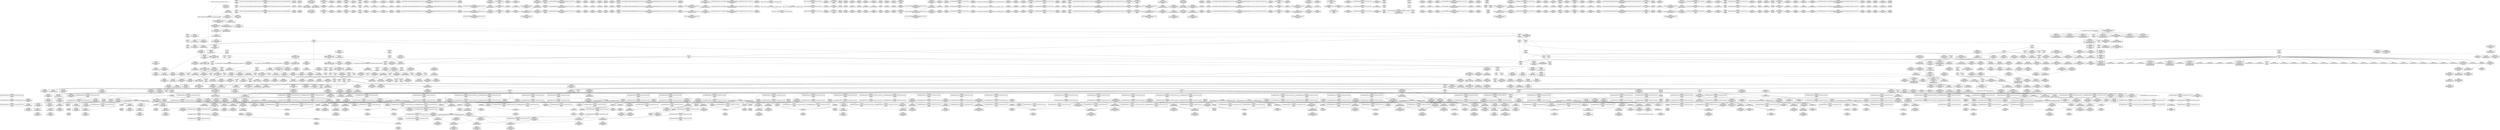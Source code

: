 digraph {
	CE0x5a6bf00 [shape=record,shape=Mrecord,label="{CE0x5a6bf00|rcu_read_lock:_tobool|include/linux/rcupdate.h,882|*SummSource*}"]
	CE0x5aeee60 [shape=record,shape=Mrecord,label="{CE0x5aeee60|i64*_getelementptr_inbounds_(_4_x_i64_,_4_x_i64_*___llvm_gcov_ctr130,_i64_0,_i64_3)|*Constant*|*SummSource*}"]
	CE0x5a4e590 [shape=record,shape=Mrecord,label="{CE0x5a4e590|i32_8|*Constant*}"]
	CE0x5a496e0 [shape=record,shape=Mrecord,label="{CE0x5a496e0|i32_(i32,_i32,_i16,_i32,_%struct.common_audit_data*)*_bitcast_(i32_(i32,_i32,_i16,_i32,_%struct.common_audit_data.495*)*_avc_has_perm_to_i32_(i32,_i32,_i16,_i32,_%struct.common_audit_data*)*)|*Constant*}"]
	CE0x5a7ea10 [shape=record,shape=Mrecord,label="{CE0x5a7ea10|rcu_lock_release:_tmp6|*SummSource*}"]
	CE0x5a63330 [shape=record,shape=Mrecord,label="{CE0x5a63330|task_sid:_tobool1|security/selinux/hooks.c,208|*SummSink*}"]
	CE0x5a8ee20 [shape=record,shape=Mrecord,label="{CE0x5a8ee20|rcu_read_unlock:_tmp6|include/linux/rcupdate.h,933|*SummSink*}"]
	CE0x5a4d750 [shape=record,shape=Mrecord,label="{CE0x5a4d750|8:_%struct.sock*,_:_SCME_44,45_}"]
	CE0x5aec370 [shape=record,shape=Mrecord,label="{CE0x5aec370|__preempt_count_sub:_val|Function::__preempt_count_sub&Arg::val::|*SummSink*}"]
	CE0x59ca4e0 [shape=record,shape=Mrecord,label="{CE0x59ca4e0|get_current:_bb}"]
	CE0x59c3850 [shape=record,shape=Mrecord,label="{CE0x59c3850|get_current:_entry|*SummSink*}"]
	CE0x5a82310 [shape=record,shape=Mrecord,label="{CE0x5a82310|__rcu_read_unlock:_tmp6|include/linux/rcupdate.h,245|*SummSource*}"]
	CE0x5a8ce10 [shape=record,shape=Mrecord,label="{CE0x5a8ce10|rcu_read_lock:_tmp7|include/linux/rcupdate.h,882}"]
	CE0x5aac550 [shape=record,shape=Mrecord,label="{CE0x5aac550|COLLAPSED:_GCMRE___llvm_gcov_ctr130_internal_global_4_x_i64_zeroinitializer:_elem_0:default:}"]
	CE0x5a7fda0 [shape=record,shape=Mrecord,label="{CE0x5a7fda0|GLOBAL:___preempt_count|Global_var:__preempt_count|*SummSink*}"]
	CE0x59dc650 [shape=record,shape=Mrecord,label="{CE0x59dc650|GLOBAL:_sock_has_perm|*Constant*|*SummSink*}"]
	CE0x5a782f0 [shape=record,shape=Mrecord,label="{CE0x5a782f0|__preempt_count_add:_bb|*SummSink*}"]
	CE0x5a61820 [shape=record,shape=Mrecord,label="{CE0x5a61820|task_sid:_real_cred|security/selinux/hooks.c,208}"]
	CE0x5aef230 [shape=record,shape=Mrecord,label="{CE0x5aef230|__rcu_read_unlock:_tmp1|*SummSink*}"]
	CE0x5ab3560 [shape=record,shape=Mrecord,label="{CE0x5ab3560|i64*_getelementptr_inbounds_(_11_x_i64_,_11_x_i64_*___llvm_gcov_ctr132,_i64_0,_i64_8)|*Constant*|*SummSource*}"]
	CE0x59cfae0 [shape=record,shape=Mrecord,label="{CE0x59cfae0|selinux_socket_sendmsg:_sock|Function::selinux_socket_sendmsg&Arg::sock::|*SummSource*}"]
	CE0x5a617b0 [shape=record,shape=Mrecord,label="{CE0x5a617b0|task_sid:_tobool|security/selinux/hooks.c,208|*SummSource*}"]
	CE0x5a898c0 [shape=record,shape=Mrecord,label="{CE0x5a898c0|rcu_read_lock:_do.body|*SummSink*}"]
	CE0x59be080 [shape=record,shape=Mrecord,label="{CE0x59be080|selinux_socket_sendmsg:_tmp4|*LoadInst*|security/selinux/hooks.c,4215|*SummSource*}"]
	CE0x59c3010 [shape=record,shape=Mrecord,label="{CE0x59c3010|GLOBAL:_get_current|*Constant*|*SummSource*}"]
	CE0x5a4c280 [shape=record,shape=Mrecord,label="{CE0x5a4c280|8:_%struct.sock*,_:_SCME_26,27_}"]
	CE0x5a52e40 [shape=record,shape=Mrecord,label="{CE0x5a52e40|i64_0|*Constant*|*SummSource*}"]
	CE0x5a838f0 [shape=record,shape=Mrecord,label="{CE0x5a838f0|i64*_getelementptr_inbounds_(_4_x_i64_,_4_x_i64_*___llvm_gcov_ctr135,_i64_0,_i64_1)|*Constant*|*SummSink*}"]
	CE0x5a38ae0 [shape=record,shape=Mrecord,label="{CE0x5a38ae0|task_sid:_tmp20|security/selinux/hooks.c,208|*SummSink*}"]
	CE0x59d7de0 [shape=record,shape=Mrecord,label="{CE0x59d7de0|i32_0|*Constant*}"]
	CE0x5a73090 [shape=record,shape=Mrecord,label="{CE0x5a73090|__rcu_read_unlock:_entry|*SummSource*}"]
	CE0x5a50550 [shape=record,shape=Mrecord,label="{CE0x5a50550|i64_56|*Constant*|*SummSource*}"]
	CE0x5a4b090 [shape=record,shape=Mrecord,label="{CE0x5a4b090|8:_%struct.sock*,_:_SCME_0,4_|*MultipleSource*|security/selinux/hooks.c, 3966|security/selinux/hooks.c,3966|security/selinux/hooks.c,3966}"]
	CE0x5ae8490 [shape=record,shape=Mrecord,label="{CE0x5ae8490|i64*_getelementptr_inbounds_(_4_x_i64_,_4_x_i64_*___llvm_gcov_ctr135,_i64_0,_i64_2)|*Constant*|*SummSource*}"]
	CE0x5a68fb0 [shape=record,shape=Mrecord,label="{CE0x5a68fb0|task_sid:_call|security/selinux/hooks.c,208|*SummSink*}"]
	CE0x5a4a080 [shape=record,shape=Mrecord,label="{CE0x5a4a080|i64_5|*Constant*}"]
	CE0x5aeef80 [shape=record,shape=Mrecord,label="{CE0x5aeef80|rcu_lock_acquire:_tmp6}"]
	CE0x5aa46e0 [shape=record,shape=Mrecord,label="{CE0x5aa46e0|rcu_read_unlock:_call3|include/linux/rcupdate.h,933}"]
	CE0x5a63c90 [shape=record,shape=Mrecord,label="{CE0x5a63c90|task_sid:_tmp4|*LoadInst*|security/selinux/hooks.c,208|*SummSink*}"]
	CE0x5ab31c0 [shape=record,shape=Mrecord,label="{CE0x5ab31c0|rcu_read_unlock:_tmp16|include/linux/rcupdate.h,933|*SummSink*}"]
	CE0x5a9edc0 [shape=record,shape=Mrecord,label="{CE0x5a9edc0|rcu_read_lock:_tmp19|include/linux/rcupdate.h,882|*SummSource*}"]
	CE0x5a504e0 [shape=record,shape=Mrecord,label="{CE0x5a504e0|i64_56|*Constant*}"]
	CE0x59e2ff0 [shape=record,shape=Mrecord,label="{CE0x59e2ff0|_call_void_mcount()_#3}"]
	CE0x5ab2bb0 [shape=record,shape=Mrecord,label="{CE0x5ab2bb0|rcu_read_unlock:_tmp15|include/linux/rcupdate.h,933|*SummSource*}"]
	CE0x59d3260 [shape=record,shape=Mrecord,label="{CE0x59d3260|i32_1|*Constant*}"]
	CE0x5a3f830 [shape=record,shape=Mrecord,label="{CE0x5a3f830|i64*_getelementptr_inbounds_(_13_x_i64_,_13_x_i64_*___llvm_gcov_ctr126,_i64_0,_i64_12)|*Constant*}"]
	CE0x5a684b0 [shape=record,shape=Mrecord,label="{CE0x5a684b0|cred_sid:_tmp6|security/selinux/hooks.c,197|*SummSource*}"]
	CE0x59d8080 [shape=record,shape=Mrecord,label="{CE0x59d8080|rcu_read_lock:_tmp1|*SummSink*}"]
	CE0x59fff30 [shape=record,shape=Mrecord,label="{CE0x59fff30|i32_4|*Constant*}"]
	CE0x5adf420 [shape=record,shape=Mrecord,label="{CE0x5adf420|__preempt_count_add:_do.end}"]
	CE0x5aa2580 [shape=record,shape=Mrecord,label="{CE0x5aa2580|rcu_read_unlock:_tmp13|include/linux/rcupdate.h,933|*SummSource*}"]
	CE0x5ae8bc0 [shape=record,shape=Mrecord,label="{CE0x5ae8bc0|__preempt_count_sub:_do.body|*SummSink*}"]
	CE0x5a981c0 [shape=record,shape=Mrecord,label="{CE0x5a981c0|rcu_read_unlock:_tmp11|include/linux/rcupdate.h,933|*SummSource*}"]
	CE0x5a210f0 [shape=record,shape=Mrecord,label="{CE0x5a210f0|task_sid:_tmp9|security/selinux/hooks.c,208|*SummSource*}"]
	CE0x5a9f300 [shape=record,shape=Mrecord,label="{CE0x5a9f300|rcu_read_lock:_tmp20|include/linux/rcupdate.h,882|*SummSource*}"]
	CE0x5a7f270 [shape=record,shape=Mrecord,label="{CE0x5a7f270|i64*_getelementptr_inbounds_(_4_x_i64_,_4_x_i64_*___llvm_gcov_ctr133,_i64_0,_i64_2)|*Constant*|*SummSink*}"]
	CE0x5a8a250 [shape=record,shape=Mrecord,label="{CE0x5a8a250|cred_sid:_sid|security/selinux/hooks.c,197|*SummSink*}"]
	CE0x5aa41d0 [shape=record,shape=Mrecord,label="{CE0x5aa41d0|rcu_read_unlock:_tmp12|include/linux/rcupdate.h,933|*SummSource*}"]
	CE0x5a4e200 [shape=record,shape=Mrecord,label="{CE0x5a4e200|8:_%struct.sock*,_:_SCME_53,54_}"]
	CE0x5aa4340 [shape=record,shape=Mrecord,label="{CE0x5aa4340|rcu_read_unlock:_tmp12|include/linux/rcupdate.h,933|*SummSink*}"]
	CE0x5ada7c0 [shape=record,shape=Mrecord,label="{CE0x5ada7c0|i64*_getelementptr_inbounds_(_4_x_i64_,_4_x_i64_*___llvm_gcov_ctr135,_i64_0,_i64_2)|*Constant*}"]
	CE0x7507da0 [shape=record,shape=Mrecord,label="{CE0x7507da0|sock_has_perm:_entry|*SummSink*}"]
	CE0x5af2230 [shape=record,shape=Mrecord,label="{CE0x5af2230|rcu_lock_release:_bb}"]
	CE0x5a9e730 [shape=record,shape=Mrecord,label="{CE0x5a9e730|_call_void_lockdep_rcu_suspicious(i8*_getelementptr_inbounds_(_25_x_i8_,_25_x_i8_*_.str45,_i32_0,_i32_0),_i32_883,_i8*_getelementptr_inbounds_(_42_x_i8_,_42_x_i8_*_.str46,_i32_0,_i32_0))_#10,_!dbg_!27728|include/linux/rcupdate.h,882|*SummSink*}"]
	CE0x5a4bab0 [shape=record,shape=Mrecord,label="{CE0x5a4bab0|task_sid:_do.end6|*SummSink*}"]
	CE0x5a58940 [shape=record,shape=Mrecord,label="{CE0x5a58940|i64*_getelementptr_inbounds_(_6_x_i64_,_6_x_i64_*___llvm_gcov_ctr327,_i64_0,_i64_5)|*Constant*|*SummSource*}"]
	CE0x5a39e20 [shape=record,shape=Mrecord,label="{CE0x5a39e20|i8_1|*Constant*|*SummSource*}"]
	CE0x5a06b70 [shape=record,shape=Mrecord,label="{CE0x5a06b70|_ret_void,_!dbg_!27717|include/linux/rcupdate.h,419}"]
	CE0x5aa8530 [shape=record,shape=Mrecord,label="{CE0x5aa8530|GLOBAL:___preempt_count_add|*Constant*}"]
	CE0x5a21580 [shape=record,shape=Mrecord,label="{CE0x5a21580|_ret_void,_!dbg_!27717|include/linux/rcupdate.h,419|*SummSink*}"]
	CE0x59cb1c0 [shape=record,shape=Mrecord,label="{CE0x59cb1c0|_call_void_mcount()_#3|*SummSource*}"]
	CE0x5a3b500 [shape=record,shape=Mrecord,label="{CE0x5a3b500|task_sid:_tmp14|security/selinux/hooks.c,208}"]
	CE0x5aa4810 [shape=record,shape=Mrecord,label="{CE0x5aa4810|rcu_read_unlock:_call3|include/linux/rcupdate.h,933|*SummSource*}"]
	CE0x59d3960 [shape=record,shape=Mrecord,label="{CE0x59d3960|_ret_i32_%call7,_!dbg_!27749|security/selinux/hooks.c,210|*SummSink*}"]
	CE0x5a901c0 [shape=record,shape=Mrecord,label="{CE0x5a901c0|rcu_read_lock:_land.lhs.true2|*SummSink*}"]
	CE0x5a145d0 [shape=record,shape=Mrecord,label="{CE0x5a145d0|rcu_read_lock:_tmp12|include/linux/rcupdate.h,882|*SummSource*}"]
	CE0x5a06920 [shape=record,shape=Mrecord,label="{CE0x5a06920|_call_void_rcu_read_lock()_#10,_!dbg_!27712|security/selinux/hooks.c,207|*SummSink*}"]
	CE0x59dd4d0 [shape=record,shape=Mrecord,label="{CE0x59dd4d0|get_current:_tmp4|./arch/x86/include/asm/current.h,14|*SummSource*}"]
	CE0x5a8f260 [shape=record,shape=Mrecord,label="{CE0x5a8f260|i64_3|*Constant*}"]
	CE0x5a482e0 [shape=record,shape=Mrecord,label="{CE0x5a482e0|sock_has_perm:_tmp16|security/selinux/hooks.c,3976|*SummSource*}"]
	CE0x5ab64e0 [shape=record,shape=Mrecord,label="{CE0x5ab64e0|rcu_read_unlock:_tmp18|include/linux/rcupdate.h,933|*SummSink*}"]
	CE0x5a51470 [shape=record,shape=Mrecord,label="{CE0x5a51470|sock_has_perm:_tmp6|security/selinux/hooks.c,3969}"]
	CE0x5b0e460 [shape=record,shape=Mrecord,label="{CE0x5b0e460|__preempt_count_add:_tmp|*SummSource*}"]
	CE0x59e7040 [shape=record,shape=Mrecord,label="{CE0x59e7040|sock_has_perm:_tmp8|security/selinux/hooks.c,3969|*SummSink*}"]
	CE0x5aed610 [shape=record,shape=Mrecord,label="{CE0x5aed610|__preempt_count_sub:_tmp5|./arch/x86/include/asm/preempt.h,77|*SummSource*}"]
	CE0x59d2fc0 [shape=record,shape=Mrecord,label="{CE0x59d2fc0|GLOBAL:_lock_release|*Constant*|*SummSink*}"]
	CE0x59cf400 [shape=record,shape=Mrecord,label="{CE0x59cf400|selinux_socket_sendmsg:_sock|Function::selinux_socket_sendmsg&Arg::sock::|*SummSink*}"]
	CE0x5a06510 [shape=record,shape=Mrecord,label="{CE0x5a06510|__rcu_read_unlock:_tmp4|include/linux/rcupdate.h,244}"]
	CE0x5a3b3d0 [shape=record,shape=Mrecord,label="{CE0x5a3b3d0|i64_6|*Constant*|*SummSink*}"]
	CE0x5a52590 [shape=record,shape=Mrecord,label="{CE0x5a52590|sock_has_perm:_tmp7|security/selinux/hooks.c,3969|*SummSink*}"]
	CE0x5a7e640 [shape=record,shape=Mrecord,label="{CE0x5a7e640|i64*_getelementptr_inbounds_(_4_x_i64_,_4_x_i64_*___llvm_gcov_ctr133,_i64_0,_i64_3)|*Constant*|*SummSource*}"]
	CE0x5a7b310 [shape=record,shape=Mrecord,label="{CE0x5a7b310|rcu_lock_acquire:_tmp7|*SummSource*}"]
	CE0x5aec860 [shape=record,shape=Mrecord,label="{CE0x5aec860|__rcu_read_unlock:_tmp|*SummSource*}"]
	CE0x5a759b0 [shape=record,shape=Mrecord,label="{CE0x5a759b0|_call_void_asm_sideeffect_,_memory_,_dirflag_,_fpsr_,_flags_()_#3,_!dbg_!27711,_!srcloc_!27714|include/linux/rcupdate.h,244}"]
	CE0x5a77a70 [shape=record,shape=Mrecord,label="{CE0x5a77a70|i64*_getelementptr_inbounds_(_4_x_i64_,_4_x_i64_*___llvm_gcov_ctr135,_i64_0,_i64_3)|*Constant*|*SummSink*}"]
	CE0x5a06220 [shape=record,shape=Mrecord,label="{CE0x5a06220|task_sid:_tmp10|security/selinux/hooks.c,208|*SummSource*}"]
	CE0x5a9fa50 [shape=record,shape=Mrecord,label="{CE0x5a9fa50|i64*_getelementptr_inbounds_(_11_x_i64_,_11_x_i64_*___llvm_gcov_ctr127,_i64_0,_i64_10)|*Constant*}"]
	CE0x5a8d8a0 [shape=record,shape=Mrecord,label="{CE0x5a8d8a0|i64*_getelementptr_inbounds_(_4_x_i64_,_4_x_i64_*___llvm_gcov_ctr130,_i64_0,_i64_2)|*Constant*|*SummSource*}"]
	CE0x5b097e0 [shape=record,shape=Mrecord,label="{CE0x5b097e0|__preempt_count_add:_tmp3}"]
	CE0x5ab77d0 [shape=record,shape=Mrecord,label="{CE0x5ab77d0|rcu_lock_acquire:_tmp1|*SummSink*}"]
	CE0x5a748d0 [shape=record,shape=Mrecord,label="{CE0x5a748d0|i64*_getelementptr_inbounds_(_4_x_i64_,_4_x_i64_*___llvm_gcov_ctr134,_i64_0,_i64_0)|*Constant*|*SummSink*}"]
	CE0x5a61190 [shape=record,shape=Mrecord,label="{CE0x5a61190|_call_void_mcount()_#3|*SummSource*}"]
	CE0x5b0e2f0 [shape=record,shape=Mrecord,label="{CE0x5b0e2f0|__rcu_read_unlock:_bb}"]
	CE0x5aeb6f0 [shape=record,shape=Mrecord,label="{CE0x5aeb6f0|_call_void_mcount()_#3|*SummSink*}"]
	CE0x59db500 [shape=record,shape=Mrecord,label="{CE0x59db500|__rcu_read_lock:_tmp|*SummSource*}"]
	CE0x5a54dd0 [shape=record,shape=Mrecord,label="{CE0x5a54dd0|sock_has_perm:_tmp4|security/selinux/hooks.c,3966|*SummSource*}"]
	CE0x5a66620 [shape=record,shape=Mrecord,label="{CE0x5a66620|rcu_read_lock:_do.end|*SummSink*}"]
	CE0x5a3f290 [shape=record,shape=Mrecord,label="{CE0x5a3f290|task_sid:_tmp25|security/selinux/hooks.c,208|*SummSink*}"]
	CE0x5a3fbb0 [shape=record,shape=Mrecord,label="{CE0x5a3fbb0|i64*_getelementptr_inbounds_(_13_x_i64_,_13_x_i64_*___llvm_gcov_ctr126,_i64_0,_i64_12)|*Constant*|*SummSink*}"]
	CE0x5a6d2b0 [shape=record,shape=Mrecord,label="{CE0x5a6d2b0|task_sid:_tmp5|security/selinux/hooks.c,208|*SummSink*}"]
	CE0x5b0e590 [shape=record,shape=Mrecord,label="{CE0x5b0e590|__rcu_read_unlock:_bb|*SummSink*}"]
	CE0x5a4ed30 [shape=record,shape=Mrecord,label="{CE0x5a4ed30|task_sid:_entry|*SummSink*}"]
	CE0x5a49dc0 [shape=record,shape=Mrecord,label="{CE0x5a49dc0|rcu_read_lock:_tobool1|include/linux/rcupdate.h,882|*SummSource*}"]
	CE0x5a78440 [shape=record,shape=Mrecord,label="{CE0x5a78440|COLLAPSED:_GCMRE___llvm_gcov_ctr135_internal_global_4_x_i64_zeroinitializer:_elem_0:default:}"]
	CE0x59d6ee0 [shape=record,shape=Mrecord,label="{CE0x59d6ee0|_call_void_mcount()_#3|*SummSink*}"]
	CE0x59caa20 [shape=record,shape=Mrecord,label="{CE0x59caa20|avc_has_perm:_auditdata|Function::avc_has_perm&Arg::auditdata::}"]
	CE0x5a4eb10 [shape=record,shape=Mrecord,label="{CE0x5a4eb10|GLOBAL:_task_sid|*Constant*|*SummSink*}"]
	CE0x5a98020 [shape=record,shape=Mrecord,label="{CE0x5a98020|_call_void_lockdep_rcu_suspicious(i8*_getelementptr_inbounds_(_25_x_i8_,_25_x_i8_*_.str45,_i32_0,_i32_0),_i32_934,_i8*_getelementptr_inbounds_(_44_x_i8_,_44_x_i8_*_.str47,_i32_0,_i32_0))_#10,_!dbg_!27726|include/linux/rcupdate.h,933}"]
	CE0x59f3080 [shape=record,shape=Mrecord,label="{CE0x59f3080|8:_%struct.sock*,_:_SCME_16,18_|*MultipleSource*|security/selinux/hooks.c, 3966|security/selinux/hooks.c,3966|security/selinux/hooks.c,3966}"]
	CE0x59fb650 [shape=record,shape=Mrecord,label="{CE0x59fb650|_ret_i32_%call1,_!dbg_!27717|security/selinux/hooks.c,4215}"]
	CE0x5a88760 [shape=record,shape=Mrecord,label="{CE0x5a88760|rcu_read_lock:_if.then|*SummSink*}"]
	CE0x5a80490 [shape=record,shape=Mrecord,label="{CE0x5a80490|_call_void___preempt_count_sub(i32_1)_#10,_!dbg_!27715|include/linux/rcupdate.h,244|*SummSink*}"]
	CE0x5aa7c50 [shape=record,shape=Mrecord,label="{CE0x5aa7c50|i64*_getelementptr_inbounds_(_4_x_i64_,_4_x_i64_*___llvm_gcov_ctr130,_i64_0,_i64_1)|*Constant*}"]
	CE0x5a90470 [shape=record,shape=Mrecord,label="{CE0x5a90470|rcu_read_unlock:_tmp|*SummSink*}"]
	CE0x59dc5e0 [shape=record,shape=Mrecord,label="{CE0x59dc5e0|sock_has_perm:_entry}"]
	CE0x5a8bf60 [shape=record,shape=Mrecord,label="{CE0x5a8bf60|GLOBAL:___llvm_gcov_ctr132|Global_var:__llvm_gcov_ctr132|*SummSink*}"]
	CE0x5a438b0 [shape=record,shape=Mrecord,label="{CE0x5a438b0|sock_has_perm:_tmp11|security/selinux/hooks.c,3970|*SummSource*}"]
	CE0x5a4e8b0 [shape=record,shape=Mrecord,label="{CE0x5a4e8b0|GLOBAL:_task_sid|*Constant*}"]
	CE0x5ae0240 [shape=record,shape=Mrecord,label="{CE0x5ae0240|_call_void_asm_addl_$1,_%gs:$0_,_*m,ri,*m,_dirflag_,_fpsr_,_flags_(i32*___preempt_count,_i32_%sub,_i32*___preempt_count)_#3,_!dbg_!27717,_!srcloc_!27718|./arch/x86/include/asm/preempt.h,77|*SummSink*}"]
	CE0x5aa9990 [shape=record,shape=Mrecord,label="{CE0x5aa9990|rcu_read_unlock:_if.end}"]
	CE0x5a3dd50 [shape=record,shape=Mrecord,label="{CE0x5a3dd50|task_sid:_tmp23|security/selinux/hooks.c,208|*SummSource*}"]
	CE0x5af6730 [shape=record,shape=Mrecord,label="{CE0x5af6730|void_(i32*,_i32,_i32*)*_asm_addl_$1,_%gs:$0_,_*m,ri,*m,_dirflag_,_fpsr_,_flags_|*SummSource*}"]
	CE0x5a41440 [shape=record,shape=Mrecord,label="{CE0x5a41440|cred_sid:_cred|Function::cred_sid&Arg::cred::|*SummSource*}"]
	CE0x5a9fec0 [shape=record,shape=Mrecord,label="{CE0x5a9fec0|rcu_read_lock:_tmp22|include/linux/rcupdate.h,884|*SummSink*}"]
	CE0x5a70c00 [shape=record,shape=Mrecord,label="{CE0x5a70c00|rcu_read_unlock:_tmp22|include/linux/rcupdate.h,935}"]
	CE0x5a75c10 [shape=record,shape=Mrecord,label="{CE0x5a75c10|__rcu_read_lock:_tmp3|*SummSink*}"]
	CE0x59bcaf0 [shape=record,shape=Mrecord,label="{CE0x59bcaf0|selinux_socket_sendmsg:_tmp}"]
	CE0x59fa490 [shape=record,shape=Mrecord,label="{CE0x59fa490|_ret_i32_%call1,_!dbg_!27717|security/selinux/hooks.c,4215|*SummSource*}"]
	CE0x5a7aa40 [shape=record,shape=Mrecord,label="{CE0x5a7aa40|i64_ptrtoint_(i8*_blockaddress(_rcu_lock_acquire,_%__here)_to_i64)|*Constant*|*SummSource*}"]
	CE0x5ab0bb0 [shape=record,shape=Mrecord,label="{CE0x5ab0bb0|__rcu_read_lock:_tmp5|include/linux/rcupdate.h,239}"]
	CE0x5a60920 [shape=record,shape=Mrecord,label="{CE0x5a60920|task_sid:_tmp4|*LoadInst*|security/selinux/hooks.c,208}"]
	CE0x5a73c40 [shape=record,shape=Mrecord,label="{CE0x5a73c40|__rcu_read_lock:_do.body|*SummSource*}"]
	CE0x5a419d0 [shape=record,shape=Mrecord,label="{CE0x5a419d0|_ret_i32_%tmp6,_!dbg_!27716|security/selinux/hooks.c,197|*SummSink*}"]
	CE0x5a48650 [shape=record,shape=Mrecord,label="{CE0x5a48650|i32_4|*Constant*}"]
	CE0x59d6880 [shape=record,shape=Mrecord,label="{CE0x59d6880|GLOBAL:___rcu_read_lock|*Constant*|*SummSource*}"]
	CE0x5a6e610 [shape=record,shape=Mrecord,label="{CE0x5a6e610|i64*_getelementptr_inbounds_(_4_x_i64_,_4_x_i64_*___llvm_gcov_ctr130,_i64_0,_i64_0)|*Constant*|*SummSource*}"]
	CE0x5a410f0 [shape=record,shape=Mrecord,label="{CE0x5a410f0|cred_sid:_entry|*SummSource*}"]
	CE0x59e8440 [shape=record,shape=Mrecord,label="{CE0x59e8440|task_sid:_if.then}"]
	CE0x5a96fc0 [shape=record,shape=Mrecord,label="{CE0x5a96fc0|__preempt_count_sub:_bb|*SummSink*}"]
	CE0x5a599e0 [shape=record,shape=Mrecord,label="{CE0x5a599e0|sock_has_perm:_tmp20|security/selinux/hooks.c,3977|*SummSource*}"]
	CE0x5a7ae30 [shape=record,shape=Mrecord,label="{CE0x5a7ae30|rcu_lock_acquire:_tmp6|*SummSink*}"]
	CE0x5a07090 [shape=record,shape=Mrecord,label="{CE0x5a07090|i32_77|*Constant*}"]
	CE0x5ab4d20 [shape=record,shape=Mrecord,label="{CE0x5ab4d20|rcu_read_unlock:_tmp19|include/linux/rcupdate.h,933}"]
	CE0x59d1d80 [shape=record,shape=Mrecord,label="{CE0x59d1d80|get_current:_tmp3|*SummSink*}"]
	CE0x5a66d10 [shape=record,shape=Mrecord,label="{CE0x5a66d10|task_sid:_do.body|*SummSource*}"]
	CE0x5a8c440 [shape=record,shape=Mrecord,label="{CE0x5a8c440|rcu_read_lock:_tmp6|include/linux/rcupdate.h,882|*SummSink*}"]
	CE0x5a47810 [shape=record,shape=Mrecord,label="{CE0x5a47810|sock_has_perm:_sid5|security/selinux/hooks.c,3976}"]
	CE0x59e86e0 [shape=record,shape=Mrecord,label="{CE0x59e86e0|task_sid:_land.lhs.true2}"]
	CE0x59bbf80 [shape=record,shape=Mrecord,label="{CE0x59bbf80|32:_%struct.sock*,_:_CRE_16,24_|*MultipleSource*|Function::selinux_socket_sendmsg&Arg::sock::|security/selinux/hooks.c,4215}"]
	CE0x5aec900 [shape=record,shape=Mrecord,label="{CE0x5aec900|i64*_getelementptr_inbounds_(_4_x_i64_,_4_x_i64_*___llvm_gcov_ctr128,_i64_0,_i64_0)|*Constant*}"]
	CE0x59c3bc0 [shape=record,shape=Mrecord,label="{CE0x59c3bc0|selinux_socket_sendmsg:_bb|*SummSink*}"]
	CE0x5a698a0 [shape=record,shape=Mrecord,label="{CE0x5a698a0|i64*_getelementptr_inbounds_(_13_x_i64_,_13_x_i64_*___llvm_gcov_ctr126,_i64_0,_i64_0)|*Constant*}"]
	CE0x5aa0ac0 [shape=record,shape=Mrecord,label="{CE0x5aa0ac0|cred_sid:_bb}"]
	CE0x59d4df0 [shape=record,shape=Mrecord,label="{CE0x59d4df0|selinux_socket_sendmsg:_sk|security/selinux/hooks.c,4215|*SummSource*}"]
	CE0x5a73dc0 [shape=record,shape=Mrecord,label="{CE0x5a73dc0|__rcu_read_lock:_do.body|*SummSink*}"]
	CE0x5a02350 [shape=record,shape=Mrecord,label="{CE0x5a02350|GLOBAL:_current_task|Global_var:current_task|*SummSource*}"]
	CE0x5a4e0d0 [shape=record,shape=Mrecord,label="{CE0x5a4e0d0|8:_%struct.sock*,_:_SCME_52,53_}"]
	CE0x5a0ff40 [shape=record,shape=Mrecord,label="{CE0x5a0ff40|sock_has_perm:_tmp14|security/selinux/hooks.c,3972|*SummSink*}"]
	CE0x5a52fb0 [shape=record,shape=Mrecord,label="{CE0x5a52fb0|i64_0|*Constant*|*SummSink*}"]
	CE0x59c2720 [shape=record,shape=Mrecord,label="{CE0x59c2720|i32_5|*Constant*|*SummSource*}"]
	CE0x5a42340 [shape=record,shape=Mrecord,label="{CE0x5a42340|rcu_read_unlock:_entry|*SummSource*}"]
	CE0x5a77a00 [shape=record,shape=Mrecord,label="{CE0x5a77a00|__preempt_count_sub:_tmp6|./arch/x86/include/asm/preempt.h,78}"]
	CE0x5a47cb0 [shape=record,shape=Mrecord,label="{CE0x5a47cb0|avc_has_perm:_entry|*SummSink*}"]
	CE0x5a57050 [shape=record,shape=Mrecord,label="{CE0x5a57050|i64*_getelementptr_inbounds_(_4_x_i64_,_4_x_i64_*___llvm_gcov_ctr129,_i64_0,_i64_1)|*Constant*}"]
	CE0x59e8ef0 [shape=record,shape=Mrecord,label="{CE0x59e8ef0|i32_1|*Constant*|*SummSource*}"]
	CE0x5aacb60 [shape=record,shape=Mrecord,label="{CE0x5aacb60|rcu_read_unlock:_tmp10|include/linux/rcupdate.h,933|*SummSink*}"]
	CE0x5ad8b10 [shape=record,shape=Mrecord,label="{CE0x5ad8b10|rcu_lock_release:_tmp7|*SummSink*}"]
	CE0x5ade830 [shape=record,shape=Mrecord,label="{CE0x5ade830|GLOBAL:_lock_acquire|*Constant*|*SummSink*}"]
	CE0x5aa9600 [shape=record,shape=Mrecord,label="{CE0x5aa9600|i64*_getelementptr_inbounds_(_4_x_i64_,_4_x_i64_*___llvm_gcov_ctr130,_i64_0,_i64_0)|*Constant*}"]
	CE0x5a10a80 [shape=record,shape=Mrecord,label="{CE0x5a10a80|sock_has_perm:_type|security/selinux/hooks.c,3972|*SummSink*}"]
	CE0x5aaf900 [shape=record,shape=Mrecord,label="{CE0x5aaf900|rcu_read_unlock:_tmp7|include/linux/rcupdate.h,933|*SummSource*}"]
	CE0x5a53110 [shape=record,shape=Mrecord,label="{CE0x5a53110|sock_has_perm:_tmp8|security/selinux/hooks.c,3969}"]
	CE0x59e87e0 [shape=record,shape=Mrecord,label="{CE0x59e87e0|task_sid:_land.lhs.true2|*SummSource*}"]
	CE0x5a74630 [shape=record,shape=Mrecord,label="{CE0x5a74630|rcu_lock_acquire:_tmp4|include/linux/rcupdate.h,418}"]
	CE0x5a3b1a0 [shape=record,shape=Mrecord,label="{CE0x5a3b1a0|i64_7|*Constant*|*SummSink*}"]
	CE0x5a8f680 [shape=record,shape=Mrecord,label="{CE0x5a8f680|__rcu_read_lock:_tmp5|include/linux/rcupdate.h,239|*SummSink*}"]
	CE0x5a9a9e0 [shape=record,shape=Mrecord,label="{CE0x5a9a9e0|rcu_read_lock:_tmp16|include/linux/rcupdate.h,882|*SummSource*}"]
	CE0x59dc720 [shape=record,shape=Mrecord,label="{CE0x59dc720|_call_void_mcount()_#3|*SummSource*}"]
	CE0x5a6ee70 [shape=record,shape=Mrecord,label="{CE0x5a6ee70|task_sid:_tmp12|security/selinux/hooks.c,208|*SummSource*}"]
	CE0x5ab68f0 [shape=record,shape=Mrecord,label="{CE0x5ab68f0|_call_void_lockdep_rcu_suspicious(i8*_getelementptr_inbounds_(_25_x_i8_,_25_x_i8_*_.str45,_i32_0,_i32_0),_i32_934,_i8*_getelementptr_inbounds_(_44_x_i8_,_44_x_i8_*_.str47,_i32_0,_i32_0))_#10,_!dbg_!27726|include/linux/rcupdate.h,933|*SummSink*}"]
	CE0x59dd750 [shape=record,shape=Mrecord,label="{CE0x59dd750|selinux_socket_sendmsg:_call1|security/selinux/hooks.c,4215|*SummSink*}"]
	CE0x5a98570 [shape=record,shape=Mrecord,label="{CE0x5a98570|rcu_read_unlock:_tmp12|include/linux/rcupdate.h,933}"]
	CE0x5a4be30 [shape=record,shape=Mrecord,label="{CE0x5a4be30|8:_%struct.sock*,_:_SCME_20,22_|*MultipleSource*|security/selinux/hooks.c, 3966|security/selinux/hooks.c,3966|security/selinux/hooks.c,3966}"]
	CE0x5a7b0b0 [shape=record,shape=Mrecord,label="{CE0x5a7b0b0|i64*_getelementptr_inbounds_(_4_x_i64_,_4_x_i64_*___llvm_gcov_ctr133,_i64_0,_i64_0)|*Constant*|*SummSink*}"]
	CE0x5ab2f20 [shape=record,shape=Mrecord,label="{CE0x5ab2f20|rcu_read_unlock:_tmp16|include/linux/rcupdate.h,933}"]
	CE0x5a71d00 [shape=record,shape=Mrecord,label="{CE0x5a71d00|_ret_void,_!dbg_!27717|include/linux/rcupdate.h,424|*SummSink*}"]
	CE0x5aac870 [shape=record,shape=Mrecord,label="{CE0x5aac870|i64*_getelementptr_inbounds_(_11_x_i64_,_11_x_i64_*___llvm_gcov_ctr132,_i64_0,_i64_8)|*Constant*}"]
	CE0x5a083d0 [shape=record,shape=Mrecord,label="{CE0x5a083d0|sock_has_perm:_if.then|*SummSink*}"]
	CE0x5a43840 [shape=record,shape=Mrecord,label="{CE0x5a43840|sock_has_perm:_tmp11|security/selinux/hooks.c,3970}"]
	CE0x5af0270 [shape=record,shape=Mrecord,label="{CE0x5af0270|__rcu_read_lock:_bb|*SummSink*}"]
	CE0x5af5c10 [shape=record,shape=Mrecord,label="{CE0x5af5c10|__preempt_count_sub:_sub|./arch/x86/include/asm/preempt.h,77|*SummSink*}"]
	CE0x5a9c660 [shape=record,shape=Mrecord,label="{CE0x5a9c660|i8*_getelementptr_inbounds_(_42_x_i8_,_42_x_i8_*_.str46,_i32_0,_i32_0)|*Constant*|*SummSource*}"]
	CE0x5af3180 [shape=record,shape=Mrecord,label="{CE0x5af3180|__rcu_read_lock:_do.end|*SummSource*}"]
	CE0x5ab67c0 [shape=record,shape=Mrecord,label="{CE0x5ab67c0|_call_void_lockdep_rcu_suspicious(i8*_getelementptr_inbounds_(_25_x_i8_,_25_x_i8_*_.str45,_i32_0,_i32_0),_i32_934,_i8*_getelementptr_inbounds_(_44_x_i8_,_44_x_i8_*_.str47,_i32_0,_i32_0))_#10,_!dbg_!27726|include/linux/rcupdate.h,933|*SummSource*}"]
	CE0x5a07ba0 [shape=record,shape=Mrecord,label="{CE0x5a07ba0|task_sid:_tobool1|security/selinux/hooks.c,208|*SummSource*}"]
	CE0x5a13cf0 [shape=record,shape=Mrecord,label="{CE0x5a13cf0|rcu_read_lock:_tmp10|include/linux/rcupdate.h,882|*SummSink*}"]
	CE0x59c9b00 [shape=record,shape=Mrecord,label="{CE0x59c9b00|%struct.task_struct*_(%struct.task_struct**)*_asm_movq_%gs:$_1:P_,$0_,_r,im,_dirflag_,_fpsr_,_flags_}"]
	CE0x5a6b690 [shape=record,shape=Mrecord,label="{CE0x5a6b690|cred_sid:_tmp|*SummSink*}"]
	CE0x5b09660 [shape=record,shape=Mrecord,label="{CE0x5b09660|__rcu_read_unlock:_do.end|*SummSink*}"]
	CE0x59cf470 [shape=record,shape=Mrecord,label="{CE0x59cf470|i32_0|*Constant*|*SummSource*}"]
	CE0x5a82a60 [shape=record,shape=Mrecord,label="{CE0x5a82a60|_call_void_mcount()_#3}"]
	CE0x5a14e90 [shape=record,shape=Mrecord,label="{CE0x5a14e90|avc_has_perm:_tsid|Function::avc_has_perm&Arg::tsid::|*SummSink*}"]
	CE0x59dd7c0 [shape=record,shape=Mrecord,label="{CE0x59dd7c0|selinux_socket_sendmsg:_call1|security/selinux/hooks.c,4215}"]
	CE0x59c4490 [shape=record,shape=Mrecord,label="{CE0x59c4490|selinux_socket_sendmsg:_sock|Function::selinux_socket_sendmsg&Arg::sock::}"]
	CE0x5a73fa0 [shape=record,shape=Mrecord,label="{CE0x5a73fa0|i64*_getelementptr_inbounds_(_4_x_i64_,_4_x_i64_*___llvm_gcov_ctr128,_i64_0,_i64_2)|*Constant*|*SummSource*}"]
	CE0x5a54210 [shape=record,shape=Mrecord,label="{CE0x5a54210|i64*_getelementptr_inbounds_(_6_x_i64_,_6_x_i64_*___llvm_gcov_ctr327,_i64_0,_i64_4)|*Constant*|*SummSource*}"]
	CE0x5ad7d10 [shape=record,shape=Mrecord,label="{CE0x5ad7d10|__rcu_read_lock:_do.end|*SummSink*}"]
	CE0x5a41740 [shape=record,shape=Mrecord,label="{CE0x5a41740|_ret_i32_%tmp6,_!dbg_!27716|security/selinux/hooks.c,197}"]
	CE0x5aab790 [shape=record,shape=Mrecord,label="{CE0x5aab790|rcu_read_unlock:_if.then|*SummSink*}"]
	CE0x5a63e20 [shape=record,shape=Mrecord,label="{CE0x5a63e20|task_sid:_call|security/selinux/hooks.c,208}"]
	CE0x5a3e470 [shape=record,shape=Mrecord,label="{CE0x5a3e470|task_sid:_tmp24|security/selinux/hooks.c,208}"]
	CE0x59db490 [shape=record,shape=Mrecord,label="{CE0x59db490|COLLAPSED:_GCMRE___llvm_gcov_ctr128_internal_global_4_x_i64_zeroinitializer:_elem_0:default:}"]
	CE0x5ad8290 [shape=record,shape=Mrecord,label="{CE0x5ad8290|rcu_lock_acquire:_tmp5|include/linux/rcupdate.h,418}"]
	CE0x5aa9de0 [shape=record,shape=Mrecord,label="{CE0x5aa9de0|rcu_lock_acquire:_tmp3|*SummSink*}"]
	CE0x5a39320 [shape=record,shape=Mrecord,label="{CE0x5a39320|task_sid:_tmp18|security/selinux/hooks.c,208|*SummSink*}"]
	CE0x5a8bdf0 [shape=record,shape=Mrecord,label="{CE0x5a8bdf0|GLOBAL:___llvm_gcov_ctr132|Global_var:__llvm_gcov_ctr132|*SummSource*}"]
	CE0x59cc510 [shape=record,shape=Mrecord,label="{CE0x59cc510|selinux_socket_sendmsg:_tmp3}"]
	CE0x5a6ea10 [shape=record,shape=Mrecord,label="{CE0x5a6ea10|GLOBAL:___rcu_read_lock|*Constant*}"]
	CE0x5a704c0 [shape=record,shape=Mrecord,label="{CE0x5a704c0|i64*_getelementptr_inbounds_(_11_x_i64_,_11_x_i64_*___llvm_gcov_ctr132,_i64_0,_i64_10)|*Constant*|*SummSink*}"]
	CE0x5a78280 [shape=record,shape=Mrecord,label="{CE0x5a78280|__preempt_count_add:_bb|*SummSource*}"]
	CE0x5a39a70 [shape=record,shape=Mrecord,label="{CE0x5a39a70|task_sid:_tmp19|security/selinux/hooks.c,208|*SummSink*}"]
	CE0x5a88c20 [shape=record,shape=Mrecord,label="{CE0x5a88c20|rcu_read_unlock:_tmp6|include/linux/rcupdate.h,933}"]
	CE0x59c2300 [shape=record,shape=Mrecord,label="{CE0x59c2300|sock_has_perm:_perms|Function::sock_has_perm&Arg::perms::|*SummSource*}"]
	CE0x5a3ce70 [shape=record,shape=Mrecord,label="{CE0x5a3ce70|task_sid:_tmp21|security/selinux/hooks.c,208}"]
	CE0x59c2510 [shape=record,shape=Mrecord,label="{CE0x59c2510|i32_5|*Constant*}"]
	CE0x59e57d0 [shape=record,shape=Mrecord,label="{CE0x59e57d0|sock_has_perm:_tmp|*SummSink*}"]
	CE0x5a8ea20 [shape=record,shape=Mrecord,label="{CE0x5a8ea20|rcu_read_lock:_tmp5|include/linux/rcupdate.h,882|*SummSource*}"]
	CE0x5a1fff0 [shape=record,shape=Mrecord,label="{CE0x5a1fff0|rcu_read_lock:_tmp13|include/linux/rcupdate.h,882|*SummSink*}"]
	CE0x5a46ef0 [shape=record,shape=Mrecord,label="{CE0x5a46ef0|sock_has_perm:_tmp15|security/selinux/hooks.c,3974|*SummSink*}"]
	CE0x59eef60 [shape=record,shape=Mrecord,label="{CE0x59eef60|GLOBAL:_rcu_read_lock|*Constant*|*SummSink*}"]
	CE0x5a78070 [shape=record,shape=Mrecord,label="{CE0x5a78070|__preempt_count_add:_bb}"]
	CE0x59c23b0 [shape=record,shape=Mrecord,label="{CE0x59c23b0|selinux_socket_sendmsg:_tmp|*SummSink*}"]
	CE0x59e31d0 [shape=record,shape=Mrecord,label="{CE0x59e31d0|i64*_getelementptr_inbounds_(_2_x_i64_,_2_x_i64_*___llvm_gcov_ctr361,_i64_0,_i64_1)|*Constant*|*SummSource*}"]
	CE0x5a62b70 [shape=record,shape=Mrecord,label="{CE0x5a62b70|i64*_getelementptr_inbounds_(_11_x_i64_,_11_x_i64_*___llvm_gcov_ctr127,_i64_0,_i64_1)|*Constant*|*SummSink*}"]
	CE0x5a8f980 [shape=record,shape=Mrecord,label="{CE0x5a8f980|_call_void___preempt_count_sub(i32_1)_#10,_!dbg_!27715|include/linux/rcupdate.h,244|*SummSource*}"]
	CE0x5a4dd40 [shape=record,shape=Mrecord,label="{CE0x5a4dd40|8:_%struct.sock*,_:_SCME_49,50_}"]
	CE0x59dcf40 [shape=record,shape=Mrecord,label="{CE0x59dcf40|sock_has_perm:_sk|Function::sock_has_perm&Arg::sk::}"]
	CE0x5a6feb0 [shape=record,shape=Mrecord,label="{CE0x5a6feb0|task_sid:_tobool4|security/selinux/hooks.c,208|*SummSource*}"]
	CE0x5ab4010 [shape=record,shape=Mrecord,label="{CE0x5ab4010|i8*_getelementptr_inbounds_(_44_x_i8_,_44_x_i8_*_.str47,_i32_0,_i32_0)|*Constant*|*SummSource*}"]
	CE0x5a9c5a0 [shape=record,shape=Mrecord,label="{CE0x5a9c5a0|i8*_getelementptr_inbounds_(_42_x_i8_,_42_x_i8_*_.str46,_i32_0,_i32_0)|*Constant*}"]
	CE0x5af05d0 [shape=record,shape=Mrecord,label="{CE0x5af05d0|__rcu_read_lock:_tmp3}"]
	CE0x59c1be0 [shape=record,shape=Mrecord,label="{CE0x59c1be0|i64*_getelementptr_inbounds_(_2_x_i64_,_2_x_i64_*___llvm_gcov_ctr361,_i64_0,_i64_1)|*Constant*|*SummSink*}"]
	CE0x5ab5a20 [shape=record,shape=Mrecord,label="{CE0x5ab5a20|rcu_read_unlock:_tmp21|include/linux/rcupdate.h,935}"]
	CE0x5a13f70 [shape=record,shape=Mrecord,label="{CE0x5a13f70|rcu_read_lock:_tmp11|include/linux/rcupdate.h,882}"]
	CE0x5a21230 [shape=record,shape=Mrecord,label="{CE0x5a21230|GLOBAL:_task_sid.__warned|Global_var:task_sid.__warned|*SummSink*}"]
	CE0x5a82ef0 [shape=record,shape=Mrecord,label="{CE0x5a82ef0|i64*_getelementptr_inbounds_(_4_x_i64_,_4_x_i64_*___llvm_gcov_ctr135,_i64_0,_i64_0)|*Constant*|*SummSource*}"]
	CE0x5aa30c0 [shape=record,shape=Mrecord,label="{CE0x5aa30c0|__rcu_read_lock:_tmp6|include/linux/rcupdate.h,240|*SummSource*}"]
	CE0x5a05510 [shape=record,shape=Mrecord,label="{CE0x5a05510|sock_has_perm:_bb}"]
	CE0x5ab58b0 [shape=record,shape=Mrecord,label="{CE0x5ab58b0|i64*_getelementptr_inbounds_(_11_x_i64_,_11_x_i64_*___llvm_gcov_ctr132,_i64_0,_i64_10)|*Constant*}"]
	CE0x5a705a0 [shape=record,shape=Mrecord,label="{CE0x5a705a0|rcu_read_unlock:_tmp21|include/linux/rcupdate.h,935|*SummSink*}"]
	CE0x5a614a0 [shape=record,shape=Mrecord,label="{CE0x5a614a0|cred_sid:_tmp2}"]
	CE0x5a491e0 [shape=record,shape=Mrecord,label="{CE0x5a491e0|sock_has_perm:_call6|security/selinux/hooks.c,3976}"]
	CE0x59f3ed0 [shape=record,shape=Mrecord,label="{CE0x59f3ed0|task_sid:_tmp7|security/selinux/hooks.c,208}"]
	CE0x5a66790 [shape=record,shape=Mrecord,label="{CE0x5a66790|rcu_read_lock:_if.end}"]
	CE0x5adf500 [shape=record,shape=Mrecord,label="{CE0x5adf500|__rcu_read_unlock:_tmp7|include/linux/rcupdate.h,245}"]
	CE0x5a62690 [shape=record,shape=Mrecord,label="{CE0x5a62690|cred_sid:_tmp3|*SummSource*}"]
	CE0x5a6aa00 [shape=record,shape=Mrecord,label="{CE0x5a6aa00|i64_3|*Constant*}"]
	CE0x59cb880 [shape=record,shape=Mrecord,label="{CE0x59cb880|32:_%struct.sock*,_:_CRE_40,48_|*MultipleSource*|Function::selinux_socket_sendmsg&Arg::sock::|security/selinux/hooks.c,4215}"]
	CE0x59e8d50 [shape=record,shape=Mrecord,label="{CE0x59e8d50|sock_has_perm:_tmp1|*SummSink*}"]
	CE0x5a376f0 [shape=record,shape=Mrecord,label="{CE0x5a376f0|i32_208|*Constant*|*SummSource*}"]
	CE0x5a43b30 [shape=record,shape=Mrecord,label="{CE0x5a43b30|sock_has_perm:_tmp12|security/selinux/hooks.c,3970|*SummSink*}"]
	CE0x59c9870 [shape=record,shape=Mrecord,label="{CE0x59c9870|selinux_socket_sendmsg:_tmp1}"]
	CE0x5a46280 [shape=record,shape=Mrecord,label="{CE0x5a46280|sock_has_perm:_u2|security/selinux/hooks.c,3974}"]
	CE0x5a08890 [shape=record,shape=Mrecord,label="{CE0x5a08890|i64_1|*Constant*}"]
	CE0x59cf9b0 [shape=record,shape=Mrecord,label="{CE0x59cf9b0|get_current:_tmp1|*SummSource*}"]
	CE0x5ad8880 [shape=record,shape=Mrecord,label="{CE0x5ad8880|__rcu_read_lock:_tmp}"]
	CE0x5a43920 [shape=record,shape=Mrecord,label="{CE0x5a43920|sock_has_perm:_tmp11|security/selinux/hooks.c,3970|*SummSink*}"]
	CE0x5a83430 [shape=record,shape=Mrecord,label="{CE0x5a83430|__preempt_count_sub:_tmp5|./arch/x86/include/asm/preempt.h,77|*SummSink*}"]
	CE0x5aafc00 [shape=record,shape=Mrecord,label="{CE0x5aafc00|i64*_getelementptr_inbounds_(_4_x_i64_,_4_x_i64_*___llvm_gcov_ctr133,_i64_0,_i64_0)|*Constant*}"]
	CE0x5aa9ce0 [shape=record,shape=Mrecord,label="{CE0x5aa9ce0|rcu_lock_acquire:_tmp3|*SummSource*}"]
	CE0x5ad8110 [shape=record,shape=Mrecord,label="{CE0x5ad8110|_call_void_lock_acquire(%struct.lockdep_map*_%map,_i32_0,_i32_0,_i32_2,_i32_0,_%struct.lockdep_map*_null,_i64_ptrtoint_(i8*_blockaddress(_rcu_lock_acquire,_%__here)_to_i64))_#10,_!dbg_!27716|include/linux/rcupdate.h,418}"]
	CE0x5a422d0 [shape=record,shape=Mrecord,label="{CE0x5a422d0|GLOBAL:_rcu_read_unlock|*Constant*|*SummSource*}"]
	CE0x5a8aa20 [shape=record,shape=Mrecord,label="{CE0x5a8aa20|GLOBAL:_rcu_lock_acquire|*Constant*}"]
	CE0x5aa3ee0 [shape=record,shape=Mrecord,label="{CE0x5aa3ee0|_ret_void,_!dbg_!27719|./arch/x86/include/asm/preempt.h,73}"]
	CE0x5a06ea0 [shape=record,shape=Mrecord,label="{CE0x5a06ea0|rcu_read_lock:_call|include/linux/rcupdate.h,882|*SummSink*}"]
	CE0x59dabf0 [shape=record,shape=Mrecord,label="{CE0x59dabf0|rcu_read_unlock:_tmp1|*SummSink*}"]
	CE0x5a05bf0 [shape=record,shape=Mrecord,label="{CE0x5a05bf0|i64_4|*Constant*|*SummSource*}"]
	CE0x5a06760 [shape=record,shape=Mrecord,label="{CE0x5a06760|_call_void_rcu_read_lock()_#10,_!dbg_!27712|security/selinux/hooks.c,207}"]
	CE0x5a6ce20 [shape=record,shape=Mrecord,label="{CE0x5a6ce20|rcu_lock_acquire:_map|Function::rcu_lock_acquire&Arg::map::}"]
	CE0x5ae8630 [shape=record,shape=Mrecord,label="{CE0x5ae8630|i64*_getelementptr_inbounds_(_4_x_i64_,_4_x_i64_*___llvm_gcov_ctr135,_i64_0,_i64_2)|*Constant*|*SummSink*}"]
	CE0x5a3fc20 [shape=record,shape=Mrecord,label="{CE0x5a3fc20|task_sid:_tmp26|security/selinux/hooks.c,208|*SummSink*}"]
	CE0x59d86a0 [shape=record,shape=Mrecord,label="{CE0x59d86a0|sock_has_perm:_if.end|*SummSource*}"]
	CE0x5a89ca0 [shape=record,shape=Mrecord,label="{CE0x5a89ca0|__rcu_read_lock:_tmp1|*SummSource*}"]
	CE0x59c3170 [shape=record,shape=Mrecord,label="{CE0x59c3170|32:_%struct.sock*,_:_CRE_0,4_|*MultipleSource*|Function::selinux_socket_sendmsg&Arg::sock::|security/selinux/hooks.c,4215}"]
	CE0x59e19f0 [shape=record,shape=Mrecord,label="{CE0x59e19f0|sock_has_perm:_if.end}"]
	CE0x5aebc00 [shape=record,shape=Mrecord,label="{CE0x5aebc00|__rcu_read_unlock:_tmp3|*SummSink*}"]
	CE0x5aac450 [shape=record,shape=Mrecord,label="{CE0x5aac450|i64*_getelementptr_inbounds_(_4_x_i64_,_4_x_i64_*___llvm_gcov_ctr133,_i64_0,_i64_1)|*Constant*}"]
	CE0x59e1f40 [shape=record,shape=Mrecord,label="{CE0x59e1f40|%struct.task_struct*_(%struct.task_struct**)*_asm_movq_%gs:$_1:P_,$0_,_r,im,_dirflag_,_fpsr_,_flags_|*SummSource*}"]
	CE0x59d7ae0 [shape=record,shape=Mrecord,label="{CE0x59d7ae0|rcu_read_lock:_entry|*SummSource*}"]
	CE0x5a3a300 [shape=record,shape=Mrecord,label="{CE0x5a3a300|_call_void_lockdep_rcu_suspicious(i8*_getelementptr_inbounds_(_25_x_i8_,_25_x_i8_*_.str3,_i32_0,_i32_0),_i32_208,_i8*_getelementptr_inbounds_(_41_x_i8_,_41_x_i8_*_.str44,_i32_0,_i32_0))_#10,_!dbg_!27732|security/selinux/hooks.c,208}"]
	CE0x5aa6b60 [shape=record,shape=Mrecord,label="{CE0x5aa6b60|i64_1|*Constant*}"]
	CE0x5a67790 [shape=record,shape=Mrecord,label="{CE0x5a67790|_call_void_mcount()_#3|*SummSource*}"]
	CE0x5ae2970 [shape=record,shape=Mrecord,label="{CE0x5ae2970|GLOBAL:___preempt_count_sub|*Constant*}"]
	CE0x5a8c6c0 [shape=record,shape=Mrecord,label="{CE0x5a8c6c0|rcu_read_unlock:_tmp3|*SummSource*}"]
	CE0x5a505c0 [shape=record,shape=Mrecord,label="{CE0x5a505c0|i64_56|*Constant*|*SummSink*}"]
	CE0x5a7c9d0 [shape=record,shape=Mrecord,label="{CE0x5a7c9d0|__rcu_read_lock:_tmp2|*SummSink*}"]
	CE0x59c72a0 [shape=record,shape=Mrecord,label="{CE0x59c72a0|sock_has_perm:_if.then|*SummSource*}"]
	CE0x5b0da40 [shape=record,shape=Mrecord,label="{CE0x5b0da40|__rcu_read_unlock:_do.end|*SummSource*}"]
	CE0x59e85a0 [shape=record,shape=Mrecord,label="{CE0x59e85a0|task_sid:_if.then|*SummSink*}"]
	CE0x5a60600 [shape=record,shape=Mrecord,label="{CE0x5a60600|rcu_lock_acquire:_entry}"]
	CE0x5a73ea0 [shape=record,shape=Mrecord,label="{CE0x5a73ea0|__rcu_read_lock:_bb|*SummSource*}"]
	CE0x5a3cf80 [shape=record,shape=Mrecord,label="{CE0x5a3cf80|task_sid:_tmp21|security/selinux/hooks.c,208|*SummSource*}"]
	CE0x59e1910 [shape=record,shape=Mrecord,label="{CE0x59e1910|rcu_read_lock:_tmp|*SummSource*}"]
	CE0x5a63900 [shape=record,shape=Mrecord,label="{CE0x5a63900|cred_sid:_tmp1|*SummSink*}"]
	CE0x5b2edb0 [shape=record,shape=Mrecord,label="{CE0x5b2edb0|__preempt_count_sub:_tmp3|*SummSink*}"]
	CE0x59cb060 [shape=record,shape=Mrecord,label="{CE0x59cb060|_call_void_mcount()_#3}"]
	CE0x5aa78e0 [shape=record,shape=Mrecord,label="{CE0x5aa78e0|i64*_getelementptr_inbounds_(_11_x_i64_,_11_x_i64_*___llvm_gcov_ctr132,_i64_0,_i64_0)|*Constant*|*SummSource*}"]
	CE0x5a6c200 [shape=record,shape=Mrecord,label="{CE0x5a6c200|i64_0|*Constant*}"]
	CE0x5af5090 [shape=record,shape=Mrecord,label="{CE0x5af5090|i64*_getelementptr_inbounds_(_4_x_i64_,_4_x_i64_*___llvm_gcov_ctr134,_i64_0,_i64_1)|*Constant*|*SummSink*}"]
	CE0x5a144a0 [shape=record,shape=Mrecord,label="{CE0x5a144a0|rcu_read_lock:_tmp12|include/linux/rcupdate.h,882}"]
	CE0x59fb6c0 [shape=record,shape=Mrecord,label="{CE0x59fb6c0|_ret_i32_%retval.0,_!dbg_!27740|security/selinux/hooks.c,3977|*SummSink*}"]
	CE0x5a67420 [shape=record,shape=Mrecord,label="{CE0x5a67420|_ret_void,_!dbg_!27717|include/linux/rcupdate.h,240|*SummSink*}"]
	CE0x5a90300 [shape=record,shape=Mrecord,label="{CE0x5a90300|rcu_read_lock:_land.lhs.true}"]
	CE0x5ab4d90 [shape=record,shape=Mrecord,label="{CE0x5ab4d90|rcu_read_unlock:_tmp19|include/linux/rcupdate.h,933|*SummSource*}"]
	CE0x5ab0360 [shape=record,shape=Mrecord,label="{CE0x5ab0360|__preempt_count_sub:_sub|./arch/x86/include/asm/preempt.h,77}"]
	CE0x5a65460 [shape=record,shape=Mrecord,label="{CE0x5a65460|i64_1|*Constant*}"]
	CE0x5aaa330 [shape=record,shape=Mrecord,label="{CE0x5aaa330|rcu_read_unlock:_tobool|include/linux/rcupdate.h,933}"]
	CE0x5a3a420 [shape=record,shape=Mrecord,label="{CE0x5a3a420|_call_void_lockdep_rcu_suspicious(i8*_getelementptr_inbounds_(_25_x_i8_,_25_x_i8_*_.str3,_i32_0,_i32_0),_i32_208,_i8*_getelementptr_inbounds_(_41_x_i8_,_41_x_i8_*_.str44,_i32_0,_i32_0))_#10,_!dbg_!27732|security/selinux/hooks.c,208|*SummSink*}"]
	CE0x5a783d0 [shape=record,shape=Mrecord,label="{CE0x5a783d0|__preempt_count_sub:_tmp}"]
	CE0x5a5f990 [shape=record,shape=Mrecord,label="{CE0x5a5f990|cred_sid:_sid|security/selinux/hooks.c,197}"]
	CE0x5b28ad0 [shape=record,shape=Mrecord,label="{CE0x5b28ad0|__preempt_count_sub:_tmp2|*SummSource*}"]
	CE0x5aa7ce0 [shape=record,shape=Mrecord,label="{CE0x5aa7ce0|i64*_getelementptr_inbounds_(_4_x_i64_,_4_x_i64_*___llvm_gcov_ctr130,_i64_0,_i64_1)|*Constant*|*SummSource*}"]
	CE0x5af8f10 [shape=record,shape=Mrecord,label="{CE0x5af8f10|_ret_void,_!dbg_!27720|./arch/x86/include/asm/preempt.h,78|*SummSource*}"]
	CE0x5a4d9b0 [shape=record,shape=Mrecord,label="{CE0x5a4d9b0|8:_%struct.sock*,_:_SCME_46,47_}"]
	CE0x5a65010 [shape=record,shape=Mrecord,label="{CE0x5a65010|i64*_getelementptr_inbounds_(_11_x_i64_,_11_x_i64_*___llvm_gcov_ctr127,_i64_0,_i64_1)|*Constant*|*SummSource*}"]
	CE0x5a6dce0 [shape=record,shape=Mrecord,label="{CE0x5a6dce0|rcu_read_lock:_tobool|include/linux/rcupdate.h,882|*SummSink*}"]
	CE0x5a708c0 [shape=record,shape=Mrecord,label="{CE0x5a708c0|_call_void_rcu_lock_release(%struct.lockdep_map*_rcu_lock_map)_#10,_!dbg_!27733|include/linux/rcupdate.h,935}"]
	CE0x5a6acc0 [shape=record,shape=Mrecord,label="{CE0x5a6acc0|rcu_read_lock:_tmp2|*SummSource*}"]
	CE0x5a9ba60 [shape=record,shape=Mrecord,label="{CE0x5a9ba60|GLOBAL:_lockdep_rcu_suspicious|*Constant*}"]
	CE0x5aec230 [shape=record,shape=Mrecord,label="{CE0x5aec230|GLOBAL:___preempt_count_sub|*Constant*|*SummSource*}"]
	CE0x5a51870 [shape=record,shape=Mrecord,label="{CE0x5a51870|sock_has_perm:_tmp6|security/selinux/hooks.c,3969|*SummSink*}"]
	CE0x5a52090 [shape=record,shape=Mrecord,label="{CE0x5a52090|sock_has_perm:_cmp|security/selinux/hooks.c,3969|*SummSink*}"]
	CE0x5a40fe0 [shape=record,shape=Mrecord,label="{CE0x5a40fe0|cred_sid:_entry}"]
	CE0x5a08050 [shape=record,shape=Mrecord,label="{CE0x5a08050|rcu_read_unlock:_land.lhs.true|*SummSource*}"]
	CE0x5aaf7d0 [shape=record,shape=Mrecord,label="{CE0x5aaf7d0|rcu_read_unlock:_tmp7|include/linux/rcupdate.h,933}"]
	CE0x59d6760 [shape=record,shape=Mrecord,label="{CE0x59d6760|GLOBAL:___rcu_read_lock|*Constant*|*SummSink*}"]
	CE0x59c87f0 [shape=record,shape=Mrecord,label="{CE0x59c87f0|cred_sid:_tmp5|security/selinux/hooks.c,196}"]
	CE0x5a4c6b0 [shape=record,shape=Mrecord,label="{CE0x5a4c6b0|8:_%struct.sock*,_:_SCME_30,31_}"]
	CE0x59e0640 [shape=record,shape=Mrecord,label="{CE0x59e0640|COLLAPSED:_CMRE:_elem_0::|security/selinux/hooks.c,196}"]
	CE0x5a3ab00 [shape=record,shape=Mrecord,label="{CE0x5a3ab00|i8*_getelementptr_inbounds_(_25_x_i8_,_25_x_i8_*_.str3,_i32_0,_i32_0)|*Constant*}"]
	CE0x5aa8840 [shape=record,shape=Mrecord,label="{CE0x5aa8840|GLOBAL:_rcu_read_unlock.__warned|Global_var:rcu_read_unlock.__warned|*SummSink*}"]
	CE0x59d6d70 [shape=record,shape=Mrecord,label="{CE0x59d6d70|task_sid:_tmp3|*SummSink*}"]
	CE0x59e00d0 [shape=record,shape=Mrecord,label="{CE0x59e00d0|selinux_socket_sendmsg:_entry}"]
	CE0x59e7690 [shape=record,shape=Mrecord,label="{CE0x59e7690|sock_has_perm:_sk_security|security/selinux/hooks.c,3964|*SummSource*}"]
	CE0x5ab61d0 [shape=record,shape=Mrecord,label="{CE0x5ab61d0|i32_934|*Constant*}"]
	CE0x5a6c460 [shape=record,shape=Mrecord,label="{CE0x5a6c460|cred_sid:_tmp}"]
	CE0x5a4c7e0 [shape=record,shape=Mrecord,label="{CE0x5a4c7e0|8:_%struct.sock*,_:_SCME_31,32_}"]
	CE0x59c37a0 [shape=record,shape=Mrecord,label="{CE0x59c37a0|_ret_%struct.task_struct*_%tmp4,_!dbg_!27714|./arch/x86/include/asm/current.h,14|*SummSink*}"]
	CE0x5aaa4b0 [shape=record,shape=Mrecord,label="{CE0x5aaa4b0|_call_void___preempt_count_add(i32_1)_#10,_!dbg_!27711|include/linux/rcupdate.h,239|*SummSink*}"]
	CE0x5a11190 [shape=record,shape=Mrecord,label="{CE0x5a11190|i8_2|*Constant*}"]
	CE0x5a71c90 [shape=record,shape=Mrecord,label="{CE0x5a71c90|rcu_lock_release:_entry|*SummSink*}"]
	CE0x59ce660 [shape=record,shape=Mrecord,label="{CE0x59ce660|get_current:_tmp2}"]
	CE0x5a5fe20 [shape=record,shape=Mrecord,label="{CE0x5a5fe20|i64*_getelementptr_inbounds_(_11_x_i64_,_11_x_i64_*___llvm_gcov_ctr127,_i64_0,_i64_0)|*Constant*|*SummSource*}"]
	CE0x5a7f9b0 [shape=record,shape=Mrecord,label="{CE0x5a7f9b0|rcu_lock_acquire:___here|*SummSink*}"]
	CE0x5a3d950 [shape=record,shape=Mrecord,label="{CE0x5a3d950|i64*_getelementptr_inbounds_(_13_x_i64_,_13_x_i64_*___llvm_gcov_ctr126,_i64_0,_i64_10)|*Constant*|*SummSink*}"]
	CE0x5a48ab0 [shape=record,shape=Mrecord,label="{CE0x5a48ab0|sock_has_perm:_sclass|security/selinux/hooks.c,3976|*SummSink*}"]
	CE0x5a88500 [shape=record,shape=Mrecord,label="{CE0x5a88500|rcu_read_lock:_if.then}"]
	CE0x5a75ff0 [shape=record,shape=Mrecord,label="{CE0x5a75ff0|_call_void_mcount()_#3|*SummSink*}"]
	CE0x5a865f0 [shape=record,shape=Mrecord,label="{CE0x5a865f0|i64*_getelementptr_inbounds_(_4_x_i64_,_4_x_i64_*___llvm_gcov_ctr135,_i64_0,_i64_1)|*Constant*}"]
	CE0x5a555a0 [shape=record,shape=Mrecord,label="{CE0x5a555a0|i8_0|*Constant*|*SummSource*}"]
	CE0x5aa3760 [shape=record,shape=Mrecord,label="{CE0x5aa3760|_call_void_asm_sideeffect_,_memory_,_dirflag_,_fpsr_,_flags_()_#3,_!dbg_!27714,_!srcloc_!27715|include/linux/rcupdate.h,239|*SummSource*}"]
	CE0x5a06580 [shape=record,shape=Mrecord,label="{CE0x5a06580|__rcu_read_unlock:_tmp4|include/linux/rcupdate.h,244|*SummSource*}"]
	CE0x5a4a370 [shape=record,shape=Mrecord,label="{CE0x5a4a370|i64*_getelementptr_inbounds_(_11_x_i64_,_11_x_i64_*___llvm_gcov_ctr127,_i64_0,_i64_8)|*Constant*|*SummSink*}"]
	CE0x5aed450 [shape=record,shape=Mrecord,label="{CE0x5aed450|__preempt_count_sub:_tmp5|./arch/x86/include/asm/preempt.h,77}"]
	CE0x5a14260 [shape=record,shape=Mrecord,label="{CE0x5a14260|rcu_read_lock:_tmp11|include/linux/rcupdate.h,882|*SummSink*}"]
	CE0x5a77910 [shape=record,shape=Mrecord,label="{CE0x5a77910|i64*_getelementptr_inbounds_(_4_x_i64_,_4_x_i64_*___llvm_gcov_ctr135,_i64_0,_i64_3)|*Constant*|*SummSource*}"]
	CE0x5a9cae0 [shape=record,shape=Mrecord,label="{CE0x5a9cae0|i64*_getelementptr_inbounds_(_11_x_i64_,_11_x_i64_*___llvm_gcov_ctr127,_i64_0,_i64_9)|*Constant*}"]
	"CONST[source:1(input),value:2(dynamic)][purpose:{subject}]"
	CE0x59f01f0 [shape=record,shape=Mrecord,label="{CE0x59f01f0|avc_has_perm:_tclass|Function::avc_has_perm&Arg::tclass::|*SummSink*}"]
	CE0x5aaa960 [shape=record,shape=Mrecord,label="{CE0x5aaa960|rcu_read_unlock:_do.end|*SummSink*}"]
	CE0x5a3e160 [shape=record,shape=Mrecord,label="{CE0x5a3e160|task_sid:_tmp23|security/selinux/hooks.c,208|*SummSink*}"]
	CE0x5a58430 [shape=record,shape=Mrecord,label="{CE0x5a58430|sock_has_perm:_retval.0|*SummSource*}"]
	CE0x5af5520 [shape=record,shape=Mrecord,label="{CE0x5af5520|__preempt_count_add:_tmp7|./arch/x86/include/asm/preempt.h,73}"]
	CE0x59e0fb0 [shape=record,shape=Mrecord,label="{CE0x59e0fb0|COLLAPSED:_GCMRE___llvm_gcov_ctr126_internal_global_13_x_i64_zeroinitializer:_elem_0:default:}"]
	CE0x5a653f0 [shape=record,shape=Mrecord,label="{CE0x5a653f0|i64*_getelementptr_inbounds_(_13_x_i64_,_13_x_i64_*___llvm_gcov_ctr126,_i64_0,_i64_1)|*Constant*|*SummSink*}"]
	CE0x5a8dda0 [shape=record,shape=Mrecord,label="{CE0x5a8dda0|__rcu_read_lock:_tmp7|include/linux/rcupdate.h,240}"]
	CE0x5a8b840 [shape=record,shape=Mrecord,label="{CE0x5a8b840|_call_void_mcount()_#3}"]
	CE0x5a6ffe0 [shape=record,shape=Mrecord,label="{CE0x5a6ffe0|task_sid:_tobool4|security/selinux/hooks.c,208|*SummSink*}"]
	CE0x5a8a940 [shape=record,shape=Mrecord,label="{CE0x5a8a940|rcu_lock_acquire:_entry|*SummSource*}"]
	CE0x5ad8d40 [shape=record,shape=Mrecord,label="{CE0x5ad8d40|i8*_undef|*Constant*}"]
	CE0x5a42b70 [shape=record,shape=Mrecord,label="{CE0x5a42b70|_ret_void,_!dbg_!27735|include/linux/rcupdate.h,938|*SummSource*}"]
	CE0x5aec050 [shape=record,shape=Mrecord,label="{CE0x5aec050|__preempt_count_add:_tmp3|*SummSource*}"]
	CE0x59c3f30 [shape=record,shape=Mrecord,label="{CE0x59c3f30|get_current:_bb|*SummSink*}"]
	CE0x5a05e70 [shape=record,shape=Mrecord,label="{CE0x5a05e70|i64_5|*Constant*}"]
	CE0x5a81a10 [shape=record,shape=Mrecord,label="{CE0x5a81a10|i64*_getelementptr_inbounds_(_4_x_i64_,_4_x_i64_*___llvm_gcov_ctr129,_i64_0,_i64_1)|*Constant*|*SummSource*}"]
	CE0x5aed870 [shape=record,shape=Mrecord,label="{CE0x5aed870|rcu_lock_release:_tmp4|include/linux/rcupdate.h,423}"]
	CE0x5a37d50 [shape=record,shape=Mrecord,label="{CE0x5a37d50|i8*_getelementptr_inbounds_(_41_x_i8_,_41_x_i8_*_.str44,_i32_0,_i32_0)|*Constant*|*SummSink*}"]
	CE0x5a45ed0 [shape=record,shape=Mrecord,label="{CE0x5a45ed0|sock_has_perm:_net1|security/selinux/hooks.c,3973|*SummSource*}"]
	CE0x5aa4b80 [shape=record,shape=Mrecord,label="{CE0x5aa4b80|_call_void_mcount()_#3|*SummSink*}"]
	CE0x5a20a10 [shape=record,shape=Mrecord,label="{CE0x5a20a10|rcu_read_lock:_tmp15|include/linux/rcupdate.h,882|*SummSource*}"]
	CE0x5af8a80 [shape=record,shape=Mrecord,label="{CE0x5af8a80|_ret_void,_!dbg_!27720|./arch/x86/include/asm/preempt.h,78}"]
	CE0x5a4bca0 [shape=record,shape=Mrecord,label="{CE0x5a4bca0|task_sid:_land.lhs.true|*SummSource*}"]
	CE0x5aada50 [shape=record,shape=Mrecord,label="{CE0x5aada50|rcu_read_unlock:_tmp10|include/linux/rcupdate.h,933|*SummSource*}"]
	CE0x59d3ab0 [shape=record,shape=Mrecord,label="{CE0x59d3ab0|i32_2|*Constant*|*SummSink*}"]
	CE0x5a42480 [shape=record,shape=Mrecord,label="{CE0x5a42480|rcu_read_unlock:_entry}"]
	CE0x59d6a30 [shape=record,shape=Mrecord,label="{CE0x59d6a30|GLOBAL:_rcu_read_lock|*Constant*}"]
	CE0x5a087a0 [shape=record,shape=Mrecord,label="{CE0x5a087a0|8:_%struct.sock*,_:_SCME_18,20_|*MultipleSource*|security/selinux/hooks.c, 3966|security/selinux/hooks.c,3966|security/selinux/hooks.c,3966}"]
	CE0x59c7a40 [shape=record,shape=Mrecord,label="{CE0x59c7a40|COLLAPSED:_GCMRE_current_task_external_global_%struct.task_struct*:_elem_0:default:}"]
	CE0x59f0430 [shape=record,shape=Mrecord,label="{CE0x59f0430|_ret_i32_%retval.0,_!dbg_!27728|security/selinux/avc.c,775}"]
	CE0x5a88970 [shape=record,shape=Mrecord,label="{CE0x5a88970|rcu_read_unlock:_tmp5|include/linux/rcupdate.h,933|*SummSink*}"]
	CE0x5aaf0a0 [shape=record,shape=Mrecord,label="{CE0x5aaf0a0|rcu_read_unlock:_do.body|*SummSource*}"]
	CE0x59cf2f0 [shape=record,shape=Mrecord,label="{CE0x59cf2f0|get_current:_tmp2|*SummSink*}"]
	CE0x5a61580 [shape=record,shape=Mrecord,label="{CE0x5a61580|cred_sid:_tmp2|*SummSink*}"]
	CE0x5a9f7b0 [shape=record,shape=Mrecord,label="{CE0x5a9f7b0|rcu_read_lock:_tmp21|include/linux/rcupdate.h,884}"]
	"CONST[source:0(mediator),value:0(static)][purpose:{operation}]"
	CE0x5a64d80 [shape=record,shape=Mrecord,label="{CE0x5a64d80|task_sid:_call|security/selinux/hooks.c,208|*SummSource*}"]
	CE0x5a4f040 [shape=record,shape=Mrecord,label="{CE0x5a4f040|task_sid:_task|Function::task_sid&Arg::task::|*SummSink*}"]
	CE0x5b2f0a0 [shape=record,shape=Mrecord,label="{CE0x5b2f0a0|__preempt_count_add:_tmp5|./arch/x86/include/asm/preempt.h,72}"]
	CE0x5aa1fa0 [shape=record,shape=Mrecord,label="{CE0x5aa1fa0|rcu_lock_acquire:___here}"]
	CE0x5b0e760 [shape=record,shape=Mrecord,label="{CE0x5b0e760|i64*_getelementptr_inbounds_(_4_x_i64_,_4_x_i64_*___llvm_gcov_ctr134,_i64_0,_i64_0)|*Constant*}"]
	CE0x5aa85a0 [shape=record,shape=Mrecord,label="{CE0x5aa85a0|_call_void___preempt_count_add(i32_1)_#10,_!dbg_!27711|include/linux/rcupdate.h,239}"]
	CE0x5a40de0 [shape=record,shape=Mrecord,label="{CE0x5a40de0|GLOBAL:_cred_sid|*Constant*|*SummSource*}"]
	CE0x5a21cc0 [shape=record,shape=Mrecord,label="{CE0x5a21cc0|task_sid:_do.end6}"]
	CE0x5adef40 [shape=record,shape=Mrecord,label="{CE0x5adef40|rcu_lock_acquire:_tmp1}"]
	CE0x5a5edd0 [shape=record,shape=Mrecord,label="{CE0x5a5edd0|_call_void_mcount()_#3}"]
	CE0x5a9d690 [shape=record,shape=Mrecord,label="{CE0x5a9d690|rcu_read_lock:_tmp17|include/linux/rcupdate.h,882|*SummSink*}"]
	CE0x59c7390 [shape=record,shape=Mrecord,label="{CE0x59c7390|_call_void_mcount()_#3|*SummSink*}"]
	CE0x5a75710 [shape=record,shape=Mrecord,label="{CE0x5a75710|__rcu_read_unlock:_tmp4|include/linux/rcupdate.h,244|*SummSink*}"]
	CE0x5a3ece0 [shape=record,shape=Mrecord,label="{CE0x5a3ece0|task_sid:_tmp25|security/selinux/hooks.c,208}"]
	CE0x5aecd20 [shape=record,shape=Mrecord,label="{CE0x5aecd20|void_(i32*,_i32,_i32*)*_asm_addl_$1,_%gs:$0_,_*m,ri,*m,_dirflag_,_fpsr_,_flags_}"]
	CE0x5aac5c0 [shape=record,shape=Mrecord,label="{CE0x5aac5c0|rcu_lock_acquire:_tmp|*SummSource*}"]
	CE0x5ada650 [shape=record,shape=Mrecord,label="{CE0x5ada650|__preempt_count_sub:_tmp2|*SummSink*}"]
	CE0x5ad8a10 [shape=record,shape=Mrecord,label="{CE0x5ad8a10|rcu_lock_release:_tmp7|*SummSource*}"]
	CE0x5a397e0 [shape=record,shape=Mrecord,label="{CE0x5a397e0|task_sid:_tmp19|security/selinux/hooks.c,208}"]
	CE0x59c3590 [shape=record,shape=Mrecord,label="{CE0x59c3590|i64*_getelementptr_inbounds_(_2_x_i64_,_2_x_i64_*___llvm_gcov_ctr361,_i64_0,_i64_1)|*Constant*}"]
	CE0x5ab5f80 [shape=record,shape=Mrecord,label="{CE0x5ab5f80|rcu_read_unlock:_tmp17|include/linux/rcupdate.h,933|*SummSink*}"]
	CE0x5a7fe30 [shape=record,shape=Mrecord,label="{CE0x5a7fe30|void_(i32*,_i32,_i32*)*_asm_addl_$1,_%gs:$0_,_*m,ri,*m,_dirflag_,_fpsr_,_flags_|*SummSink*}"]
	CE0x59ef3d0 [shape=record,shape=Mrecord,label="{CE0x59ef3d0|i32_22|*Constant*|*SummSource*}"]
	CE0x5a8c1a0 [shape=record,shape=Mrecord,label="{CE0x5a8c1a0|rcu_read_lock:_tmp6|include/linux/rcupdate.h,882}"]
	CE0x5a4c5b0 [shape=record,shape=Mrecord,label="{CE0x5a4c5b0|8:_%struct.sock*,_:_SCME_29,30_}"]
	CE0x5a4b2b0 [shape=record,shape=Mrecord,label="{CE0x5a4b2b0|sock_has_perm:_tmp10|security/selinux/hooks.c,3969|*SummSink*}"]
	CE0x5a9c6d0 [shape=record,shape=Mrecord,label="{CE0x5a9c6d0|i8*_getelementptr_inbounds_(_42_x_i8_,_42_x_i8_*_.str46,_i32_0,_i32_0)|*Constant*|*SummSink*}"]
	CE0x5a7a570 [shape=record,shape=Mrecord,label="{CE0x5a7a570|%struct.lockdep_map*_null|*Constant*|*SummSink*}"]
	CE0x5af1970 [shape=record,shape=Mrecord,label="{CE0x5af1970|_call_void_mcount()_#3}"]
	CE0x59d0e20 [shape=record,shape=Mrecord,label="{CE0x59d0e20|i32_0|*Constant*}"]
	CE0x59d6310 [shape=record,shape=Mrecord,label="{CE0x59d6310|i32_77|*Constant*|*SummSink*}"]
	CE0x5a699a0 [shape=record,shape=Mrecord,label="{CE0x5a699a0|i64*_getelementptr_inbounds_(_13_x_i64_,_13_x_i64_*___llvm_gcov_ctr126,_i64_0,_i64_0)|*Constant*|*SummSource*}"]
	CE0x5adebd0 [shape=record,shape=Mrecord,label="{CE0x5adebd0|rcu_lock_release:_indirectgoto|*SummSource*}"]
	CE0x5a849c0 [shape=record,shape=Mrecord,label="{CE0x5a849c0|__preempt_count_sub:_tmp7|./arch/x86/include/asm/preempt.h,78}"]
	CE0x5a0fc90 [shape=record,shape=Mrecord,label="{CE0x5a0fc90|sock_has_perm:_tmp13|security/selinux/hooks.c,3972|*SummSink*}"]
	CE0x5ae04c0 [shape=record,shape=Mrecord,label="{CE0x5ae04c0|i64*_getelementptr_inbounds_(_4_x_i64_,_4_x_i64_*___llvm_gcov_ctr129,_i64_0,_i64_3)|*Constant*|*SummSink*}"]
	CE0x5a5e790 [shape=record,shape=Mrecord,label="{CE0x5a5e790|_ret_void,_!dbg_!27735|include/linux/rcupdate.h,884|*SummSource*}"]
	CE0x5a67250 [shape=record,shape=Mrecord,label="{CE0x5a67250|__rcu_read_lock:_entry|*SummSink*}"]
	CE0x5a57850 [shape=record,shape=Mrecord,label="{CE0x5a57850|GLOBAL:_rcu_read_lock.__warned|Global_var:rcu_read_lock.__warned}"]
	CE0x5a4cdd0 [shape=record,shape=Mrecord,label="{CE0x5a4cdd0|8:_%struct.sock*,_:_SCME_36,37_}"]
	CE0x5a38950 [shape=record,shape=Mrecord,label="{CE0x5a38950|task_sid:_tmp20|security/selinux/hooks.c,208}"]
	CE0x59c5b90 [shape=record,shape=Mrecord,label="{CE0x59c5b90|cred_sid:_tmp5|security/selinux/hooks.c,196|*SummSource*}"]
	CE0x5ab2a80 [shape=record,shape=Mrecord,label="{CE0x5ab2a80|rcu_read_unlock:_tmp15|include/linux/rcupdate.h,933}"]
	CE0x5a3eaf0 [shape=record,shape=Mrecord,label="{CE0x5a3eaf0|task_sid:_tmp24|security/selinux/hooks.c,208|*SummSink*}"]
	CE0x5a41d50 [shape=record,shape=Mrecord,label="{CE0x5a41d50|_call_void_rcu_read_unlock()_#10,_!dbg_!27748|security/selinux/hooks.c,209}"]
	CE0x59e75c0 [shape=record,shape=Mrecord,label="{CE0x59e75c0|i32_59|*Constant*|*SummSink*}"]
	CE0x5af5db0 [shape=record,shape=Mrecord,label="{CE0x5af5db0|_call_void_asm_addl_$1,_%gs:$0_,_*m,ri,*m,_dirflag_,_fpsr_,_flags_(i32*___preempt_count,_i32_%sub,_i32*___preempt_count)_#3,_!dbg_!27717,_!srcloc_!27718|./arch/x86/include/asm/preempt.h,77}"]
	CE0x5a8c620 [shape=record,shape=Mrecord,label="{CE0x5a8c620|rcu_read_unlock:_tmp3}"]
	CE0x5aebe60 [shape=record,shape=Mrecord,label="{CE0x5aebe60|_call_void_mcount()_#3}"]
	CE0x5aeeff0 [shape=record,shape=Mrecord,label="{CE0x5aeeff0|i64*_getelementptr_inbounds_(_4_x_i64_,_4_x_i64_*___llvm_gcov_ctr130,_i64_0,_i64_3)|*Constant*|*SummSink*}"]
	CE0x5aac4e0 [shape=record,shape=Mrecord,label="{CE0x5aac4e0|rcu_lock_acquire:_tmp}"]
	CE0x5a7a760 [shape=record,shape=Mrecord,label="{CE0x5a7a760|i64*_getelementptr_inbounds_(_4_x_i64_,_4_x_i64_*___llvm_gcov_ctr128,_i64_0,_i64_1)|*Constant*|*SummSource*}"]
	CE0x5aa5040 [shape=record,shape=Mrecord,label="{CE0x5aa5040|rcu_read_unlock:_tmp4|include/linux/rcupdate.h,933|*SummSource*}"]
	CE0x5a5ffb0 [shape=record,shape=Mrecord,label="{CE0x5a5ffb0|task_sid:_tmp2}"]
	CE0x5a6c7f0 [shape=record,shape=Mrecord,label="{CE0x5a6c7f0|task_sid:_land.lhs.true|*SummSink*}"]
	CE0x5a3ca80 [shape=record,shape=Mrecord,label="{CE0x5a3ca80|i64*_getelementptr_inbounds_(_13_x_i64_,_13_x_i64_*___llvm_gcov_ctr126,_i64_0,_i64_8)|*Constant*|*SummSource*}"]
	CE0x5a6f150 [shape=record,shape=Mrecord,label="{CE0x5a6f150|task_sid:_tmp13|security/selinux/hooks.c,208}"]
	CE0x5a0b200 [shape=record,shape=Mrecord,label="{CE0x5a0b200|_call_void_mcount()_#3}"]
	CE0x5a05ff0 [shape=record,shape=Mrecord,label="{CE0x5a05ff0|i64_5|*Constant*|*SummSink*}"]
	CE0x5a74160 [shape=record,shape=Mrecord,label="{CE0x5a74160|i64*_getelementptr_inbounds_(_4_x_i64_,_4_x_i64_*___llvm_gcov_ctr128,_i64_0,_i64_2)|*Constant*|*SummSink*}"]
	CE0x5aefaf0 [shape=record,shape=Mrecord,label="{CE0x5aefaf0|i64*_getelementptr_inbounds_(_4_x_i64_,_4_x_i64_*___llvm_gcov_ctr128,_i64_0,_i64_3)|*Constant*|*SummSource*}"]
	CE0x5a36fa0 [shape=record,shape=Mrecord,label="{CE0x5a36fa0|sock_has_perm:_tmp2|*LoadInst*|security/selinux/hooks.c,3964|*SummSink*}"]
	CE0x5af2f00 [shape=record,shape=Mrecord,label="{CE0x5af2f00|i64*_getelementptr_inbounds_(_4_x_i64_,_4_x_i64_*___llvm_gcov_ctr134,_i64_0,_i64_1)|*Constant*}"]
	CE0x59fb5e0 [shape=record,shape=Mrecord,label="{CE0x59fb5e0|_ret_i32_%retval.0,_!dbg_!27740|security/selinux/hooks.c,3977|*SummSource*}"]
	CE0x5aee400 [shape=record,shape=Mrecord,label="{CE0x5aee400|_call_void_lock_release(%struct.lockdep_map*_%map,_i32_1,_i64_ptrtoint_(i8*_blockaddress(_rcu_lock_release,_%__here)_to_i64))_#10,_!dbg_!27716|include/linux/rcupdate.h,423|*SummSource*}"]
	CE0x5a72e50 [shape=record,shape=Mrecord,label="{CE0x5a72e50|GLOBAL:___rcu_read_unlock|*Constant*|*SummSink*}"]
	CE0x5a21a10 [shape=record,shape=Mrecord,label="{CE0x5a21a10|task_sid:_do.end}"]
	CE0x5a57b40 [shape=record,shape=Mrecord,label="{CE0x5a57b40|GLOBAL:_rcu_read_lock.__warned|Global_var:rcu_read_lock.__warned|*SummSink*}"]
	CE0x5a703a0 [shape=record,shape=Mrecord,label="{CE0x5a703a0|i64_7|*Constant*|*SummSource*}"]
	CE0x59d7870 [shape=record,shape=Mrecord,label="{CE0x59d7870|_ret_void,_!dbg_!27717|include/linux/rcupdate.h,240}"]
	CE0x5a67ae0 [shape=record,shape=Mrecord,label="{CE0x5a67ae0|i64*_getelementptr_inbounds_(_2_x_i64_,_2_x_i64_*___llvm_gcov_ctr131,_i64_0,_i64_1)|*Constant*}"]
	CE0x5a8d100 [shape=record,shape=Mrecord,label="{CE0x5a8d100|rcu_read_lock:_tmp7|include/linux/rcupdate.h,882|*SummSink*}"]
	CE0x59db9f0 [shape=record,shape=Mrecord,label="{CE0x59db9f0|i64*_getelementptr_inbounds_(_2_x_i64_,_2_x_i64_*___llvm_gcov_ctr98,_i64_0,_i64_0)|*Constant*|*SummSource*}"]
	CE0x5a612a0 [shape=record,shape=Mrecord,label="{CE0x5a612a0|_call_void_mcount()_#3|*SummSink*}"]
	CE0x6cad9e0 [shape=record,shape=Mrecord,label="{CE0x6cad9e0|i32_0|*Constant*|*SummSink*}"]
	CE0x5aa2010 [shape=record,shape=Mrecord,label="{CE0x5aa2010|rcu_read_unlock:_call3|include/linux/rcupdate.h,933|*SummSink*}"]
	CE0x5a7e760 [shape=record,shape=Mrecord,label="{CE0x5a7e760|rcu_lock_release:_tmp6}"]
	CE0x5af8c60 [shape=record,shape=Mrecord,label="{CE0x5af8c60|__preempt_count_sub:_val|Function::__preempt_count_sub&Arg::val::|*SummSource*}"]
	CE0x5b21490 [shape=record,shape=Mrecord,label="{CE0x5b21490|i64*_getelementptr_inbounds_(_4_x_i64_,_4_x_i64_*___llvm_gcov_ctr135,_i64_0,_i64_0)|*Constant*}"]
	CE0x5a205d0 [shape=record,shape=Mrecord,label="{CE0x5a205d0|rcu_read_lock:_tmp14|include/linux/rcupdate.h,882|*SummSink*}"]
	CE0x5aa82c0 [shape=record,shape=Mrecord,label="{CE0x5aa82c0|rcu_read_unlock:_call|include/linux/rcupdate.h,933}"]
	CE0x5aedae0 [shape=record,shape=Mrecord,label="{CE0x5aedae0|rcu_lock_release:_tmp4|include/linux/rcupdate.h,423|*SummSink*}"]
	CE0x59c41f0 [shape=record,shape=Mrecord,label="{CE0x59c41f0|i64_1|*Constant*|*SummSource*}"]
	CE0x5a4ad60 [shape=record,shape=Mrecord,label="{CE0x5a4ad60|avc_has_perm:_tsid|Function::avc_has_perm&Arg::tsid::}"]
	CE0x5adf3b0 [shape=record,shape=Mrecord,label="{CE0x5adf3b0|__rcu_read_unlock:_tmp7|include/linux/rcupdate.h,245|*SummSink*}"]
	CE0x5a5fb00 [shape=record,shape=Mrecord,label="{CE0x5a5fb00|rcu_read_lock:_if.end|*SummSource*}"]
	CE0x5a3c610 [shape=record,shape=Mrecord,label="{CE0x5a3c610|task_sid:_tmp17|security/selinux/hooks.c,208|*SummSink*}"]
	CE0x5a6f2b0 [shape=record,shape=Mrecord,label="{CE0x5a6f2b0|task_sid:_tmp13|security/selinux/hooks.c,208|*SummSource*}"]
	CE0x5ab3fa0 [shape=record,shape=Mrecord,label="{CE0x5ab3fa0|i8*_getelementptr_inbounds_(_44_x_i8_,_44_x_i8_*_.str47,_i32_0,_i32_0)|*Constant*}"]
	CE0x5aecd90 [shape=record,shape=Mrecord,label="{CE0x5aecd90|i32_0|*Constant*}"]
	CE0x5a897b0 [shape=record,shape=Mrecord,label="{CE0x5a897b0|rcu_read_lock:_do.body|*SummSource*}"]
	CE0x5af1110 [shape=record,shape=Mrecord,label="{CE0x5af1110|rcu_lock_release:___here|*SummSink*}"]
	CE0x5a507b0 [shape=record,shape=Mrecord,label="{CE0x5a507b0|sock_has_perm:_call|security/selinux/hooks.c,3967|*SummSource*}"]
	CE0x59d6170 [shape=record,shape=Mrecord,label="{CE0x59d6170|rcu_read_lock:_tmp|*SummSink*}"]
	CE0x5a72930 [shape=record,shape=Mrecord,label="{CE0x5a72930|_call_void___rcu_read_unlock()_#10,_!dbg_!27734|include/linux/rcupdate.h,937|*SummSink*}"]
	CE0x59caeb0 [shape=record,shape=Mrecord,label="{CE0x59caeb0|_ret_i32_%retval.0,_!dbg_!27728|security/selinux/avc.c,775|*SummSource*}"]
	CE0x5a6baf0 [shape=record,shape=Mrecord,label="{CE0x5a6baf0|task_sid:_tmp6|security/selinux/hooks.c,208}"]
	CE0x59c4630 [shape=record,shape=Mrecord,label="{CE0x59c4630|sock_has_perm:_tmp9|security/selinux/hooks.c,3969|*SummSink*}"]
	CE0x5a9ccb0 [shape=record,shape=Mrecord,label="{CE0x5a9ccb0|i64*_getelementptr_inbounds_(_11_x_i64_,_11_x_i64_*___llvm_gcov_ctr127,_i64_0,_i64_9)|*Constant*|*SummSink*}"]
	CE0x59cacf0 [shape=record,shape=Mrecord,label="{CE0x59cacf0|avc_has_perm:_auditdata|Function::avc_has_perm&Arg::auditdata::|*SummSink*}"]
	CE0x5aa6800 [shape=record,shape=Mrecord,label="{CE0x5aa6800|rcu_read_unlock:_tmp9|include/linux/rcupdate.h,933}"]
	CE0x5a88680 [shape=record,shape=Mrecord,label="{CE0x5a88680|rcu_read_lock:_if.then|*SummSource*}"]
	CE0x5a46770 [shape=record,shape=Mrecord,label="{CE0x5a46770|sock_has_perm:_net3|security/selinux/hooks.c,3974}"]
	CE0x5a8a810 [shape=record,shape=Mrecord,label="{CE0x5a8a810|_call_void_rcu_lock_acquire(%struct.lockdep_map*_rcu_lock_map)_#10,_!dbg_!27711|include/linux/rcupdate.h,881|*SummSink*}"]
	CE0x59c9640 [shape=record,shape=Mrecord,label="{CE0x59c9640|selinux_socket_sendmsg:_tmp2|*SummSource*}"]
	CE0x5a65d80 [shape=record,shape=Mrecord,label="{CE0x5a65d80|rcu_read_lock:_tmp4|include/linux/rcupdate.h,882}"]
	CE0x59da990 [shape=record,shape=Mrecord,label="{CE0x59da990|rcu_read_unlock:_tmp1|*SummSource*}"]
	CE0x5a3eb60 [shape=record,shape=Mrecord,label="{CE0x5a3eb60|task_sid:_tmp26|security/selinux/hooks.c,208|*SummSource*}"]
	CE0x5a7e100 [shape=record,shape=Mrecord,label="{CE0x5a7e100|i64_ptrtoint_(i8*_blockaddress(_rcu_lock_release,_%__here)_to_i64)|*Constant*|*SummSink*}"]
	CE0x5a14d20 [shape=record,shape=Mrecord,label="{CE0x5a14d20|avc_has_perm:_tsid|Function::avc_has_perm&Arg::tsid::|*SummSource*}"]
	CE0x5a46c50 [shape=record,shape=Mrecord,label="{CE0x5a46c50|sock_has_perm:_tmp15|security/selinux/hooks.c,3974}"]
	CE0x5a63400 [shape=record,shape=Mrecord,label="{CE0x5a63400|i64*_getelementptr_inbounds_(_13_x_i64_,_13_x_i64_*___llvm_gcov_ctr126,_i64_0,_i64_8)|*Constant*|*SummSink*}"]
	CE0x5a9efa0 [shape=record,shape=Mrecord,label="{CE0x5a9efa0|rcu_read_lock:_tmp21|include/linux/rcupdate.h,884|*SummSource*}"]
	CE0x5a9fe50 [shape=record,shape=Mrecord,label="{CE0x5a9fe50|rcu_read_lock:_tmp21|include/linux/rcupdate.h,884|*SummSink*}"]
	CE0x5a55740 [shape=record,shape=Mrecord,label="{CE0x5a55740|i8_0|*Constant*|*SummSink*}"]
	CE0x5a72800 [shape=record,shape=Mrecord,label="{CE0x5a72800|_call_void___rcu_read_unlock()_#10,_!dbg_!27734|include/linux/rcupdate.h,937|*SummSource*}"]
	CE0x5a4e6c0 [shape=record,shape=Mrecord,label="{CE0x5a4e6c0|i32_8|*Constant*|*SummSource*}"]
	CE0x5b0eb40 [shape=record,shape=Mrecord,label="{CE0x5b0eb40|i64_1|*Constant*}"]
	CE0x5a452a0 [shape=record,shape=Mrecord,label="{CE0x5a452a0|avc_has_perm:_ssid|Function::avc_has_perm&Arg::ssid::}"]
	CE0x59f4040 [shape=record,shape=Mrecord,label="{CE0x59f4040|task_sid:_tmp6|security/selinux/hooks.c,208|*SummSource*}"]
	CE0x59cf760 [shape=record,shape=Mrecord,label="{CE0x59cf760|get_current:_tmp1|*SummSink*}"]
	CE0x5a83960 [shape=record,shape=Mrecord,label="{CE0x5a83960|i64_1|*Constant*}"]
	CE0x5a7adc0 [shape=record,shape=Mrecord,label="{CE0x5a7adc0|rcu_lock_acquire:_tmp6|*SummSource*}"]
	CE0x5a4c910 [shape=record,shape=Mrecord,label="{CE0x5a4c910|8:_%struct.sock*,_:_SCME_32,33_}"]
	CE0x5a49980 [shape=record,shape=Mrecord,label="{CE0x5a49980|i32_(i32,_i32,_i16,_i32,_%struct.common_audit_data*)*_bitcast_(i32_(i32,_i32,_i16,_i32,_%struct.common_audit_data.495*)*_avc_has_perm_to_i32_(i32,_i32,_i16,_i32,_%struct.common_audit_data*)*)|*Constant*|*SummSink*}"]
	CE0x5aec570 [shape=record,shape=Mrecord,label="{CE0x5aec570|__preempt_count_sub:_entry|*SummSource*}"]
	CE0x5a53d00 [shape=record,shape=Mrecord,label="{CE0x5a53d00|sock_has_perm:_tmp12|security/selinux/hooks.c,3970|*SummSource*}"]
	CE0x59e4b80 [shape=record,shape=Mrecord,label="{CE0x59e4b80|rcu_read_lock:_land.lhs.true|*SummSource*}"]
	CE0x5aa26f0 [shape=record,shape=Mrecord,label="{CE0x5aa26f0|rcu_read_unlock:_tmp13|include/linux/rcupdate.h,933|*SummSink*}"]
	CE0x5ab7310 [shape=record,shape=Mrecord,label="{CE0x5ab7310|i32_934|*Constant*|*SummSource*}"]
	CE0x5a20460 [shape=record,shape=Mrecord,label="{CE0x5a20460|rcu_read_lock:_tmp14|include/linux/rcupdate.h,882|*SummSource*}"]
	CE0x5ab5200 [shape=record,shape=Mrecord,label="{CE0x5ab5200|rcu_read_unlock:_tmp20|include/linux/rcupdate.h,933}"]
	CE0x5ae23a0 [shape=record,shape=Mrecord,label="{CE0x5ae23a0|i64*_getelementptr_inbounds_(_4_x_i64_,_4_x_i64_*___llvm_gcov_ctr129,_i64_0,_i64_2)|*Constant*|*SummSink*}"]
	CE0x5a3c380 [shape=record,shape=Mrecord,label="{CE0x5a3c380|task_sid:_tmp17|security/selinux/hooks.c,208}"]
	CE0x5a4cca0 [shape=record,shape=Mrecord,label="{CE0x5a4cca0|8:_%struct.sock*,_:_SCME_35,36_}"]
	CE0x5a055a0 [shape=record,shape=Mrecord,label="{CE0x5a055a0|sock_has_perm:_bb|*SummSource*}"]
	CE0x5a21160 [shape=record,shape=Mrecord,label="{CE0x5a21160|GLOBAL:_task_sid.__warned|Global_var:task_sid.__warned|*SummSource*}"]
	CE0x59cf360 [shape=record,shape=Mrecord,label="{CE0x59cf360|get_current:_tmp2|*SummSource*}"]
	CE0x5aeb200 [shape=record,shape=Mrecord,label="{CE0x5aeb200|i64*_getelementptr_inbounds_(_4_x_i64_,_4_x_i64_*___llvm_gcov_ctr134,_i64_0,_i64_0)|*Constant*|*SummSource*}"]
	CE0x5a72ca0 [shape=record,shape=Mrecord,label="{CE0x5a72ca0|GLOBAL:___rcu_read_unlock|*Constant*|*SummSource*}"]
	CE0x5a784e0 [shape=record,shape=Mrecord,label="{CE0x5a784e0|i64*_getelementptr_inbounds_(_4_x_i64_,_4_x_i64_*___llvm_gcov_ctr129,_i64_0,_i64_0)|*Constant*}"]
	CE0x5a58d10 [shape=record,shape=Mrecord,label="{CE0x5a58d10|sock_has_perm:_tmp18|security/selinux/hooks.c,3977}"]
	CE0x5a40c80 [shape=record,shape=Mrecord,label="{CE0x5a40c80|GLOBAL:_cred_sid|*Constant*}"]
	CE0x5a654d0 [shape=record,shape=Mrecord,label="{CE0x5a654d0|task_sid:_tmp1}"]
	CE0x5a4dae0 [shape=record,shape=Mrecord,label="{CE0x5a4dae0|8:_%struct.sock*,_:_SCME_47,48_}"]
	CE0x5a4dfa0 [shape=record,shape=Mrecord,label="{CE0x5a4dfa0|8:_%struct.sock*,_:_SCME_51,52_}"]
	CE0x5a64a00 [shape=record,shape=Mrecord,label="{CE0x5a64a00|cred_sid:_tmp6|security/selinux/hooks.c,197|*SummSink*}"]
	CE0x5a83f20 [shape=record,shape=Mrecord,label="{CE0x5a83f20|__preempt_count_add:_do.body|*SummSink*}"]
	CE0x5a54990 [shape=record,shape=Mrecord,label="{CE0x5a54990|sock_has_perm:_tmp3|security/selinux/hooks.c,3964}"]
	CE0x5a7f080 [shape=record,shape=Mrecord,label="{CE0x5a7f080|i64*_getelementptr_inbounds_(_4_x_i64_,_4_x_i64_*___llvm_gcov_ctr133,_i64_0,_i64_2)|*Constant*|*SummSource*}"]
	CE0x5a3fc90 [shape=record,shape=Mrecord,label="{CE0x5a3fc90|_call_void_rcu_read_unlock()_#10,_!dbg_!27748|security/selinux/hooks.c,209|*SummSink*}"]
	CE0x59c99f0 [shape=record,shape=Mrecord,label="{CE0x59c99f0|GLOBAL:_current_task|Global_var:current_task|*SummSink*}"]
	CE0x5a4ec50 [shape=record,shape=Mrecord,label="{CE0x5a4ec50|task_sid:_entry|*SummSource*}"]
	CE0x5a21ba0 [shape=record,shape=Mrecord,label="{CE0x5a21ba0|task_sid:_do.end|*SummSink*}"]
	CE0x5a37ce0 [shape=record,shape=Mrecord,label="{CE0x5a37ce0|i8*_getelementptr_inbounds_(_41_x_i8_,_41_x_i8_*_.str44,_i32_0,_i32_0)|*Constant*|*SummSource*}"]
	CE0x5a84060 [shape=record,shape=Mrecord,label="{CE0x5a84060|__preempt_count_sub:_tmp|*SummSink*}"]
	CE0x5a10910 [shape=record,shape=Mrecord,label="{CE0x5a10910|sock_has_perm:_type|security/selinux/hooks.c,3972|*SummSource*}"]
	CE0x5a66450 [shape=record,shape=Mrecord,label="{CE0x5a66450|rcu_read_lock:_do.end}"]
	CE0x5a7a6c0 [shape=record,shape=Mrecord,label="{CE0x5a7a6c0|i64_ptrtoint_(i8*_blockaddress(_rcu_lock_acquire,_%__here)_to_i64)|*Constant*}"]
	CE0x5a9be00 [shape=record,shape=Mrecord,label="{CE0x5a9be00|i32_883|*Constant*|*SummSource*}"]
	CE0x5aa3050 [shape=record,shape=Mrecord,label="{CE0x5aa3050|__rcu_read_lock:_tmp6|include/linux/rcupdate.h,240|*SummSink*}"]
	CE0x5a61bc0 [shape=record,shape=Mrecord,label="{CE0x5a61bc0|_call_void___rcu_read_lock()_#10,_!dbg_!27710|include/linux/rcupdate.h,879|*SummSource*}"]
	CE0x5a1fdc0 [shape=record,shape=Mrecord,label="{CE0x5a1fdc0|rcu_read_lock:_tmp13|include/linux/rcupdate.h,882}"]
	CE0x5a48fe0 [shape=record,shape=Mrecord,label="{CE0x5a48fe0|sock_has_perm:_tmp17|security/selinux/hooks.c,3976|*SummSink*}"]
	CE0x5a3d8a0 [shape=record,shape=Mrecord,label="{CE0x5a3d8a0|i64*_getelementptr_inbounds_(_13_x_i64_,_13_x_i64_*___llvm_gcov_ctr126,_i64_0,_i64_10)|*Constant*|*SummSource*}"]
	CE0x5a88d80 [shape=record,shape=Mrecord,label="{CE0x5a88d80|rcu_read_lock:_tmp4|include/linux/rcupdate.h,882|*SummSink*}"]
	CE0x5a61ff0 [shape=record,shape=Mrecord,label="{CE0x5a61ff0|task_sid:_do.body|*SummSink*}"]
	CE0x59f06f0 [shape=record,shape=Mrecord,label="{CE0x59f06f0|sock_has_perm:_retval.0}"]
	CE0x59c1880 [shape=record,shape=Mrecord,label="{CE0x59c1880|selinux_socket_sendmsg:_call|security/selinux/hooks.c,4215|*SummSource*}"]
	CE0x59dd650 [shape=record,shape=Mrecord,label="{CE0x59dd650|GLOBAL:_current_task|Global_var:current_task}"]
	CE0x59e58b0 [shape=record,shape=Mrecord,label="{CE0x59e58b0|sock_has_perm:_tmp1}"]
	CE0x5aae660 [shape=record,shape=Mrecord,label="{CE0x5aae660|rcu_lock_acquire:_tmp2|*SummSource*}"]
	CE0x5a45d50 [shape=record,shape=Mrecord,label="{CE0x5a45d50|sock_has_perm:_net1|security/selinux/hooks.c,3973}"]
	CE0x59c0b80 [shape=record,shape=Mrecord,label="{CE0x59c0b80|selinux_socket_sendmsg:_tmp2}"]
	CE0x5a8d6c0 [shape=record,shape=Mrecord,label="{CE0x5a8d6c0|rcu_read_unlock:_tmp5|include/linux/rcupdate.h,933|*SummSource*}"]
	CE0x5a8e910 [shape=record,shape=Mrecord,label="{CE0x5a8e910|rcu_read_lock:_tmp5|include/linux/rcupdate.h,882}"]
	CE0x5af88e0 [shape=record,shape=Mrecord,label="{CE0x5af88e0|__preempt_count_sub:_entry|*SummSink*}"]
	CE0x5aec110 [shape=record,shape=Mrecord,label="{CE0x5aec110|__preempt_count_add:_tmp3|*SummSink*}"]
	CE0x5a9b440 [shape=record,shape=Mrecord,label="{CE0x5a9b440|i8*_getelementptr_inbounds_(_25_x_i8_,_25_x_i8_*_.str45,_i32_0,_i32_0)|*Constant*}"]
	CE0x5a6f6c0 [shape=record,shape=Mrecord,label="{CE0x5a6f6c0|task_sid:_call3|security/selinux/hooks.c,208}"]
	CE0x5a8b490 [shape=record,shape=Mrecord,label="{CE0x5a8b490|rcu_read_unlock:_tmp8|include/linux/rcupdate.h,933}"]
	CE0x5a10ec0 [shape=record,shape=Mrecord,label="{CE0x5a10ec0|0:_i8,_8:_%struct.lsm_network_audit*,_24:_%struct.selinux_audit_data*,_:_SCMRE_0,1_|*MultipleSource*|security/selinux/hooks.c, 3965|security/selinux/hooks.c,3972}"]
	CE0x59bef40 [shape=record,shape=Mrecord,label="{CE0x59bef40|selinux_socket_sendmsg:_tmp1|*SummSink*}"]
	CE0x5a046b0 [shape=record,shape=Mrecord,label="{CE0x5a046b0|rcu_lock_acquire:_indirectgoto|*SummSource*}"]
	CE0x59d7ea0 [shape=record,shape=Mrecord,label="{CE0x59d7ea0|rcu_read_lock:_tmp1|*SummSource*}"]
	CE0x5a75b00 [shape=record,shape=Mrecord,label="{CE0x5a75b00|__rcu_read_lock:_tmp3|*SummSource*}"]
	CE0x5aa6000 [shape=record,shape=Mrecord,label="{CE0x5aa6000|_call_void_lock_acquire(%struct.lockdep_map*_%map,_i32_0,_i32_0,_i32_2,_i32_0,_%struct.lockdep_map*_null,_i64_ptrtoint_(i8*_blockaddress(_rcu_lock_acquire,_%__here)_to_i64))_#10,_!dbg_!27716|include/linux/rcupdate.h,418|*SummSink*}"]
	CE0x5a49bc0 [shape=record,shape=Mrecord,label="{CE0x5a49bc0|i64_4|*Constant*}"]
	CE0x5a381f0 [shape=record,shape=Mrecord,label="{CE0x5a381f0|i64*_getelementptr_inbounds_(_13_x_i64_,_13_x_i64_*___llvm_gcov_ctr126,_i64_0,_i64_9)|*Constant*}"]
	CE0x59f0680 [shape=record,shape=Mrecord,label="{CE0x59f0680|avc_has_perm:_requested|Function::avc_has_perm&Arg::requested::|*SummSource*}"]
	CE0x59d4190 [shape=record,shape=Mrecord,label="{CE0x59d4190|sock_has_perm:_tmp7|security/selinux/hooks.c,3969}"]
	CE0x5a55470 [shape=record,shape=Mrecord,label="{CE0x5a55470|i8_0|*Constant*}"]
	CE0x59feda0 [shape=record,shape=Mrecord,label="{CE0x59feda0|i32_4|*Constant*|*SummSink*}"]
	CE0x5a6bfb0 [shape=record,shape=Mrecord,label="{CE0x5a6bfb0|i64_3|*Constant*|*SummSource*}"]
	CE0x5a8b2e0 [shape=record,shape=Mrecord,label="{CE0x5a8b2e0|rcu_read_lock:_bb|*SummSource*}"]
	CE0x59d7c00 [shape=record,shape=Mrecord,label="{CE0x59d7c00|rcu_read_lock:_entry|*SummSink*}"]
	CE0x5a6ed10 [shape=record,shape=Mrecord,label="{CE0x5a6ed10|task_sid:_tmp12|security/selinux/hooks.c,208}"]
	CE0x5b0e260 [shape=record,shape=Mrecord,label="{CE0x5b0e260|__preempt_count_add:_tmp4|./arch/x86/include/asm/preempt.h,72|*SummSink*}"]
	CE0x5a71be0 [shape=record,shape=Mrecord,label="{CE0x5a71be0|rcu_lock_release:_entry}"]
	CE0x5a4cb70 [shape=record,shape=Mrecord,label="{CE0x5a4cb70|8:_%struct.sock*,_:_SCME_34,35_}"]
	CE0x5a05480 [shape=record,shape=Mrecord,label="{CE0x5a05480|sock_has_perm:_cleanup|*SummSink*}"]
	CE0x5a8afc0 [shape=record,shape=Mrecord,label="{CE0x5a8afc0|i64*_getelementptr_inbounds_(_11_x_i64_,_11_x_i64_*___llvm_gcov_ctr127,_i64_0,_i64_0)|*Constant*|*SummSink*}"]
	CE0x5af57a0 [shape=record,shape=Mrecord,label="{CE0x5af57a0|i64*_getelementptr_inbounds_(_4_x_i64_,_4_x_i64_*___llvm_gcov_ctr134,_i64_0,_i64_2)|*Constant*}"]
	CE0x5adfc90 [shape=record,shape=Mrecord,label="{CE0x5adfc90|__preempt_count_add:_do.body|*SummSource*}"]
	CE0x5a83c60 [shape=record,shape=Mrecord,label="{CE0x5a83c60|__rcu_read_unlock:_do.end}"]
	CE0x5a65b20 [shape=record,shape=Mrecord,label="{CE0x5a65b20|__rcu_read_lock:_tmp6|include/linux/rcupdate.h,240}"]
	CE0x5a21ae0 [shape=record,shape=Mrecord,label="{CE0x5a21ae0|task_sid:_do.end|*SummSource*}"]
	CE0x5a6b1b0 [shape=record,shape=Mrecord,label="{CE0x5a6b1b0|task_sid:_bb|*SummSource*}"]
	CE0x5a38a70 [shape=record,shape=Mrecord,label="{CE0x5a38a70|task_sid:_tmp20|security/selinux/hooks.c,208|*SummSource*}"]
	CE0x59f3ce0 [shape=record,shape=Mrecord,label="{CE0x59f3ce0|get_current:_tmp}"]
	CE0x5a38c30 [shape=record,shape=Mrecord,label="{CE0x5a38c30|task_sid:_tmp22|security/selinux/hooks.c,208|*SummSource*}"]
	CE0x5a48780 [shape=record,shape=Mrecord,label="{CE0x5a48780|sock_has_perm:_sclass|security/selinux/hooks.c,3976}"]
	CE0x5b0ead0 [shape=record,shape=Mrecord,label="{CE0x5b0ead0|i64*_getelementptr_inbounds_(_4_x_i64_,_4_x_i64_*___llvm_gcov_ctr129,_i64_0,_i64_1)|*Constant*|*SummSink*}"]
	CE0x5a7b250 [shape=record,shape=Mrecord,label="{CE0x5a7b250|rcu_lock_acquire:_tmp7}"]
	CE0x59bbf10 [shape=record,shape=Mrecord,label="{CE0x59bbf10|selinux_socket_sendmsg:_tmp4|*LoadInst*|security/selinux/hooks.c,4215}"]
	CE0x5af15a0 [shape=record,shape=Mrecord,label="{CE0x5af15a0|rcu_lock_release:_tmp3|*SummSource*}"]
	CE0x5aa7010 [shape=record,shape=Mrecord,label="{CE0x5aa7010|rcu_read_unlock:_tobool|include/linux/rcupdate.h,933|*SummSource*}"]
	CE0x59c3e80 [shape=record,shape=Mrecord,label="{CE0x59c3e80|COLLAPSED:_GCMRE___llvm_gcov_ctr361_internal_global_2_x_i64_zeroinitializer:_elem_0:default:}"]
	CE0x5a85520 [shape=record,shape=Mrecord,label="{CE0x5a85520|void_(i32*,_i32,_i32*)*_asm_addl_$1,_%gs:$0_,_*m,ri,*m,_dirflag_,_fpsr_,_flags_}"]
	CE0x5a37c20 [shape=record,shape=Mrecord,label="{CE0x5a37c20|i8*_getelementptr_inbounds_(_41_x_i8_,_41_x_i8_*_.str44,_i32_0,_i32_0)|*Constant*}"]
	CE0x5aaacf0 [shape=record,shape=Mrecord,label="{CE0x5aaacf0|GLOBAL:___preempt_count_add|*Constant*|*SummSource*}"]
	CE0x5a59b50 [shape=record,shape=Mrecord,label="{CE0x5a59b50|sock_has_perm:_tmp20|security/selinux/hooks.c,3977|*SummSink*}"]
	CE0x59bce60 [shape=record,shape=Mrecord,label="{CE0x59bce60|i64*_getelementptr_inbounds_(_2_x_i64_,_2_x_i64_*___llvm_gcov_ctr361,_i64_0,_i64_0)|*Constant*|*SummSource*}"]
	CE0x5adacf0 [shape=record,shape=Mrecord,label="{CE0x5adacf0|i64*_getelementptr_inbounds_(_4_x_i64_,_4_x_i64_*___llvm_gcov_ctr135,_i64_0,_i64_3)|*Constant*}"]
	CE0x5a4dc10 [shape=record,shape=Mrecord,label="{CE0x5a4dc10|8:_%struct.sock*,_:_SCME_48,49_}"]
	CE0x5a4e460 [shape=record,shape=Mrecord,label="{CE0x5a4e460|8:_%struct.sock*,_:_SCME_55,56_}"]
	CE0x5b0ee70 [shape=record,shape=Mrecord,label="{CE0x5b0ee70|i64*_getelementptr_inbounds_(_4_x_i64_,_4_x_i64_*___llvm_gcov_ctr129,_i64_0,_i64_0)|*Constant*|*SummSource*}"]
	CE0x5a75080 [shape=record,shape=Mrecord,label="{CE0x5a75080|i64*_getelementptr_inbounds_(_4_x_i64_,_4_x_i64_*___llvm_gcov_ctr133,_i64_0,_i64_1)|*Constant*|*SummSink*}"]
	CE0x5a9f180 [shape=record,shape=Mrecord,label="{CE0x5a9f180|rcu_read_lock:_tmp20|include/linux/rcupdate.h,882}"]
	CE0x5a6a4f0 [shape=record,shape=Mrecord,label="{CE0x5a6a4f0|__preempt_count_add:_tmp6|./arch/x86/include/asm/preempt.h,73}"]
	CE0x5a82490 [shape=record,shape=Mrecord,label="{CE0x5a82490|__rcu_read_unlock:_tmp6|include/linux/rcupdate.h,245|*SummSink*}"]
	CE0x5a79cd0 [shape=record,shape=Mrecord,label="{CE0x5a79cd0|__preempt_count_sub:_tmp1}"]
	"CONST[source:0(mediator),value:2(dynamic)][purpose:{object}]"
	CE0x5a9aef0 [shape=record,shape=Mrecord,label="{CE0x5a9aef0|i64*_getelementptr_inbounds_(_11_x_i64_,_11_x_i64_*___llvm_gcov_ctr127,_i64_0,_i64_8)|*Constant*}"]
	CE0x59d6bf0 [shape=record,shape=Mrecord,label="{CE0x59d6bf0|task_sid:_tmp3}"]
	CE0x5aa5ed0 [shape=record,shape=Mrecord,label="{CE0x5aa5ed0|_call_void_lock_acquire(%struct.lockdep_map*_%map,_i32_0,_i32_0,_i32_2,_i32_0,_%struct.lockdep_map*_null,_i64_ptrtoint_(i8*_blockaddress(_rcu_lock_acquire,_%__here)_to_i64))_#10,_!dbg_!27716|include/linux/rcupdate.h,418|*SummSource*}"]
	CE0x59d8710 [shape=record,shape=Mrecord,label="{CE0x59d8710|sock_has_perm:_if.end|*SummSink*}"]
	CE0x59d37e0 [shape=record,shape=Mrecord,label="{CE0x59d37e0|selinux_socket_sendmsg:_tmp3|*SummSource*}"]
	CE0x5aa9a30 [shape=record,shape=Mrecord,label="{CE0x5aa9a30|rcu_read_unlock:_if.end|*SummSource*}"]
	CE0x5a4ebc0 [shape=record,shape=Mrecord,label="{CE0x5a4ebc0|task_sid:_entry}"]
	CE0x5aebf20 [shape=record,shape=Mrecord,label="{CE0x5aebf20|_call_void_mcount()_#3|*SummSource*}"]
	CE0x5a52390 [shape=record,shape=Mrecord,label="{CE0x5a52390|i64_2|*Constant*|*SummSource*}"]
	CE0x59e5840 [shape=record,shape=Mrecord,label="{CE0x59e5840|i32_59|*Constant*}"]
	CE0x5a71450 [shape=record,shape=Mrecord,label="{CE0x5a71450|rcu_lock_release:_entry|*SummSource*}"]
	CE0x5ae1030 [shape=record,shape=Mrecord,label="{CE0x5ae1030|__preempt_count_sub:_tmp4|./arch/x86/include/asm/preempt.h,77}"]
	CE0x5a97e00 [shape=record,shape=Mrecord,label="{CE0x5a97e00|i64_7|*Constant*}"]
	CE0x5a48160 [shape=record,shape=Mrecord,label="{CE0x5a48160|sock_has_perm:_tmp16|security/selinux/hooks.c,3976}"]
	CE0x5a73360 [shape=record,shape=Mrecord,label="{CE0x5a73360|__rcu_read_unlock:_entry|*SummSink*}"]
	CE0x5a6c190 [shape=record,shape=Mrecord,label="{CE0x5a6c190|task_sid:_tmp5|security/selinux/hooks.c,208}"]
	CE0x5a43280 [shape=record,shape=Mrecord,label="{CE0x5a43280|i64*_getelementptr_inbounds_(_6_x_i64_,_6_x_i64_*___llvm_gcov_ctr327,_i64_0,_i64_3)|*Constant*|*SummSource*}"]
	CE0x5a59360 [shape=record,shape=Mrecord,label="{CE0x5a59360|sock_has_perm:_tmp19|security/selinux/hooks.c,3977}"]
	CE0x5a218b0 [shape=record,shape=Mrecord,label="{CE0x5a218b0|GLOBAL:_rcu_lock_map|Global_var:rcu_lock_map}"]
	CE0x5a7aba0 [shape=record,shape=Mrecord,label="{CE0x5a7aba0|i64_ptrtoint_(i8*_blockaddress(_rcu_lock_acquire,_%__here)_to_i64)|*Constant*|*SummSink*}"]
	CE0x59e1020 [shape=record,shape=Mrecord,label="{CE0x59e1020|task_sid:_tmp|*SummSource*}"]
	CE0x5a3e700 [shape=record,shape=Mrecord,label="{CE0x5a3e700|i64*_getelementptr_inbounds_(_13_x_i64_,_13_x_i64_*___llvm_gcov_ctr126,_i64_0,_i64_11)|*Constant*}"]
	CE0x5a9ab50 [shape=record,shape=Mrecord,label="{CE0x5a9ab50|rcu_read_lock:_tmp16|include/linux/rcupdate.h,882|*SummSink*}"]
	CE0x5ab4f80 [shape=record,shape=Mrecord,label="{CE0x5ab4f80|rcu_read_unlock:_tmp19|include/linux/rcupdate.h,933|*SummSink*}"]
	CE0x59dd540 [shape=record,shape=Mrecord,label="{CE0x59dd540|get_current:_tmp4|./arch/x86/include/asm/current.h,14|*SummSink*}"]
	CE0x5a71a60 [shape=record,shape=Mrecord,label="{CE0x5a71a60|GLOBAL:_rcu_lock_release|*Constant*|*SummSource*}"]
	CE0x5aa53b0 [shape=record,shape=Mrecord,label="{CE0x5aa53b0|__preempt_count_add:_entry|*SummSource*}"]
	CE0x5a379b0 [shape=record,shape=Mrecord,label="{CE0x5a379b0|i32_208|*Constant*|*SummSink*}"]
	CE0x5aae6d0 [shape=record,shape=Mrecord,label="{CE0x5aae6d0|rcu_lock_acquire:_tmp2|*SummSink*}"]
	CE0x5a66510 [shape=record,shape=Mrecord,label="{CE0x5a66510|rcu_read_lock:_do.end|*SummSource*}"]
	CE0x5ad8400 [shape=record,shape=Mrecord,label="{CE0x5ad8400|rcu_lock_acquire:_tmp5|include/linux/rcupdate.h,418|*SummSource*}"]
	CE0x5aa7380 [shape=record,shape=Mrecord,label="{CE0x5aa7380|_call_void_asm_sideeffect_,_memory_,_dirflag_,_fpsr_,_flags_()_#3,_!dbg_!27714,_!srcloc_!27715|include/linux/rcupdate.h,239|*SummSink*}"]
	CE0x5a7e7d0 [shape=record,shape=Mrecord,label="{CE0x5a7e7d0|i64*_getelementptr_inbounds_(_4_x_i64_,_4_x_i64_*___llvm_gcov_ctr133,_i64_0,_i64_3)|*Constant*|*SummSink*}"]
	CE0x5aa7530 [shape=record,shape=Mrecord,label="{CE0x5aa7530|i64*_getelementptr_inbounds_(_4_x_i64_,_4_x_i64_*___llvm_gcov_ctr128,_i64_0,_i64_3)|*Constant*}"]
	CE0x5a52d30 [shape=record,shape=Mrecord,label="{CE0x5a52d30|i64_0|*Constant*}"]
	CE0x5a6c4d0 [shape=record,shape=Mrecord,label="{CE0x5a6c4d0|COLLAPSED:_GCMRE___llvm_gcov_ctr131_internal_global_2_x_i64_zeroinitializer:_elem_0:default:}"]
	CE0x5b20a20 [shape=record,shape=Mrecord,label="{CE0x5b20a20|__preempt_count_add:_tmp1}"]
	CE0x5a8b8d0 [shape=record,shape=Mrecord,label="{CE0x5a8b8d0|_call_void_mcount()_#3|*SummSource*}"]
	CE0x5b0e180 [shape=record,shape=Mrecord,label="{CE0x5b0e180|__preempt_count_add:_tmp4|./arch/x86/include/asm/preempt.h,72}"]
	CE0x5a4d290 [shape=record,shape=Mrecord,label="{CE0x5a4d290|8:_%struct.sock*,_:_SCME_40,41_}"]
	CE0x5af1a30 [shape=record,shape=Mrecord,label="{CE0x5af1a30|_call_void_mcount()_#3|*SummSource*}"]
	CE0x5a42a60 [shape=record,shape=Mrecord,label="{CE0x5a42a60|_ret_void,_!dbg_!27735|include/linux/rcupdate.h,938}"]
	CE0x5a98740 [shape=record,shape=Mrecord,label="{CE0x5a98740|i64_6|*Constant*}"]
	CE0x59c2880 [shape=record,shape=Mrecord,label="{CE0x59c2880|sock_has_perm:_entry|*SummSource*}"]
	CE0x5a424f0 [shape=record,shape=Mrecord,label="{CE0x5a424f0|rcu_read_unlock:_entry|*SummSink*}"]
	CE0x5a98090 [shape=record,shape=Mrecord,label="{CE0x5a98090|rcu_read_unlock:_tmp11|include/linux/rcupdate.h,933}"]
	CE0x59dff50 [shape=record,shape=Mrecord,label="{CE0x59dff50|__rcu_read_lock:_tmp4|include/linux/rcupdate.h,239|*SummSource*}"]
	CE0x59f3d50 [shape=record,shape=Mrecord,label="{CE0x59f3d50|i64*_getelementptr_inbounds_(_2_x_i64_,_2_x_i64_*___llvm_gcov_ctr98,_i64_0,_i64_0)|*Constant*|*SummSink*}"]
	CE0x5a36d90 [shape=record,shape=Mrecord,label="{CE0x5a36d90|sock_has_perm:_tmp2|*LoadInst*|security/selinux/hooks.c,3964|*SummSource*}"]
	CE0x5a6b890 [shape=record,shape=Mrecord,label="{CE0x5a6b890|task_sid:_tmp8|security/selinux/hooks.c,208}"]
	CE0x59c3430 [shape=record,shape=Mrecord,label="{CE0x59c3430|i64*_getelementptr_inbounds_(_2_x_i64_,_2_x_i64_*___llvm_gcov_ctr361,_i64_0,_i64_0)|*Constant*}"]
	CE0x5a07fc0 [shape=record,shape=Mrecord,label="{CE0x5a07fc0|rcu_read_unlock:_land.lhs.true}"]
	CE0x5a75940 [shape=record,shape=Mrecord,label="{CE0x5a75940|__rcu_read_unlock:_tmp5|include/linux/rcupdate.h,244|*SummSink*}"]
	CE0x59ca290 [shape=record,shape=Mrecord,label="{CE0x59ca290|get_current:_tmp3|*SummSource*}"]
	CE0x5a6b800 [shape=record,shape=Mrecord,label="{CE0x5a6b800|GLOBAL:___llvm_gcov_ctr126|Global_var:__llvm_gcov_ctr126|*SummSource*}"]
	CE0x5a72790 [shape=record,shape=Mrecord,label="{CE0x5a72790|_call_void___rcu_read_unlock()_#10,_!dbg_!27734|include/linux/rcupdate.h,937}"]
	CE0x5a7a070 [shape=record,shape=Mrecord,label="{CE0x5a7a070|%struct.lockdep_map*_null|*Constant*}"]
	CE0x5a403c0 [shape=record,shape=Mrecord,label="{CE0x5a403c0|task_sid:_tmp27|security/selinux/hooks.c,208|*SummSink*}"]
	CE0x5b0e3f0 [shape=record,shape=Mrecord,label="{CE0x5b0e3f0|COLLAPSED:_GCMRE___llvm_gcov_ctr129_internal_global_4_x_i64_zeroinitializer:_elem_0:default:}"]
	CE0x59d2df0 [shape=record,shape=Mrecord,label="{CE0x59d2df0|GLOBAL:_lock_release|*Constant*|*SummSource*}"]
	CE0x5ab3800 [shape=record,shape=Mrecord,label="{CE0x5ab3800|i64*_getelementptr_inbounds_(_11_x_i64_,_11_x_i64_*___llvm_gcov_ctr132,_i64_0,_i64_8)|*Constant*|*SummSink*}"]
	CE0x5a75ee0 [shape=record,shape=Mrecord,label="{CE0x5a75ee0|_call_void_mcount()_#3|*SummSource*}"]
	CE0x59cf6f0 [shape=record,shape=Mrecord,label="{CE0x59cf6f0|GLOBAL:_get_current|*Constant*}"]
	CE0x5a69130 [shape=record,shape=Mrecord,label="{CE0x5a69130|task_sid:_tobool|security/selinux/hooks.c,208|*SummSink*}"]
	CE0x5a411d0 [shape=record,shape=Mrecord,label="{CE0x5a411d0|cred_sid:_entry|*SummSink*}"]
	CE0x59c4530 [shape=record,shape=Mrecord,label="{CE0x59c4530|sock_has_perm:_ad|security/selinux/hooks.c, 3965}"]
	CE0x5a05d20 [shape=record,shape=Mrecord,label="{CE0x5a05d20|i64_4|*Constant*|*SummSink*}"]
	CE0x59e71e0 [shape=record,shape=Mrecord,label="{CE0x59e71e0|sock_has_perm:_net|security/selinux/hooks.c, 3966|*SummSink*}"]
	CE0x5a64b10 [shape=record,shape=Mrecord,label="{CE0x5a64b10|rcu_read_unlock:_land.lhs.true|*SummSink*}"]
	CE0x5af0f90 [shape=record,shape=Mrecord,label="{CE0x5af0f90|rcu_lock_release:___here}"]
	CE0x5a979a0 [shape=record,shape=Mrecord,label="{CE0x5a979a0|rcu_read_lock:_call3|include/linux/rcupdate.h,882|*SummSink*}"]
	CE0x5aad2b0 [shape=record,shape=Mrecord,label="{CE0x5aad2b0|__preempt_count_add:_tmp5|./arch/x86/include/asm/preempt.h,72|*SummSink*}"]
	CE0x5a85270 [shape=record,shape=Mrecord,label="{CE0x5a85270|__preempt_count_sub:_do.body}"]
	CE0x5a4b670 [shape=record,shape=Mrecord,label="{CE0x5a4b670|rcu_lock_acquire:_map|Function::rcu_lock_acquire&Arg::map::|*SummSink*}"]
	CE0x59c6500 [shape=record,shape=Mrecord,label="{CE0x59c6500|selinux_socket_sendmsg:_entry|*SummSink*}"]
	CE0x59ceed0 [shape=record,shape=Mrecord,label="{CE0x59ceed0|i64*_getelementptr_inbounds_(_2_x_i64_,_2_x_i64_*___llvm_gcov_ctr98,_i64_0,_i64_1)|*Constant*|*SummSource*}"]
	CE0x59d8870 [shape=record,shape=Mrecord,label="{CE0x59d8870|sock_has_perm:_cleanup|*SummSource*}"]
	CE0x5a4ef00 [shape=record,shape=Mrecord,label="{CE0x5a4ef00|task_sid:_task|Function::task_sid&Arg::task::}"]
	CE0x5a4f1f0 [shape=record,shape=Mrecord,label="{CE0x5a4f1f0|_ret_i32_%call7,_!dbg_!27749|security/selinux/hooks.c,210}"]
	CE0x5a39240 [shape=record,shape=Mrecord,label="{CE0x5a39240|task_sid:_tmp18|security/selinux/hooks.c,208}"]
	CE0x5aab4e0 [shape=record,shape=Mrecord,label="{CE0x5aab4e0|rcu_lock_acquire:_tmp3}"]
	CE0x5a42100 [shape=record,shape=Mrecord,label="{CE0x5a42100|GLOBAL:_rcu_read_unlock|*Constant*|*SummSink*}"]
	CE0x5ab4700 [shape=record,shape=Mrecord,label="{CE0x5ab4700|i64*_getelementptr_inbounds_(_11_x_i64_,_11_x_i64_*___llvm_gcov_ctr132,_i64_0,_i64_9)|*Constant*|*SummSink*}"]
	CE0x5a418a0 [shape=record,shape=Mrecord,label="{CE0x5a418a0|_ret_i32_%tmp6,_!dbg_!27716|security/selinux/hooks.c,197|*SummSource*}"]
	CE0x5a62c50 [shape=record,shape=Mrecord,label="{CE0x5a62c50|rcu_read_lock:_tmp1}"]
	CE0x5a75010 [shape=record,shape=Mrecord,label="{CE0x5a75010|rcu_lock_release:_tmp|*SummSink*}"]
	CE0x59eefd0 [shape=record,shape=Mrecord,label="{CE0x59eefd0|_ret_void,_!dbg_!27735|include/linux/rcupdate.h,884|*SummSink*}"]
	CE0x5adee60 [shape=record,shape=Mrecord,label="{CE0x5adee60|rcu_lock_acquire:_tmp|*SummSink*}"]
	CE0x5a208e0 [shape=record,shape=Mrecord,label="{CE0x5a208e0|rcu_read_lock:_tmp15|include/linux/rcupdate.h,882}"]
	CE0x59c2670 [shape=record,shape=Mrecord,label="{CE0x59c2670|get_current:_entry|*SummSource*}"]
	CE0x5a71fe0 [shape=record,shape=Mrecord,label="{CE0x5a71fe0|rcu_lock_release:_map|Function::rcu_lock_release&Arg::map::}"]
	CE0x5af9070 [shape=record,shape=Mrecord,label="{CE0x5af9070|_ret_void,_!dbg_!27720|./arch/x86/include/asm/preempt.h,78|*SummSink*}"]
	CE0x5a7b640 [shape=record,shape=Mrecord,label="{CE0x5a7b640|i8*_undef|*Constant*}"]
	CE0x5a9cb50 [shape=record,shape=Mrecord,label="{CE0x5a9cb50|i64*_getelementptr_inbounds_(_11_x_i64_,_11_x_i64_*___llvm_gcov_ctr127,_i64_0,_i64_9)|*Constant*|*SummSource*}"]
	CE0x5ab40c0 [shape=record,shape=Mrecord,label="{CE0x5ab40c0|i8*_getelementptr_inbounds_(_44_x_i8_,_44_x_i8_*_.str47,_i32_0,_i32_0)|*Constant*|*SummSink*}"]
	CE0x510cfd0 [shape=record,shape=Mrecord,label="{CE0x510cfd0|sock_has_perm:_perms|Function::sock_has_perm&Arg::perms::}"]
	CE0x5ae9020 [shape=record,shape=Mrecord,label="{CE0x5ae9020|__preempt_count_sub:_tmp7|./arch/x86/include/asm/preempt.h,78|*SummSink*}"]
	CE0x59c45a0 [shape=record,shape=Mrecord,label="{CE0x59c45a0|sock_has_perm:_ad|security/selinux/hooks.c, 3965|*SummSource*}"]
	CE0x59fc880 [shape=record,shape=Mrecord,label="{CE0x59fc880|sock_has_perm:_perms|Function::sock_has_perm&Arg::perms::|*SummSink*}"]
	CE0x5a72650 [shape=record,shape=Mrecord,label="{CE0x5a72650|_ret_void,_!dbg_!27717|include/linux/rcupdate.h,424|*SummSource*}"]
	CE0x5a7fc10 [shape=record,shape=Mrecord,label="{CE0x5a7fc10|GLOBAL:___preempt_count|Global_var:__preempt_count|*SummSource*}"]
	CE0x5af2fc0 [shape=record,shape=Mrecord,label="{CE0x5af2fc0|i64*_getelementptr_inbounds_(_4_x_i64_,_4_x_i64_*___llvm_gcov_ctr134,_i64_0,_i64_1)|*Constant*|*SummSource*}"]
	CE0x5a3d5d0 [shape=record,shape=Mrecord,label="{CE0x5a3d5d0|i64*_getelementptr_inbounds_(_13_x_i64_,_13_x_i64_*___llvm_gcov_ctr126,_i64_0,_i64_10)|*Constant*}"]
	CE0x5aa34e0 [shape=record,shape=Mrecord,label="{CE0x5aa34e0|i64*_getelementptr_inbounds_(_11_x_i64_,_11_x_i64_*___llvm_gcov_ctr132,_i64_0,_i64_0)|*Constant*|*SummSink*}"]
	CE0x59f2db0 [shape=record,shape=Mrecord,label="{CE0x59f2db0|sock_has_perm:_tmp9|security/selinux/hooks.c,3969|*SummSource*}"]
	CE0x5aef7c0 [shape=record,shape=Mrecord,label="{CE0x5aef7c0|i64*_getelementptr_inbounds_(_4_x_i64_,_4_x_i64_*___llvm_gcov_ctr128,_i64_0,_i64_0)|*Constant*|*SummSink*}"]
	CE0x5a40f10 [shape=record,shape=Mrecord,label="{CE0x5a40f10|GLOBAL:_cred_sid|*Constant*|*SummSink*}"]
	CE0x5a4c100 [shape=record,shape=Mrecord,label="{CE0x5a4c100|8:_%struct.sock*,_:_SCME_25,26_}"]
	CE0x5a3e9d0 [shape=record,shape=Mrecord,label="{CE0x5a3e9d0|i64*_getelementptr_inbounds_(_13_x_i64_,_13_x_i64_*___llvm_gcov_ctr126,_i64_0,_i64_11)|*Constant*|*SummSource*}"]
	CE0x5a372c0 [shape=record,shape=Mrecord,label="{CE0x5a372c0|i32_208|*Constant*}"]
	CE0x5a52260 [shape=record,shape=Mrecord,label="{CE0x5a52260|i64_2|*Constant*}"]
	CE0x5a66a50 [shape=record,shape=Mrecord,label="{CE0x5a66a50|task_sid:_tmp8|security/selinux/hooks.c,208|*SummSink*}"]
	CE0x5aa0680 [shape=record,shape=Mrecord,label="{CE0x5aa0680|rcu_read_lock:_tmp22|include/linux/rcupdate.h,884|*SummSource*}"]
	CE0x5aec300 [shape=record,shape=Mrecord,label="{CE0x5aec300|__preempt_count_sub:_entry}"]
	CE0x59c1920 [shape=record,shape=Mrecord,label="{CE0x59c1920|selinux_socket_sendmsg:_bb}"]
	CE0x5ab2d20 [shape=record,shape=Mrecord,label="{CE0x5ab2d20|rcu_read_unlock:_tmp15|include/linux/rcupdate.h,933|*SummSink*}"]
	CE0x5a3bf40 [shape=record,shape=Mrecord,label="{CE0x5a3bf40|task_sid:_tmp16|security/selinux/hooks.c,208}"]
	CE0x5a140f0 [shape=record,shape=Mrecord,label="{CE0x5a140f0|rcu_read_lock:_tmp11|include/linux/rcupdate.h,882|*SummSource*}"]
	CE0x59ef690 [shape=record,shape=Mrecord,label="{CE0x59ef690|cred_sid:_security|security/selinux/hooks.c,196}"]
	CE0x5a6ccd0 [shape=record,shape=Mrecord,label="{CE0x5a6ccd0|GLOBAL:_rcu_lock_map|Global_var:rcu_lock_map|*SummSink*}"]
	CE0x5a74f50 [shape=record,shape=Mrecord,label="{CE0x5a74f50|rcu_lock_acquire:_tmp5|include/linux/rcupdate.h,418|*SummSink*}"]
	CE0x5a8ba20 [shape=record,shape=Mrecord,label="{CE0x5a8ba20|_call_void_mcount()_#3|*SummSink*}"]
	CE0x5a4de70 [shape=record,shape=Mrecord,label="{CE0x5a4de70|8:_%struct.sock*,_:_SCME_50,51_}"]
	CE0x5aa7820 [shape=record,shape=Mrecord,label="{CE0x5aa7820|i64*_getelementptr_inbounds_(_11_x_i64_,_11_x_i64_*___llvm_gcov_ctr132,_i64_0,_i64_0)|*Constant*}"]
	CE0x5a83a10 [shape=record,shape=Mrecord,label="{CE0x5a83a10|_call_void_mcount()_#3|*SummSink*}"]
	CE0x5a6b2c0 [shape=record,shape=Mrecord,label="{CE0x5a6b2c0|task_sid:_bb|*SummSink*}"]
	CE0x5ad86e0 [shape=record,shape=Mrecord,label="{CE0x5ad86e0|__rcu_read_lock:_tmp|*SummSink*}"]
	CE0x5a0b030 [shape=record,shape=Mrecord,label="{CE0x5a0b030|i64*_getelementptr_inbounds_(_6_x_i64_,_6_x_i64_*___llvm_gcov_ctr327,_i64_0,_i64_0)|*Constant*|*SummSink*}"]
	CE0x5a63fa0 [shape=record,shape=Mrecord,label="{CE0x5a63fa0|_call_void_mcount()_#3}"]
	CE0x5a3bcc0 [shape=record,shape=Mrecord,label="{CE0x5a3bcc0|task_sid:_tmp15|security/selinux/hooks.c,208|*SummSink*}"]
	CE0x59ef040 [shape=record,shape=Mrecord,label="{CE0x59ef040|rcu_read_lock:_entry}"]
	CE0x5a96a00 [shape=record,shape=Mrecord,label="{CE0x5a96a00|__preempt_count_sub:_tmp6|./arch/x86/include/asm/preempt.h,78|*SummSource*}"]
	CE0x59c1690 [shape=record,shape=Mrecord,label="{CE0x59c1690|selinux_socket_sendmsg:_tmp1|*SummSource*}"]
	CE0x5a392b0 [shape=record,shape=Mrecord,label="{CE0x5a392b0|task_sid:_tmp18|security/selinux/hooks.c,208|*SummSource*}"]
	CE0x5af8b50 [shape=record,shape=Mrecord,label="{CE0x5af8b50|__preempt_count_sub:_val|Function::__preempt_count_sub&Arg::val::}"]
	CE0x5aa6890 [shape=record,shape=Mrecord,label="{CE0x5aa6890|rcu_read_unlock:_tobool1|include/linux/rcupdate.h,933}"]
	CE0x5a72ec0 [shape=record,shape=Mrecord,label="{CE0x5a72ec0|_ret_void,_!dbg_!27717|include/linux/rcupdate.h,245|*SummSink*}"]
	CE0x5aac0d0 [shape=record,shape=Mrecord,label="{CE0x5aac0d0|rcu_lock_release:_tmp1|*SummSource*}"]
	CE0x5a643b0 [shape=record,shape=Mrecord,label="{CE0x5a643b0|i64*_getelementptr_inbounds_(_13_x_i64_,_13_x_i64_*___llvm_gcov_ctr126,_i64_0,_i64_1)|*Constant*|*SummSource*}"]
	CE0x5a39940 [shape=record,shape=Mrecord,label="{CE0x5a39940|task_sid:_tmp19|security/selinux/hooks.c,208|*SummSource*}"]
	CE0x5aa49d0 [shape=record,shape=Mrecord,label="{CE0x5aa49d0|_call_void_mcount()_#3}"]
	CE0x5a4b590 [shape=record,shape=Mrecord,label="{CE0x5a4b590|rcu_lock_acquire:_map|Function::rcu_lock_acquire&Arg::map::|*SummSource*}"]
	CE0x5a97700 [shape=record,shape=Mrecord,label="{CE0x5a97700|__preempt_count_add:_tmp1|*SummSource*}"]
	CE0x59c19d0 [shape=record,shape=Mrecord,label="{CE0x59c19d0|_ret_%struct.task_struct*_%tmp4,_!dbg_!27714|./arch/x86/include/asm/current.h,14|*SummSource*}"]
	CE0x5aaf160 [shape=record,shape=Mrecord,label="{CE0x5aaf160|rcu_read_unlock:_do.body|*SummSink*}"]
	CE0x59c2e00 [shape=record,shape=Mrecord,label="{CE0x59c2e00|_ret_%struct.task_struct*_%tmp4,_!dbg_!27714|./arch/x86/include/asm/current.h,14}"]
	CE0x59bcc50 [shape=record,shape=Mrecord,label="{CE0x59bcc50|i64*_getelementptr_inbounds_(_2_x_i64_,_2_x_i64_*___llvm_gcov_ctr98,_i64_0,_i64_0)|*Constant*}"]
	CE0x5aed8e0 [shape=record,shape=Mrecord,label="{CE0x5aed8e0|rcu_lock_release:_tmp4|include/linux/rcupdate.h,423|*SummSource*}"]
	CE0x5aa6f00 [shape=record,shape=Mrecord,label="{CE0x5aa6f00|__rcu_read_lock:_bb}"]
	CE0x5aa3c80 [shape=record,shape=Mrecord,label="{CE0x5aa3c80|rcu_read_unlock:_tmp2}"]
	CE0x59d84b0 [shape=record,shape=Mrecord,label="{CE0x59d84b0|task_sid:_tmp1|*SummSink*}"]
	CE0x59e8df0 [shape=record,shape=Mrecord,label="{CE0x59e8df0|i32_1|*Constant*}"]
	CE0x5a54070 [shape=record,shape=Mrecord,label="{CE0x5a54070|i64*_getelementptr_inbounds_(_6_x_i64_,_6_x_i64_*___llvm_gcov_ctr327,_i64_0,_i64_4)|*Constant*|*SummSink*}"]
	CE0x5a70410 [shape=record,shape=Mrecord,label="{CE0x5a70410|i64*_getelementptr_inbounds_(_11_x_i64_,_11_x_i64_*___llvm_gcov_ctr132,_i64_0,_i64_10)|*Constant*|*SummSource*}"]
	CE0x6befba0 [shape=record,shape=Mrecord,label="{CE0x6befba0|selinux_socket_sendmsg:_tmp4|*LoadInst*|security/selinux/hooks.c,4215|*SummSink*}"]
	CE0x5a96a70 [shape=record,shape=Mrecord,label="{CE0x5a96a70|__preempt_count_sub:_tmp6|./arch/x86/include/asm/preempt.h,78|*SummSink*}"]
	CE0x5a45ce0 [shape=record,shape=Mrecord,label="{CE0x5a45ce0|sock_has_perm:_u2|security/selinux/hooks.c,3974|*SummSink*}"]
	CE0x5a68a90 [shape=record,shape=Mrecord,label="{CE0x5a68a90|rcu_read_lock:_tmp8|include/linux/rcupdate.h,882|*SummSource*}"]
	CE0x5aee6a0 [shape=record,shape=Mrecord,label="{CE0x5aee6a0|i64*_getelementptr_inbounds_(_4_x_i64_,_4_x_i64_*___llvm_gcov_ctr133,_i64_0,_i64_3)|*Constant*}"]
	CE0x5ad92c0 [shape=record,shape=Mrecord,label="{CE0x5ad92c0|__rcu_read_unlock:_do.body|*SummSource*}"]
	CE0x5a62920 [shape=record,shape=Mrecord,label="{CE0x5a62920|GLOBAL:_rcu_read_lock|*Constant*|*SummSource*}"]
	CE0x5a426a0 [shape=record,shape=Mrecord,label="{CE0x5a426a0|_ret_void,_!dbg_!27735|include/linux/rcupdate.h,938|*SummSink*}"]
	CE0x5ae1110 [shape=record,shape=Mrecord,label="{CE0x5ae1110|__preempt_count_sub:_tmp4|./arch/x86/include/asm/preempt.h,77|*SummSink*}"]
	CE0x5a3ba30 [shape=record,shape=Mrecord,label="{CE0x5a3ba30|task_sid:_tmp15|security/selinux/hooks.c,208}"]
	CE0x5a4aab0 [shape=record,shape=Mrecord,label="{CE0x5a4aab0|rcu_read_lock:_tmp10|include/linux/rcupdate.h,882|*SummSource*}"]
	CE0x5ab5330 [shape=record,shape=Mrecord,label="{CE0x5ab5330|rcu_read_unlock:_tmp20|include/linux/rcupdate.h,933|*SummSource*}"]
	CE0x5af56b0 [shape=record,shape=Mrecord,label="{CE0x5af56b0|__rcu_read_unlock:_tmp2|*SummSink*}"]
	CE0x5a3c1d0 [shape=record,shape=Mrecord,label="{CE0x5a3c1d0|task_sid:_tmp16|security/selinux/hooks.c,208|*SummSink*}"]
	CE0x5a723f0 [shape=record,shape=Mrecord,label="{CE0x5a723f0|GLOBAL:___rcu_read_unlock|*Constant*}"]
	CE0x5a6fd50 [shape=record,shape=Mrecord,label="{CE0x5a6fd50|task_sid:_tobool4|security/selinux/hooks.c,208}"]
	CE0x5aab020 [shape=record,shape=Mrecord,label="{CE0x5aab020|rcu_read_unlock:_tobool1|include/linux/rcupdate.h,933|*SummSink*}"]
	CE0x5a852e0 [shape=record,shape=Mrecord,label="{CE0x5a852e0|__preempt_count_sub:_bb}"]
	CE0x510d040 [shape=record,shape=Mrecord,label="{CE0x510d040|sock_has_perm:_task|Function::sock_has_perm&Arg::task::|*SummSink*}"]
	CE0x59f0080 [shape=record,shape=Mrecord,label="{CE0x59f0080|avc_has_perm:_tclass|Function::avc_has_perm&Arg::tclass::|*SummSource*}"]
	CE0x5ab0ec0 [shape=record,shape=Mrecord,label="{CE0x5ab0ec0|rcu_read_unlock:_tmp8|include/linux/rcupdate.h,933|*SummSink*}"]
	CE0x5aae5f0 [shape=record,shape=Mrecord,label="{CE0x5aae5f0|rcu_lock_acquire:_tmp2}"]
	CE0x5a4d880 [shape=record,shape=Mrecord,label="{CE0x5a4d880|8:_%struct.sock*,_:_SCME_45,46_}"]
	CE0x5aa1300 [shape=record,shape=Mrecord,label="{CE0x5aa1300|rcu_read_unlock:_tmp14|include/linux/rcupdate.h,933|*SummSource*}"]
	CE0x5a9fde0 [shape=record,shape=Mrecord,label="{CE0x5a9fde0|i64*_getelementptr_inbounds_(_11_x_i64_,_11_x_i64_*___llvm_gcov_ctr127,_i64_0,_i64_10)|*Constant*|*SummSink*}"]
	CE0x5a70220 [shape=record,shape=Mrecord,label="{CE0x5a70220|i64_7|*Constant*}"]
	CE0x5a89710 [shape=record,shape=Mrecord,label="{CE0x5a89710|rcu_read_lock:_do.body}"]
	CE0x5a3aff0 [shape=record,shape=Mrecord,label="{CE0x5a3aff0|GLOBAL:_lockdep_rcu_suspicious|*Constant*|*SummSink*}"]
	CE0x59deb20 [shape=record,shape=Mrecord,label="{CE0x59deb20|i64*_getelementptr_inbounds_(_11_x_i64_,_11_x_i64_*___llvm_gcov_ctr132,_i64_0,_i64_1)|*Constant*|*SummSource*}"]
	CE0x59dfee0 [shape=record,shape=Mrecord,label="{CE0x59dfee0|__rcu_read_lock:_tmp4|include/linux/rcupdate.h,239}"]
	CE0x5a46000 [shape=record,shape=Mrecord,label="{CE0x5a46000|sock_has_perm:_net1|security/selinux/hooks.c,3973|*SummSink*}"]
	CE0x5a671e0 [shape=record,shape=Mrecord,label="{CE0x5a671e0|__rcu_read_lock:_entry}"]
	CE0x5a9dd90 [shape=record,shape=Mrecord,label="{CE0x5a9dd90|rcu_read_lock:_tmp18|include/linux/rcupdate.h,882|*SummSink*}"]
	CE0x59e18a0 [shape=record,shape=Mrecord,label="{CE0x59e18a0|COLLAPSED:_GCMRE___llvm_gcov_ctr127_internal_global_11_x_i64_zeroinitializer:_elem_0:default:}"]
	CE0x5a4f350 [shape=record,shape=Mrecord,label="{CE0x5a4f350|_ret_i32_%call7,_!dbg_!27749|security/selinux/hooks.c,210|*SummSource*}"]
	CE0x5a3fb00 [shape=record,shape=Mrecord,label="{CE0x5a3fb00|i64*_getelementptr_inbounds_(_13_x_i64_,_13_x_i64_*___llvm_gcov_ctr126,_i64_0,_i64_12)|*Constant*|*SummSource*}"]
	CE0x5a89600 [shape=record,shape=Mrecord,label="{CE0x5a89600|rcu_read_lock:_bb|*SummSink*}"]
	CE0x5a3da30 [shape=record,shape=Mrecord,label="{CE0x5a3da30|task_sid:_tmp24|security/selinux/hooks.c,208|*SummSource*}"]
	CE0x59f32b0 [shape=record,shape=Mrecord,label="{CE0x59f32b0|cred_sid:_security|security/selinux/hooks.c,196|*SummSource*}"]
	CE0x5a51fb0 [shape=record,shape=Mrecord,label="{CE0x5a51fb0|sock_has_perm:_cmp|security/selinux/hooks.c,3969|*SummSource*}"]
	CE0x5adf980 [shape=record,shape=Mrecord,label="{CE0x5adf980|__preempt_count_add:_do.body}"]
	CE0x5ad8f50 [shape=record,shape=Mrecord,label="{CE0x5ad8f50|__rcu_read_unlock:_do.body}"]
	CE0x5a40960 [shape=record,shape=Mrecord,label="{CE0x5a40960|task_sid:_call7|security/selinux/hooks.c,208|*SummSink*}"]
	CE0x5a3ad50 [shape=record,shape=Mrecord,label="{CE0x5a3ad50|i8*_getelementptr_inbounds_(_25_x_i8_,_25_x_i8_*_.str3,_i32_0,_i32_0)|*Constant*|*SummSink*}"]
	CE0x5a8b650 [shape=record,shape=Mrecord,label="{CE0x5a8b650|0:_i8,_:_GCMR_rcu_read_unlock.__warned_internal_global_i8_0,_section_.data.unlikely_,_align_1:_elem_0:default:}"]
	CE0x5a41de0 [shape=record,shape=Mrecord,label="{CE0x5a41de0|_call_void_rcu_read_unlock()_#10,_!dbg_!27748|security/selinux/hooks.c,209|*SummSource*}"]
	CE0x5a690c0 [shape=record,shape=Mrecord,label="{CE0x5a690c0|i64_2|*Constant*}"]
	CE0x5a06d10 [shape=record,shape=Mrecord,label="{CE0x5a06d10|_ret_void,_!dbg_!27717|include/linux/rcupdate.h,419|*SummSource*}"]
	CE0x5adfb20 [shape=record,shape=Mrecord,label="{CE0x5adfb20|__preempt_count_add:_do.end|*SummSink*}"]
	CE0x5aa1a00 [shape=record,shape=Mrecord,label="{CE0x5aa1a00|i64*_getelementptr_inbounds_(_4_x_i64_,_4_x_i64_*___llvm_gcov_ctr128,_i64_0,_i64_0)|*Constant*|*SummSource*}"]
	CE0x5a58d80 [shape=record,shape=Mrecord,label="{CE0x5a58d80|sock_has_perm:_tmp18|security/selinux/hooks.c,3977|*SummSource*}"]
	CE0x5aa5e60 [shape=record,shape=Mrecord,label="{CE0x5aa5e60|GLOBAL:_lock_acquire|*Constant*}"]
	CE0x5a07870 [shape=record,shape=Mrecord,label="{CE0x5a07870|0:_i8,_:_GCMR_task_sid.__warned_internal_global_i8_0,_section_.data.unlikely_,_align_1:_elem_0:default:}"]
	CE0x5a3b320 [shape=record,shape=Mrecord,label="{CE0x5a3b320|i64_6|*Constant*|*SummSource*}"]
	CE0x5a08360 [shape=record,shape=Mrecord,label="{CE0x5a08360|rcu_read_unlock:_land.lhs.true2|*SummSink*}"]
	CE0x5a58f70 [shape=record,shape=Mrecord,label="{CE0x5a58f70|sock_has_perm:_tmp19|security/selinux/hooks.c,3977|*SummSink*}"]
	CE0x5a356e0 [shape=record,shape=Mrecord,label="{CE0x5a356e0|1216:_i8*,_:_CRE_1216,1224_|*MultipleSource*|Function::sock_has_perm&Arg::sk::|security/selinux/hooks.c,3964|*LoadInst*|security/selinux/hooks.c,4215}"]
	CE0x5a56f70 [shape=record,shape=Mrecord,label="{CE0x5a56f70|__preempt_count_add:_tmp1|*SummSink*}"]
	CE0x59d44a0 [shape=record,shape=Mrecord,label="{CE0x59d44a0|16:_i32,_24:_i16,_:_CRE_16,20_|*MultipleSource*|*LoadInst*|security/selinux/hooks.c,3964|security/selinux/hooks.c,3964|security/selinux/hooks.c,3969}"]
	CE0x59cf550 [shape=record,shape=Mrecord,label="{CE0x59cf550|i64*_getelementptr_inbounds_(_2_x_i64_,_2_x_i64_*___llvm_gcov_ctr98,_i64_0,_i64_1)|*Constant*}"]
	CE0x5a41510 [shape=record,shape=Mrecord,label="{CE0x5a41510|cred_sid:_cred|Function::cred_sid&Arg::cred::|*SummSink*}"]
	CE0x5b0e1f0 [shape=record,shape=Mrecord,label="{CE0x5b0e1f0|__preempt_count_add:_tmp4|./arch/x86/include/asm/preempt.h,72|*SummSource*}"]
	CE0x5a0c9f0 [shape=record,shape=Mrecord,label="{CE0x5a0c9f0|i32_0|*Constant*}"]
	CE0x5a0b300 [shape=record,shape=Mrecord,label="{CE0x5a0b300|_call_void_mcount()_#3|*SummSource*}"]
	CE0x59f2fc0 [shape=record,shape=Mrecord,label="{CE0x59f2fc0|sock_has_perm:_net|security/selinux/hooks.c, 3966|*SummSource*}"]
	CE0x5aa1470 [shape=record,shape=Mrecord,label="{CE0x5aa1470|rcu_read_unlock:_tmp14|include/linux/rcupdate.h,933|*SummSink*}"]
	CE0x59c6d80 [shape=record,shape=Mrecord,label="{CE0x59c6d80|sock_has_perm:_tmp9|security/selinux/hooks.c,3969}"]
	CE0x5a6d550 [shape=record,shape=Mrecord,label="{CE0x5a6d550|i64*_getelementptr_inbounds_(_2_x_i64_,_2_x_i64_*___llvm_gcov_ctr131,_i64_0,_i64_0)|*Constant*}"]
	CE0x59fec20 [shape=record,shape=Mrecord,label="{CE0x59fec20|i32_4|*Constant*|*SummSource*}"]
	CE0x5a47bc0 [shape=record,shape=Mrecord,label="{CE0x5a47bc0|avc_has_perm:_entry|*SummSource*}"]
	CE0x5b28a60 [shape=record,shape=Mrecord,label="{CE0x5b28a60|__preempt_count_sub:_tmp2}"]
	CE0x5a89fa0 [shape=record,shape=Mrecord,label="{CE0x5a89fa0|GLOBAL:___llvm_gcov_ctr127|Global_var:__llvm_gcov_ctr127|*SummSource*}"]
	CE0x5a3ee80 [shape=record,shape=Mrecord,label="{CE0x5a3ee80|task_sid:_tmp25|security/selinux/hooks.c,208|*SummSource*}"]
	CE0x5a85590 [shape=record,shape=Mrecord,label="{CE0x5a85590|_call_void_asm_addl_$1,_%gs:$0_,_*m,ri,*m,_dirflag_,_fpsr_,_flags_(i32*___preempt_count,_i32_%val,_i32*___preempt_count)_#3,_!dbg_!27714,_!srcloc_!27717|./arch/x86/include/asm/preempt.h,72}"]
	CE0x5a550e0 [shape=record,shape=Mrecord,label="{CE0x5a550e0|sock_has_perm:_tmp5|security/selinux/hooks.c,3966}"]
	CE0x59f0510 [shape=record,shape=Mrecord,label="{CE0x59f0510|avc_has_perm:_requested|Function::avc_has_perm&Arg::requested::}"]
	CE0x5a488f0 [shape=record,shape=Mrecord,label="{CE0x5a488f0|sock_has_perm:_sclass|security/selinux/hooks.c,3976|*SummSource*}"]
	CE0x5a8a0d0 [shape=record,shape=Mrecord,label="{CE0x5a8a0d0|GLOBAL:___llvm_gcov_ctr127|Global_var:__llvm_gcov_ctr127|*SummSink*}"]
	CE0x5a3a370 [shape=record,shape=Mrecord,label="{CE0x5a3a370|_call_void_lockdep_rcu_suspicious(i8*_getelementptr_inbounds_(_25_x_i8_,_25_x_i8_*_.str3,_i32_0,_i32_0),_i32_208,_i8*_getelementptr_inbounds_(_41_x_i8_,_41_x_i8_*_.str44,_i32_0,_i32_0))_#10,_!dbg_!27732|security/selinux/hooks.c,208|*SummSource*}"]
	CE0x59d8290 [shape=record,shape=Mrecord,label="{CE0x59d8290|task_sid:_tmp1|*SummSource*}"]
	CE0x5a8ad70 [shape=record,shape=Mrecord,label="{CE0x5a8ad70|0:_i32,_4:_i32,_8:_i32,_12:_i32,_:_CMRE_4,8_|*MultipleSource*|security/selinux/hooks.c,196|*LoadInst*|security/selinux/hooks.c,196|security/selinux/hooks.c,197}"]
	CE0x5a8fc20 [shape=record,shape=Mrecord,label="{CE0x5a8fc20|_call_void___preempt_count_sub(i32_1)_#10,_!dbg_!27715|include/linux/rcupdate.h,244}"]
	CE0x5a619d0 [shape=record,shape=Mrecord,label="{CE0x5a619d0|task_sid:_real_cred|security/selinux/hooks.c,208|*SummSink*}"]
	CE0x5a59840 [shape=record,shape=Mrecord,label="{CE0x5a59840|task_sid:_do.body}"]
	CE0x5a0ca60 [shape=record,shape=Mrecord,label="{CE0x5a0ca60|sock_has_perm:_sk_security|security/selinux/hooks.c,3964}"]
	CE0x5a70530 [shape=record,shape=Mrecord,label="{CE0x5a70530|rcu_read_unlock:_tmp21|include/linux/rcupdate.h,935|*SummSource*}"]
	CE0x5a81bc0 [shape=record,shape=Mrecord,label="{CE0x5a81bc0|i64*_getelementptr_inbounds_(_4_x_i64_,_4_x_i64_*___llvm_gcov_ctr134,_i64_0,_i64_3)|*Constant*}"]
	CE0x5a62be0 [shape=record,shape=Mrecord,label="{CE0x5a62be0|i64_1|*Constant*}"]
	CE0x59d34f0 [shape=record,shape=Mrecord,label="{CE0x59d34f0|i64_ptrtoint_(i8*_blockaddress(_rcu_lock_release,_%__here)_to_i64)|*Constant*|*SummSource*}"]
	CE0x5a6ac50 [shape=record,shape=Mrecord,label="{CE0x5a6ac50|rcu_read_lock:_tmp2}"]
	CE0x5a66e40 [shape=record,shape=Mrecord,label="{CE0x5a66e40|cred_sid:_tmp1}"]
	CE0x59eff50 [shape=record,shape=Mrecord,label="{CE0x59eff50|avc_has_perm:_requested|Function::avc_has_perm&Arg::requested::|*SummSink*}"]
	CE0x5a9daf0 [shape=record,shape=Mrecord,label="{CE0x5a9daf0|rcu_read_lock:_tmp18|include/linux/rcupdate.h,882}"]
	CE0x5a96e00 [shape=record,shape=Mrecord,label="{CE0x5a96e00|__preempt_count_sub:_bb|*SummSource*}"]
	CE0x59c8620 [shape=record,shape=Mrecord,label="{CE0x59c8620|cred_sid:_tmp4|*LoadInst*|security/selinux/hooks.c,196|*SummSink*}"]
	CE0x5a08280 [shape=record,shape=Mrecord,label="{CE0x5a08280|rcu_read_unlock:_land.lhs.true2|*SummSource*}"]
	CE0x5a66b90 [shape=record,shape=Mrecord,label="{CE0x5a66b90|GLOBAL:_task_sid.__warned|Global_var:task_sid.__warned}"]
	CE0x5a4a200 [shape=record,shape=Mrecord,label="{CE0x5a4a200|rcu_read_lock:_tmp9|include/linux/rcupdate.h,882}"]
	CE0x5aa11d0 [shape=record,shape=Mrecord,label="{CE0x5aa11d0|rcu_read_unlock:_tmp14|include/linux/rcupdate.h,933}"]
	CE0x5a575b0 [shape=record,shape=Mrecord,label="{CE0x5a575b0|__preempt_count_add:_tmp2}"]
	CE0x5a74d10 [shape=record,shape=Mrecord,label="{CE0x5a74d10|rcu_lock_acquire:_tmp4|include/linux/rcupdate.h,418|*SummSink*}"]
	CE0x5a6efa0 [shape=record,shape=Mrecord,label="{CE0x5a6efa0|task_sid:_tmp12|security/selinux/hooks.c,208|*SummSink*}"]
	CE0x5a14ae0 [shape=record,shape=Mrecord,label="{CE0x5a14ae0|rcu_read_lock:_call3|include/linux/rcupdate.h,882}"]
	CE0x5a01040 [shape=record,shape=Mrecord,label="{CE0x5a01040|sock_has_perm:_sk|Function::sock_has_perm&Arg::sk::|*SummSource*}"]
	CE0x5aa3580 [shape=record,shape=Mrecord,label="{CE0x5aa3580|__preempt_count_add:_val|Function::__preempt_count_add&Arg::val::|*SummSource*}"]
	CE0x5a6e680 [shape=record,shape=Mrecord,label="{CE0x5a6e680|rcu_lock_acquire:_bb}"]
	CE0x5adeb60 [shape=record,shape=Mrecord,label="{CE0x5adeb60|rcu_lock_release:_indirectgoto}"]
	CE0x5a49a80 [shape=record,shape=Mrecord,label="{CE0x5a49a80|avc_has_perm:_tclass|Function::avc_has_perm&Arg::tclass::}"]
	CE0x5ab07c0 [shape=record,shape=Mrecord,label="{CE0x5ab07c0|GLOBAL:_rcu_read_unlock.__warned|Global_var:rcu_read_unlock.__warned}"]
	CE0x5ae0330 [shape=record,shape=Mrecord,label="{CE0x5ae0330|i64*_getelementptr_inbounds_(_4_x_i64_,_4_x_i64_*___llvm_gcov_ctr129,_i64_0,_i64_3)|*Constant*}"]
	CE0x59dbac0 [shape=record,shape=Mrecord,label="{CE0x59dbac0|sock_has_perm:_sk_security|security/selinux/hooks.c,3964|*SummSink*}"]
	CE0x5ab16d0 [shape=record,shape=Mrecord,label="{CE0x5ab16d0|__rcu_read_unlock:_tmp5|include/linux/rcupdate.h,244}"]
	CE0x5a6f3e0 [shape=record,shape=Mrecord,label="{CE0x5a6f3e0|task_sid:_tmp13|security/selinux/hooks.c,208|*SummSink*}"]
	CE0x5ab3050 [shape=record,shape=Mrecord,label="{CE0x5ab3050|rcu_read_unlock:_tmp16|include/linux/rcupdate.h,933|*SummSource*}"]
	CE0x59e1830 [shape=record,shape=Mrecord,label="{CE0x59e1830|rcu_read_lock:_tmp}"]
	CE0x5aa72a0 [shape=record,shape=Mrecord,label="{CE0x5aa72a0|rcu_read_unlock:_call|include/linux/rcupdate.h,933|*SummSource*}"]
	CE0x5aa54c0 [shape=record,shape=Mrecord,label="{CE0x5aa54c0|__preempt_count_add:_entry|*SummSink*}"]
	CE0x5a52500 [shape=record,shape=Mrecord,label="{CE0x5a52500|i64_2|*Constant*|*SummSink*}"]
	CE0x5aebfb0 [shape=record,shape=Mrecord,label="{CE0x5aebfb0|i64*_getelementptr_inbounds_(_4_x_i64_,_4_x_i64_*___llvm_gcov_ctr129,_i64_0,_i64_2)|*Constant*}"]
	CE0x59c0cf0 [shape=record,shape=Mrecord,label="{CE0x59c0cf0|selinux_socket_sendmsg:_sk|security/selinux/hooks.c,4215|*SummSink*}"]
	CE0x5a54b00 [shape=record,shape=Mrecord,label="{CE0x5a54b00|sock_has_perm:_tmp3|security/selinux/hooks.c,3964|*SummSource*}"]
	CE0x5a047c0 [shape=record,shape=Mrecord,label="{CE0x5a047c0|rcu_lock_acquire:_indirectgoto|*SummSink*}"]
	CE0x5a3d0f0 [shape=record,shape=Mrecord,label="{CE0x5a3d0f0|task_sid:_tmp21|security/selinux/hooks.c,208|*SummSink*}"]
	CE0x5a86080 [shape=record,shape=Mrecord,label="{CE0x5a86080|__preempt_count_add:_tmp|*SummSink*}"]
	CE0x59de450 [shape=record,shape=Mrecord,label="{CE0x59de450|get_current:_tmp|*SummSink*}"]
	CE0x5aaf2a0 [shape=record,shape=Mrecord,label="{CE0x5aaf2a0|rcu_read_unlock:_if.then}"]
	CE0x5a9e200 [shape=record,shape=Mrecord,label="{CE0x5a9e200|_call_void_lockdep_rcu_suspicious(i8*_getelementptr_inbounds_(_25_x_i8_,_25_x_i8_*_.str45,_i32_0,_i32_0),_i32_883,_i8*_getelementptr_inbounds_(_42_x_i8_,_42_x_i8_*_.str46,_i32_0,_i32_0))_#10,_!dbg_!27728|include/linux/rcupdate.h,882}"]
	CE0x5a57620 [shape=record,shape=Mrecord,label="{CE0x5a57620|__preempt_count_add:_tmp2|*SummSource*}"]
	CE0x5aa4fd0 [shape=record,shape=Mrecord,label="{CE0x5aa4fd0|rcu_read_unlock:_tmp4|include/linux/rcupdate.h,933|*SummSink*}"]
	CE0x5a50d90 [shape=record,shape=Mrecord,label="{CE0x5a50d90|i32_2|*Constant*|*SummSource*}"]
	CE0x5a65c10 [shape=record,shape=Mrecord,label="{CE0x5a65c10|rcu_read_lock:_tmp8|include/linux/rcupdate.h,882|*SummSink*}"]
	CE0x5a47980 [shape=record,shape=Mrecord,label="{CE0x5a47980|sock_has_perm:_sid5|security/selinux/hooks.c,3976|*SummSource*}"]
	CE0x5a0b160 [shape=record,shape=Mrecord,label="{CE0x5a0b160|i64*_getelementptr_inbounds_(_6_x_i64_,_6_x_i64_*___llvm_gcov_ctr327,_i64_0,_i64_0)|*Constant*}"]
	CE0x5a40830 [shape=record,shape=Mrecord,label="{CE0x5a40830|task_sid:_call7|security/selinux/hooks.c,208|*SummSource*}"]
	CE0x59e3e40 [shape=record,shape=Mrecord,label="{CE0x59e3e40|task_sid:_tmp7|security/selinux/hooks.c,208|*SummSink*}"]
	CE0x5a697b0 [shape=record,shape=Mrecord,label="{CE0x5a697b0|task_sid:_land.lhs.true2|*SummSink*}"]
	CE0x5aa3e10 [shape=record,shape=Mrecord,label="{CE0x5aa3e10|i32_1|*Constant*}"]
	CE0x5a70d70 [shape=record,shape=Mrecord,label="{CE0x5a70d70|rcu_read_unlock:_tmp22|include/linux/rcupdate.h,935|*SummSource*}"]
	CE0x5ab76b0 [shape=record,shape=Mrecord,label="{CE0x5ab76b0|rcu_lock_acquire:_tmp1|*SummSource*}"]
	CE0x59bbea0 [shape=record,shape=Mrecord,label="{CE0x59bbea0|32:_%struct.sock*,_:_CRE_24,32_|*MultipleSource*|Function::selinux_socket_sendmsg&Arg::sock::|security/selinux/hooks.c,4215}"]
	CE0x5aa8ce0 [shape=record,shape=Mrecord,label="{CE0x5aa8ce0|rcu_lock_release:_tmp|*SummSource*}"]
	CE0x5adb210 [shape=record,shape=Mrecord,label="{CE0x5adb210|_call_void_mcount()_#3}"]
	CE0x6befb00 [shape=record,shape=Mrecord,label="{CE0x6befb00|selinux_socket_sendmsg:_call1|security/selinux/hooks.c,4215|*SummSource*}"]
	CE0x5a6c310 [shape=record,shape=Mrecord,label="{CE0x5a6c310|task_sid:_tmp5|security/selinux/hooks.c,208|*SummSource*}"]
	CE0x59d3da0 [shape=record,shape=Mrecord,label="{CE0x59d3da0|sock_has_perm:_sid|security/selinux/hooks.c,3969|*SummSource*}"]
	CE0x5a64bd0 [shape=record,shape=Mrecord,label="{CE0x5a64bd0|task_sid:_tobool|security/selinux/hooks.c,208}"]
	CE0x5aa3cf0 [shape=record,shape=Mrecord,label="{CE0x5aa3cf0|rcu_read_unlock:_tmp2|*SummSource*}"]
	CE0x7507e40 [shape=record,shape=Mrecord,label="{CE0x7507e40|sock_has_perm:_task|Function::sock_has_perm&Arg::task::}"]
	CE0x59e4bf0 [shape=record,shape=Mrecord,label="{CE0x59e4bf0|rcu_read_lock:_land.lhs.true2}"]
	CE0x5a3fe10 [shape=record,shape=Mrecord,label="{CE0x5a3fe10|task_sid:_tmp27|security/selinux/hooks.c,208}"]
	CE0x5a413d0 [shape=record,shape=Mrecord,label="{CE0x5a413d0|cred_sid:_cred|Function::cred_sid&Arg::cred::}"]
	CE0x5a6ebf0 [shape=record,shape=Mrecord,label="{CE0x5a6ebf0|rcu_read_lock:_tmp3}"]
	CE0x5a48450 [shape=record,shape=Mrecord,label="{CE0x5a48450|sock_has_perm:_tmp16|security/selinux/hooks.c,3976|*SummSink*}"]
	CE0x5a46700 [shape=record,shape=Mrecord,label="{CE0x5a46700|sock_has_perm:_sid5|security/selinux/hooks.c,3976|*SummSink*}"]
	CE0x5af2dc0 [shape=record,shape=Mrecord,label="{CE0x5af2dc0|rcu_lock_acquire:_indirectgoto}"]
	CE0x5a8d5b0 [shape=record,shape=Mrecord,label="{CE0x5a8d5b0|rcu_read_unlock:_tmp5|include/linux/rcupdate.h,933}"]
	CE0x59dffc0 [shape=record,shape=Mrecord,label="{CE0x59dffc0|__rcu_read_lock:_tmp4|include/linux/rcupdate.h,239|*SummSink*}"]
	CE0x5a69b20 [shape=record,shape=Mrecord,label="{CE0x5a69b20|rcu_read_lock:_tmp3|*SummSource*}"]
	CE0x5af5100 [shape=record,shape=Mrecord,label="{CE0x5af5100|__rcu_read_unlock:_tmp1}"]
	CE0x5a62280 [shape=record,shape=Mrecord,label="{CE0x5a62280|task_sid:_do.body5|*SummSink*}"]
	CE0x5a752b0 [shape=record,shape=Mrecord,label="{CE0x5a752b0|rcu_lock_release:_tmp1}"]
	CE0x59da920 [shape=record,shape=Mrecord,label="{CE0x59da920|rcu_read_unlock:_tmp1}"]
	CE0x59c4350 [shape=record,shape=Mrecord,label="{CE0x59c4350|selinux_socket_sendmsg:_bb|*SummSource*}"]
	CE0x5a69620 [shape=record,shape=Mrecord,label="{CE0x5a69620|cred_sid:_tmp6|security/selinux/hooks.c,197}"]
	CE0x5af6a50 [shape=record,shape=Mrecord,label="{CE0x5af6a50|__rcu_read_unlock:_tmp2}"]
	CE0x5a77530 [shape=record,shape=Mrecord,label="{CE0x5a77530|__preempt_count_sub:_tmp1|*SummSource*}"]
	CE0x5a9a8b0 [shape=record,shape=Mrecord,label="{CE0x5a9a8b0|rcu_read_lock:_tmp16|include/linux/rcupdate.h,882}"]
	CE0x5a6be30 [shape=record,shape=Mrecord,label="{CE0x5a6be30|rcu_read_lock:_tobool|include/linux/rcupdate.h,882}"]
	CE0x5a827f0 [shape=record,shape=Mrecord,label="{CE0x5a827f0|GLOBAL:___preempt_count|Global_var:__preempt_count}"]
	CE0x59d3390 [shape=record,shape=Mrecord,label="{CE0x59d3390|i64_ptrtoint_(i8*_blockaddress(_rcu_lock_release,_%__here)_to_i64)|*Constant*}"]
	CE0x5a7c610 [shape=record,shape=Mrecord,label="{CE0x5a7c610|i64*_getelementptr_inbounds_(_4_x_i64_,_4_x_i64_*___llvm_gcov_ctr130,_i64_0,_i64_0)|*Constant*|*SummSink*}"]
	CE0x5aa24a0 [shape=record,shape=Mrecord,label="{CE0x5aa24a0|rcu_read_unlock:_tmp13|include/linux/rcupdate.h,933}"]
	CE0x5af5640 [shape=record,shape=Mrecord,label="{CE0x5af5640|__rcu_read_unlock:_tmp2|*SummSource*}"]
	CE0x5a580d0 [shape=record,shape=Mrecord,label="{CE0x5a580d0|_ret_i32_%retval.0,_!dbg_!27728|security/selinux/avc.c,775|*SummSink*}"]
	CE0x5a66dd0 [shape=record,shape=Mrecord,label="{CE0x5a66dd0|i64*_getelementptr_inbounds_(_2_x_i64_,_2_x_i64_*___llvm_gcov_ctr131,_i64_0,_i64_1)|*Constant*|*SummSink*}"]
	CE0x59e3eb0 [shape=record,shape=Mrecord,label="{CE0x59e3eb0|task_sid:_tmp7|security/selinux/hooks.c,208|*SummSource*}"]
	CE0x5a7ed00 [shape=record,shape=Mrecord,label="{CE0x5a7ed00|rcu_lock_release:_tmp7}"]
	CE0x5a63780 [shape=record,shape=Mrecord,label="{CE0x5a63780|cred_sid:_tmp1|*SummSource*}"]
	CE0x5a53180 [shape=record,shape=Mrecord,label="{CE0x5a53180|sock_has_perm:_tmp8|security/selinux/hooks.c,3969|*SummSource*}"]
	CE0x5a69200 [shape=record,shape=Mrecord,label="{CE0x5a69200|GLOBAL:___llvm_gcov_ctr126|Global_var:__llvm_gcov_ctr126}"]
	CE0x5a5fd80 [shape=record,shape=Mrecord,label="{CE0x5a5fd80|i64*_getelementptr_inbounds_(_11_x_i64_,_11_x_i64_*___llvm_gcov_ctr127,_i64_0,_i64_0)|*Constant*}"]
	CE0x5a50690 [shape=record,shape=Mrecord,label="{CE0x5a50690|sock_has_perm:_call|security/selinux/hooks.c,3967}"]
	CE0x5a51980 [shape=record,shape=Mrecord,label="{CE0x5a51980|sock_has_perm:_tmp7|security/selinux/hooks.c,3969|*SummSource*}"]
	CE0x5a8b1d0 [shape=record,shape=Mrecord,label="{CE0x5a8b1d0|rcu_read_lock:_bb}"]
	CE0x5aa9830 [shape=record,shape=Mrecord,label="{CE0x5aa9830|rcu_read_unlock:_bb|*SummSink*}"]
	CE0x5b212c0 [shape=record,shape=Mrecord,label="{CE0x5b212c0|__preempt_count_sub:_do.end|*SummSink*}"]
	CE0x5a585d0 [shape=record,shape=Mrecord,label="{CE0x5a585d0|sock_has_perm:_retval.0|*SummSink*}"]
	CE0x5aa0bf0 [shape=record,shape=Mrecord,label="{CE0x5aa0bf0|cred_sid:_bb|*SummSource*}"]
	CE0x5aabd30 [shape=record,shape=Mrecord,label="{CE0x5aabd30|__preempt_count_add:_tmp6|./arch/x86/include/asm/preempt.h,73|*SummSink*}"]
	CE0x5ab00d0 [shape=record,shape=Mrecord,label="{CE0x5ab00d0|rcu_read_unlock:_do.end}"]
	CE0x5aaefb0 [shape=record,shape=Mrecord,label="{CE0x5aaefb0|rcu_read_unlock:_do.body}"]
	CE0x5a4ca40 [shape=record,shape=Mrecord,label="{CE0x5a4ca40|8:_%struct.sock*,_:_SCME_33,34_}"]
	CE0x5a8f9f0 [shape=record,shape=Mrecord,label="{CE0x5a8f9f0|_call_void_asm_sideeffect_,_memory_,_dirflag_,_fpsr_,_flags_()_#3,_!dbg_!27711,_!srcloc_!27714|include/linux/rcupdate.h,244|*SummSource*}"]
	CE0x5a67b50 [shape=record,shape=Mrecord,label="{CE0x5a67b50|i64*_getelementptr_inbounds_(_2_x_i64_,_2_x_i64_*___llvm_gcov_ctr131,_i64_0,_i64_1)|*Constant*|*SummSource*}"]
	CE0x5b21020 [shape=record,shape=Mrecord,label="{CE0x5b21020|__preempt_count_sub:_do.end}"]
	CE0x5a9b5b0 [shape=record,shape=Mrecord,label="{CE0x5a9b5b0|i8*_getelementptr_inbounds_(_25_x_i8_,_25_x_i8_*_.str45,_i32_0,_i32_0)|*Constant*|*SummSource*}"]
	CE0x5a73bd0 [shape=record,shape=Mrecord,label="{CE0x5a73bd0|__rcu_read_lock:_do.body}"]
	CE0x5a69c70 [shape=record,shape=Mrecord,label="{CE0x5a69c70|rcu_read_lock:_tmp3|*SummSink*}"]
	CE0x5a822a0 [shape=record,shape=Mrecord,label="{CE0x5a822a0|__rcu_read_unlock:_tmp6|include/linux/rcupdate.h,245}"]
	CE0x5ad97b0 [shape=record,shape=Mrecord,label="{CE0x5ad97b0|__preempt_count_sub:_tmp1|*SummSink*}"]
	CE0x5a14c10 [shape=record,shape=Mrecord,label="{CE0x5a14c10|rcu_read_lock:_call3|include/linux/rcupdate.h,882|*SummSource*}"]
	CE0x5a53b90 [shape=record,shape=Mrecord,label="{CE0x5a53b90|sock_has_perm:_tmp12|security/selinux/hooks.c,3970}"]
	"CONST[source:1(input),value:2(dynamic)][purpose:{object}]"
	CE0x59cab70 [shape=record,shape=Mrecord,label="{CE0x59cab70|avc_has_perm:_auditdata|Function::avc_has_perm&Arg::auditdata::|*SummSource*}"]
	CE0x59c7230 [shape=record,shape=Mrecord,label="{CE0x59c7230|%struct.task_struct*_(%struct.task_struct**)*_asm_movq_%gs:$_1:P_,$0_,_r,im,_dirflag_,_fpsr_,_flags_|*SummSink*}"]
	CE0x5a48d40 [shape=record,shape=Mrecord,label="{CE0x5a48d40|sock_has_perm:_tmp17|security/selinux/hooks.c,3976}"]
	CE0x59e0f40 [shape=record,shape=Mrecord,label="{CE0x59e0f40|task_sid:_tmp}"]
	CE0x5a3f5a0 [shape=record,shape=Mrecord,label="{CE0x5a3f5a0|task_sid:_tmp26|security/selinux/hooks.c,208}"]
	CE0x5a1ff20 [shape=record,shape=Mrecord,label="{CE0x5a1ff20|rcu_read_lock:_tmp13|include/linux/rcupdate.h,882|*SummSource*}"]
	CE0x5a4b100 [shape=record,shape=Mrecord,label="{CE0x5a4b100|8:_%struct.sock*,_:_SCME_8,16_|*MultipleSource*|security/selinux/hooks.c, 3966|security/selinux/hooks.c,3966|security/selinux/hooks.c,3966}"]
	CE0x5a73020 [shape=record,shape=Mrecord,label="{CE0x5a73020|__rcu_read_unlock:_entry}"]
	CE0x5a3b2b0 [shape=record,shape=Mrecord,label="{CE0x5a3b2b0|i64_6|*Constant*}"]
	CE0x59e7b10 [shape=record,shape=Mrecord,label="{CE0x59e7b10|task_sid:_tmp11|security/selinux/hooks.c,208}"]
	CE0x5a9e0d0 [shape=record,shape=Mrecord,label="{CE0x5a9e0d0|i8_1|*Constant*}"]
	CE0x5adc690 [shape=record,shape=Mrecord,label="{CE0x5adc690|i64*_getelementptr_inbounds_(_4_x_i64_,_4_x_i64_*___llvm_gcov_ctr135,_i64_0,_i64_0)|*Constant*|*SummSink*}"]
	CE0x5aedd20 [shape=record,shape=Mrecord,label="{CE0x5aedd20|rcu_lock_release:_tmp5|include/linux/rcupdate.h,423|*SummSink*}"]
	CE0x5a06120 [shape=record,shape=Mrecord,label="{CE0x5a06120|task_sid:_tmp10|security/selinux/hooks.c,208}"]
	CE0x59e6200 [shape=record,shape=Mrecord,label="{CE0x59e6200|sock_has_perm:_net|security/selinux/hooks.c, 3966}"]
	CE0x59db6a0 [shape=record,shape=Mrecord,label="{CE0x59db6a0|i64*_getelementptr_inbounds_(_2_x_i64_,_2_x_i64_*___llvm_gcov_ctr98,_i64_0,_i64_1)|*Constant*|*SummSink*}"]
	CE0x59c2000 [shape=record,shape=Mrecord,label="{CE0x59c2000|get_current:_bb|*SummSource*}"]
	CE0x5aaeca0 [shape=record,shape=Mrecord,label="{CE0x5aaeca0|rcu_lock_acquire:_bb|*SummSink*}"]
	CE0x5a05ee0 [shape=record,shape=Mrecord,label="{CE0x5a05ee0|i64_5|*Constant*|*SummSource*}"]
	CE0x5a4e7f0 [shape=record,shape=Mrecord,label="{CE0x5a4e7f0|i32_8|*Constant*|*SummSink*}"]
	CE0x5adf670 [shape=record,shape=Mrecord,label="{CE0x5adf670|__rcu_read_unlock:_tmp7|include/linux/rcupdate.h,245|*SummSource*}"]
	CE0x5a3dbb0 [shape=record,shape=Mrecord,label="{CE0x5a3dbb0|task_sid:_tmp23|security/selinux/hooks.c,208}"]
	CE0x5a61510 [shape=record,shape=Mrecord,label="{CE0x5a61510|cred_sid:_tmp2|*SummSource*}"]
	CE0x59d6c60 [shape=record,shape=Mrecord,label="{CE0x59d6c60|task_sid:_tmp3|*SummSource*}"]
	CE0x5a4bbd0 [shape=record,shape=Mrecord,label="{CE0x5a4bbd0|task_sid:_land.lhs.true}"]
	CE0x5a6b0e0 [shape=record,shape=Mrecord,label="{CE0x5a6b0e0|task_sid:_bb}"]
	CE0x5a4c4b0 [shape=record,shape=Mrecord,label="{CE0x5a4c4b0|8:_%struct.sock*,_:_SCME_28,29_}"]
	CE0x5a50880 [shape=record,shape=Mrecord,label="{CE0x5a50880|sock_has_perm:_call|security/selinux/hooks.c,3967|*SummSink*}"]
	CE0x5af8ea0 [shape=record,shape=Mrecord,label="{CE0x5af8ea0|i64*_getelementptr_inbounds_(_4_x_i64_,_4_x_i64_*___llvm_gcov_ctr134,_i64_0,_i64_3)|*Constant*|*SummSource*}"]
	CE0x5a468f0 [shape=record,shape=Mrecord,label="{CE0x5a468f0|sock_has_perm:_net3|security/selinux/hooks.c,3974|*SummSource*}"]
	CE0x5aa4f60 [shape=record,shape=Mrecord,label="{CE0x5aa4f60|rcu_read_unlock:_tobool|include/linux/rcupdate.h,933|*SummSink*}"]
	CE0x59c63c0 [shape=record,shape=Mrecord,label="{CE0x59c63c0|32:_%struct.sock*,_:_CRE_8,16_|*MultipleSource*|Function::selinux_socket_sendmsg&Arg::sock::|security/selinux/hooks.c,4215}"]
	CE0x5af1b80 [shape=record,shape=Mrecord,label="{CE0x5af1b80|_call_void_mcount()_#3|*SummSink*}"]
	CE0x5a60aa0 [shape=record,shape=Mrecord,label="{CE0x5a60aa0|task_sid:_tmp4|*LoadInst*|security/selinux/hooks.c,208|*SummSource*}"]
	CE0x5a6d5c0 [shape=record,shape=Mrecord,label="{CE0x5a6d5c0|i64*_getelementptr_inbounds_(_2_x_i64_,_2_x_i64_*___llvm_gcov_ctr131,_i64_0,_i64_0)|*Constant*|*SummSource*}"]
	CE0x5a6f950 [shape=record,shape=Mrecord,label="{CE0x5a6f950|task_sid:_call3|security/selinux/hooks.c,208|*SummSink*}"]
	CE0x5a20b80 [shape=record,shape=Mrecord,label="{CE0x5a20b80|rcu_read_lock:_tmp15|include/linux/rcupdate.h,882|*SummSink*}"]
	CE0x5a3ffb0 [shape=record,shape=Mrecord,label="{CE0x5a3ffb0|task_sid:_tmp27|security/selinux/hooks.c,208|*SummSource*}"]
	CE0x5a68150 [shape=record,shape=Mrecord,label="{CE0x5a68150|task_sid:_tmp|*SummSink*}"]
	CE0x5aac9f0 [shape=record,shape=Mrecord,label="{CE0x5aac9f0|rcu_read_unlock:_tmp9|include/linux/rcupdate.h,933|*SummSink*}"]
	CE0x5ab44a0 [shape=record,shape=Mrecord,label="{CE0x5ab44a0|i64*_getelementptr_inbounds_(_11_x_i64_,_11_x_i64_*___llvm_gcov_ctr132,_i64_0,_i64_9)|*Constant*}"]
	CE0x5aa0a50 [shape=record,shape=Mrecord,label="{CE0x5aa0a50|i64*_getelementptr_inbounds_(_2_x_i64_,_2_x_i64_*___llvm_gcov_ctr131,_i64_0,_i64_0)|*Constant*|*SummSink*}"]
	CE0x5a620d0 [shape=record,shape=Mrecord,label="{CE0x5a620d0|task_sid:_do.body5}"]
	CE0x5a4a010 [shape=record,shape=Mrecord,label="{CE0x5a4a010|rcu_read_lock:_tmp9|include/linux/rcupdate.h,882|*SummSource*}"]
	CE0x5af5890 [shape=record,shape=Mrecord,label="{CE0x5af5890|__rcu_read_unlock:_tmp1|*SummSource*}"]
	CE0x5a5fa20 [shape=record,shape=Mrecord,label="{CE0x5a5fa20|cred_sid:_sid|security/selinux/hooks.c,197|*SummSource*}"]
	CE0x5a55310 [shape=record,shape=Mrecord,label="{CE0x5a55310|sock_has_perm:_tmp5|security/selinux/hooks.c,3966|*SummSink*}"]
	CE0x5aec7f0 [shape=record,shape=Mrecord,label="{CE0x5aec7f0|COLLAPSED:_GCMRE___llvm_gcov_ctr134_internal_global_4_x_i64_zeroinitializer:_elem_0:default:}"]
	CE0x5a73630 [shape=record,shape=Mrecord,label="{CE0x5a73630|_ret_void,_!dbg_!27717|include/linux/rcupdate.h,245}"]
	CE0x5a49480 [shape=record,shape=Mrecord,label="{CE0x5a49480|sock_has_perm:_call6|security/selinux/hooks.c,3976|*SummSink*}"]
	CE0x5a49310 [shape=record,shape=Mrecord,label="{CE0x5a49310|sock_has_perm:_call6|security/selinux/hooks.c,3976|*SummSource*}"]
	CE0x59ef330 [shape=record,shape=Mrecord,label="{CE0x59ef330|i32_22|*Constant*}"]
	CE0x5a78170 [shape=record,shape=Mrecord,label="{CE0x5a78170|__preempt_count_sub:_tmp|*SummSource*}"]
	CE0x59e6060 [shape=record,shape=Mrecord,label="{CE0x59e6060|sock_has_perm:_tmp10|security/selinux/hooks.c,3969|*SummSource*}"]
	CE0x5a3c4e0 [shape=record,shape=Mrecord,label="{CE0x5a3c4e0|task_sid:_tmp17|security/selinux/hooks.c,208|*SummSource*}"]
	CE0x5a14740 [shape=record,shape=Mrecord,label="{CE0x5a14740|rcu_read_lock:_tmp12|include/linux/rcupdate.h,882|*SummSink*}"]
	CE0x5a20330 [shape=record,shape=Mrecord,label="{CE0x5a20330|rcu_read_lock:_tmp14|include/linux/rcupdate.h,882}"]
	CE0x5a9dc20 [shape=record,shape=Mrecord,label="{CE0x5a9dc20|rcu_read_lock:_tmp18|include/linux/rcupdate.h,882|*SummSource*}"]
	CE0x5a079d0 [shape=record,shape=Mrecord,label="{CE0x5a079d0|task_sid:_tobool1|security/selinux/hooks.c,208}"]
	CE0x59bc140 [shape=record,shape=Mrecord,label="{CE0x59bc140|selinux_socket_sendmsg:_tmp|*SummSource*}"]
	CE0x5a0cc40 [shape=record,shape=Mrecord,label="{CE0x5a0cc40|i32_59|*Constant*|*SummSource*}"]
	CE0x5a6ca50 [shape=record,shape=Mrecord,label="{CE0x5a6ca50|task_sid:_if.end|*SummSource*}"]
	CE0x5a51910 [shape=record,shape=Mrecord,label="{CE0x5a51910|i64*_getelementptr_inbounds_(_6_x_i64_,_6_x_i64_*___llvm_gcov_ctr327,_i64_0,_i64_3)|*Constant*|*SummSink*}"]
	CE0x5a84b20 [shape=record,shape=Mrecord,label="{CE0x5a84b20|__preempt_count_sub:_tmp7|./arch/x86/include/asm/preempt.h,78|*SummSource*}"]
	CE0x5a6ddc0 [shape=record,shape=Mrecord,label="{CE0x5a6ddc0|i32_0|*Constant*}"]
	CE0x59e7810 [shape=record,shape=Mrecord,label="{CE0x59e7810|task_sid:_tmp10|security/selinux/hooks.c,208|*SummSink*}"]
	CE0x5aee080 [shape=record,shape=Mrecord,label="{CE0x5aee080|rcu_lock_release:_tmp5|include/linux/rcupdate.h,423|*SummSource*}"]
	CE0x5af1340 [shape=record,shape=Mrecord,label="{CE0x5af1340|i64*_getelementptr_inbounds_(_4_x_i64_,_4_x_i64_*___llvm_gcov_ctr133,_i64_0,_i64_2)|*Constant*}"]
	CE0x5a38450 [shape=record,shape=Mrecord,label="{CE0x5a38450|i64*_getelementptr_inbounds_(_13_x_i64_,_13_x_i64_*___llvm_gcov_ctr126,_i64_0,_i64_9)|*Constant*|*SummSink*}"]
	CE0x59dc570 [shape=record,shape=Mrecord,label="{CE0x59dc570|GLOBAL:_sock_has_perm|*Constant*|*SummSource*}"]
	CE0x5aaf560 [shape=record,shape=Mrecord,label="{CE0x5aaf560|rcu_lock_release:_tmp2|*SummSource*}"]
	CE0x5a9ee30 [shape=record,shape=Mrecord,label="{CE0x5a9ee30|rcu_read_lock:_tmp19|include/linux/rcupdate.h,882|*SummSink*}"]
	CE0x5a44af0 [shape=record,shape=Mrecord,label="{CE0x5a44af0|i64*_getelementptr_inbounds_(_4_x_i64_,_4_x_i64_*___llvm_gcov_ctr128,_i64_0,_i64_1)|*Constant*}"]
	CE0x5a463f0 [shape=record,shape=Mrecord,label="{CE0x5a463f0|sock_has_perm:_u2|security/selinux/hooks.c,3974|*SummSource*}"]
	CE0x5a9fd30 [shape=record,shape=Mrecord,label="{CE0x5a9fd30|i64*_getelementptr_inbounds_(_11_x_i64_,_11_x_i64_*___llvm_gcov_ctr127,_i64_0,_i64_10)|*Constant*|*SummSource*}"]
	CE0x59e07c0 [shape=record,shape=Mrecord,label="{CE0x59e07c0|cred_sid:_tmp4|*LoadInst*|security/selinux/hooks.c,196}"]
	CE0x5a39f50 [shape=record,shape=Mrecord,label="{CE0x5a39f50|i8_1|*Constant*|*SummSink*}"]
	CE0x5b0e6d0 [shape=record,shape=Mrecord,label="{CE0x5b0e6d0|__preempt_count_add:_tmp}"]
	CE0x5a4bfb0 [shape=record,shape=Mrecord,label="{CE0x5a4bfb0|8:_%struct.sock*,_:_SCME_24,25_}"]
	CE0x5a8fcf0 [shape=record,shape=Mrecord,label="{CE0x5a8fcf0|_ret_void,_!dbg_!27719|./arch/x86/include/asm/preempt.h,73|*SummSink*}"]
	CE0x5a067d0 [shape=record,shape=Mrecord,label="{CE0x5a067d0|_call_void_rcu_read_lock()_#10,_!dbg_!27712|security/selinux/hooks.c,207|*SummSource*}"]
	CE0x5ade560 [shape=record,shape=Mrecord,label="{CE0x5ade560|GLOBAL:_lock_acquire|*Constant*|*SummSource*}"]
	CE0x5a631b0 [shape=record,shape=Mrecord,label="{CE0x5a631b0|task_sid:_tmp9|security/selinux/hooks.c,208|*SummSink*}"]
	CE0x5aac8e0 [shape=record,shape=Mrecord,label="{CE0x5aac8e0|rcu_read_unlock:_tmp9|include/linux/rcupdate.h,933|*SummSource*}"]
	CE0x59e6ea0 [shape=record,shape=Mrecord,label="{CE0x59e6ea0|selinux_socket_sendmsg:_tmp3|*SummSink*}"]
	CE0x5a89090 [shape=record,shape=Mrecord,label="{CE0x5a89090|i64_0|*Constant*}"]
	CE0x5a8ecb0 [shape=record,shape=Mrecord,label="{CE0x5a8ecb0|rcu_read_unlock:_tmp6|include/linux/rcupdate.h,933|*SummSource*}"]
	CE0x5a58880 [shape=record,shape=Mrecord,label="{CE0x5a58880|i64*_getelementptr_inbounds_(_6_x_i64_,_6_x_i64_*___llvm_gcov_ctr327,_i64_0,_i64_5)|*Constant*}"]
	CE0x5a406d0 [shape=record,shape=Mrecord,label="{CE0x5a406d0|task_sid:_call7|security/selinux/hooks.c,208}"]
	CE0x5a720a0 [shape=record,shape=Mrecord,label="{CE0x5a720a0|rcu_lock_release:_map|Function::rcu_lock_release&Arg::map::|*SummSource*}"]
	CE0x5a594d0 [shape=record,shape=Mrecord,label="{CE0x5a594d0|sock_has_perm:_tmp19|security/selinux/hooks.c,3977|*SummSource*}"]
	CE0x5a4c400 [shape=record,shape=Mrecord,label="{CE0x5a4c400|8:_%struct.sock*,_:_SCME_27,28_}"]
	CE0x5a131f0 [shape=record,shape=Mrecord,label="{CE0x5a131f0|sock_has_perm:_u|security/selinux/hooks.c,3973|*SummSink*}"]
	CE0x59ca550 [shape=record,shape=Mrecord,label="{CE0x59ca550|_ret_i32_%call1,_!dbg_!27717|security/selinux/hooks.c,4215|*SummSink*}"]
	CE0x5a4b9a0 [shape=record,shape=Mrecord,label="{CE0x5a4b9a0|task_sid:_do.end6|*SummSource*}"]
	CE0x5aec1c0 [shape=record,shape=Mrecord,label="{CE0x5aec1c0|GLOBAL:___preempt_count_sub|*Constant*|*SummSink*}"]
	CE0x59ca740 [shape=record,shape=Mrecord,label="{CE0x59ca740|selinux_socket_sendmsg:_entry|*SummSource*}"]
	CE0x59e3f40 [shape=record,shape=Mrecord,label="{CE0x59e3f40|task_sid:_tmp9|security/selinux/hooks.c,208}"]
	CE0x5a749c0 [shape=record,shape=Mrecord,label="{CE0x5a749c0|__rcu_read_unlock:_tmp3}"]
	CE0x5ab54a0 [shape=record,shape=Mrecord,label="{CE0x5ab54a0|rcu_read_unlock:_tmp20|include/linux/rcupdate.h,933|*SummSink*}"]
	CE0x5a54ef0 [shape=record,shape=Mrecord,label="{CE0x5a54ef0|sock_has_perm:_tmp4|security/selinux/hooks.c,3966|*SummSink*}"]
	CE0x5a71140 [shape=record,shape=Mrecord,label="{CE0x5a71140|GLOBAL:_rcu_lock_release|*Constant*}"]
	CE0x5a395b0 [shape=record,shape=Mrecord,label="{CE0x5a395b0|GLOBAL:_lockdep_rcu_suspicious|*Constant*}"]
	CE0x59d68f0 [shape=record,shape=Mrecord,label="{CE0x59d68f0|__rcu_read_lock:_entry|*SummSource*}"]
	CE0x5a7b410 [shape=record,shape=Mrecord,label="{CE0x5a7b410|rcu_lock_acquire:_tmp7|*SummSink*}"]
	CE0x5a4b7f0 [shape=record,shape=Mrecord,label="{CE0x5a4b7f0|rcu_read_lock:_call|include/linux/rcupdate.h,882}"]
	CE0x5a6b790 [shape=record,shape=Mrecord,label="{CE0x5a6b790|GLOBAL:___llvm_gcov_ctr126|Global_var:__llvm_gcov_ctr126|*SummSink*}"]
	CE0x5a54d60 [shape=record,shape=Mrecord,label="{CE0x5a54d60|sock_has_perm:_tmp4|security/selinux/hooks.c,3966}"]
	CE0x5a85780 [shape=record,shape=Mrecord,label="{CE0x5a85780|_call_void_asm_addl_$1,_%gs:$0_,_*m,ri,*m,_dirflag_,_fpsr_,_flags_(i32*___preempt_count,_i32_%val,_i32*___preempt_count)_#3,_!dbg_!27714,_!srcloc_!27717|./arch/x86/include/asm/preempt.h,72|*SummSource*}"]
	CE0x5a529f0 [shape=record,shape=Mrecord,label="{CE0x5a529f0|GLOBAL:___llvm_gcov_ctr327|Global_var:__llvm_gcov_ctr327|*SummSource*}"]
	CE0x5a711b0 [shape=record,shape=Mrecord,label="{CE0x5a711b0|_call_void_rcu_lock_release(%struct.lockdep_map*_rcu_lock_map)_#10,_!dbg_!27733|include/linux/rcupdate.h,935|*SummSource*}"]
	CE0x5a08210 [shape=record,shape=Mrecord,label="{CE0x5a08210|rcu_read_unlock:_land.lhs.true2}"]
	CE0x5aa9b40 [shape=record,shape=Mrecord,label="{CE0x5aa9b40|rcu_read_unlock:_if.end|*SummSink*}"]
	CE0x5af0450 [shape=record,shape=Mrecord,label="{CE0x5af0450|i64*_getelementptr_inbounds_(_4_x_i64_,_4_x_i64_*___llvm_gcov_ctr128,_i64_0,_i64_2)|*Constant*}"]
	CE0x5af16f0 [shape=record,shape=Mrecord,label="{CE0x5af16f0|rcu_lock_release:_tmp3|*SummSink*}"]
	CE0x5a57690 [shape=record,shape=Mrecord,label="{CE0x5a57690|__preempt_count_add:_tmp2|*SummSink*}"]
	CE0x5a57f60 [shape=record,shape=Mrecord,label="{CE0x5a57f60|rcu_read_lock:_tmp8|include/linux/rcupdate.h,882}"]
	CE0x5a9e370 [shape=record,shape=Mrecord,label="{CE0x5a9e370|_call_void_lockdep_rcu_suspicious(i8*_getelementptr_inbounds_(_25_x_i8_,_25_x_i8_*_.str45,_i32_0,_i32_0),_i32_883,_i8*_getelementptr_inbounds_(_42_x_i8_,_42_x_i8_*_.str46,_i32_0,_i32_0))_#10,_!dbg_!27728|include/linux/rcupdate.h,882|*SummSource*}"]
	CE0x5a98330 [shape=record,shape=Mrecord,label="{CE0x5a98330|rcu_read_unlock:_tmp11|include/linux/rcupdate.h,933|*SummSink*}"]
	CE0x5a58280 [shape=record,shape=Mrecord,label="{CE0x5a58280|i64*_getelementptr_inbounds_(_6_x_i64_,_6_x_i64_*___llvm_gcov_ctr327,_i64_0,_i64_5)|*Constant*|*SummSink*}"]
	CE0x5a70720 [shape=record,shape=Mrecord,label="{CE0x5a70720|rcu_read_unlock:_tmp22|include/linux/rcupdate.h,935|*SummSink*}"]
	CE0x5aaaeb0 [shape=record,shape=Mrecord,label="{CE0x5aaaeb0|GLOBAL:___llvm_gcov_ctr132|Global_var:__llvm_gcov_ctr132}"]
	CE0x7507d30 [shape=record,shape=Mrecord,label="{CE0x7507d30|sock_has_perm:_task|Function::sock_has_perm&Arg::task::|*SummSource*}"]
	CE0x5af5000 [shape=record,shape=Mrecord,label="{CE0x5af5000|__rcu_read_unlock:_tmp|*SummSink*}"]
	CE0x5a46a60 [shape=record,shape=Mrecord,label="{CE0x5a46a60|sock_has_perm:_net3|security/selinux/hooks.c,3974|*SummSink*}"]
	CE0x5a4cf00 [shape=record,shape=Mrecord,label="{CE0x5a4cf00|8:_%struct.sock*,_:_SCME_37,38_}"]
	CE0x5a746a0 [shape=record,shape=Mrecord,label="{CE0x5a746a0|rcu_lock_acquire:_tmp4|include/linux/rcupdate.h,418|*SummSource*}"]
	CE0x5aedf10 [shape=record,shape=Mrecord,label="{CE0x5aedf10|rcu_lock_release:_tmp5|include/linux/rcupdate.h,423}"]
	CE0x5a86700 [shape=record,shape=Mrecord,label="{CE0x5a86700|i64*_getelementptr_inbounds_(_4_x_i64_,_4_x_i64_*___llvm_gcov_ctr135,_i64_0,_i64_1)|*Constant*|*SummSource*}"]
	CE0x59e5f80 [shape=record,shape=Mrecord,label="{CE0x59e5f80|sock_has_perm:_tmp10|security/selinux/hooks.c,3969}"]
	CE0x5a5eb30 [shape=record,shape=Mrecord,label="{CE0x5a5eb30|cred_sid:_tmp3|*SummSink*}"]
	CE0x59c2eb0 [shape=record,shape=Mrecord,label="{CE0x59c2eb0|selinux_socket_sendmsg:_sk|security/selinux/hooks.c,4215}"]
	CE0x5aac310 [shape=record,shape=Mrecord,label="{CE0x5aac310|rcu_lock_release:_tmp1|*SummSink*}"]
	CE0x5b21230 [shape=record,shape=Mrecord,label="{CE0x5b21230|__preempt_count_sub:_do.end|*SummSource*}"]
	CE0x6befa90 [shape=record,shape=Mrecord,label="{CE0x6befa90|GLOBAL:_sock_has_perm|*Constant*}"]
	CE0x5a3a7c0 [shape=record,shape=Mrecord,label="{CE0x5a3a7c0|i8*_getelementptr_inbounds_(_25_x_i8_,_25_x_i8_*_.str3,_i32_0,_i32_0)|*Constant*|*SummSource*}"]
	CE0x5a8f2d0 [shape=record,shape=Mrecord,label="{CE0x5a8f2d0|i64_2|*Constant*}"]
	CE0x5a724e0 [shape=record,shape=Mrecord,label="{CE0x5a724e0|_ret_void,_!dbg_!27717|include/linux/rcupdate.h,424}"]
	CE0x5a618c0 [shape=record,shape=Mrecord,label="{CE0x5a618c0|task_sid:_real_cred|security/selinux/hooks.c,208|*SummSource*}"]
	CE0x5ab08f0 [shape=record,shape=Mrecord,label="{CE0x5ab08f0|GLOBAL:_rcu_read_unlock.__warned|Global_var:rcu_read_unlock.__warned|*SummSource*}"]
	CE0x5a598b0 [shape=record,shape=Mrecord,label="{CE0x5a598b0|sock_has_perm:_tmp20|security/selinux/hooks.c,3977}"]
	CE0x5ab6370 [shape=record,shape=Mrecord,label="{CE0x5ab6370|rcu_read_unlock:_tmp18|include/linux/rcupdate.h,933|*SummSource*}"]
	CE0x59c3380 [shape=record,shape=Mrecord,label="{CE0x59c3380|get_current:_entry}"]
	CE0x59c2b40 [shape=record,shape=Mrecord,label="{CE0x59c2b40|i64_1|*Constant*}"]
	CE0x59c1c90 [shape=record,shape=Mrecord,label="{CE0x59c1c90|i32_5|*Constant*|*SummSink*}"]
	CE0x5a49b20 [shape=record,shape=Mrecord,label="{CE0x5a49b20|avc_has_perm:_ssid|Function::avc_has_perm&Arg::ssid::|*SummSource*}"]
	CE0x59dc030 [shape=record,shape=Mrecord,label="{CE0x59dc030|32:_%struct.sock*,_:_CRE_32,40_|*MultipleSource*|Function::selinux_socket_sendmsg&Arg::sock::|security/selinux/hooks.c,4215}"]
	CE0x5a4ea30 [shape=record,shape=Mrecord,label="{CE0x5a4ea30|GLOBAL:_task_sid|*Constant*|*SummSource*}"]
	CE0x5a7c8f0 [shape=record,shape=Mrecord,label="{CE0x5a7c8f0|__rcu_read_lock:_tmp2}"]
	CE0x59d8610 [shape=record,shape=Mrecord,label="{CE0x59d8610|i64*_getelementptr_inbounds_(_13_x_i64_,_13_x_i64_*___llvm_gcov_ctr126,_i64_0,_i64_1)|*Constant*}"]
	CE0x5a4d030 [shape=record,shape=Mrecord,label="{CE0x5a4d030|8:_%struct.sock*,_:_SCME_38,39_}"]
	CE0x5aa01e0 [shape=record,shape=Mrecord,label="{CE0x5aa01e0|rcu_read_lock:_tmp22|include/linux/rcupdate.h,884}"]
	CE0x59bc330 [shape=record,shape=Mrecord,label="{CE0x59bc330|selinux_socket_sendmsg:_call|security/selinux/hooks.c,4215|*SummSink*}"]
	CE0x5a36b80 [shape=record,shape=Mrecord,label="{CE0x5a36b80|sock_has_perm:_tmp2|*LoadInst*|security/selinux/hooks.c,3964}"]
	CE0x5a6cbe0 [shape=record,shape=Mrecord,label="{CE0x5a6cbe0|GLOBAL:_rcu_lock_map|Global_var:rcu_lock_map|*SummSource*}"]
	CE0x5a81ff0 [shape=record,shape=Mrecord,label="{CE0x5a81ff0|i64*_getelementptr_inbounds_(_4_x_i64_,_4_x_i64_*___llvm_gcov_ctr134,_i64_0,_i64_3)|*Constant*|*SummSink*}"]
	CE0x5a46d80 [shape=record,shape=Mrecord,label="{CE0x5a46d80|sock_has_perm:_tmp15|security/selinux/hooks.c,3974|*SummSource*}"]
	CE0x5a39cc0 [shape=record,shape=Mrecord,label="{CE0x5a39cc0|i8_1|*Constant*}"]
	CE0x59e36d0 [shape=record,shape=Mrecord,label="{CE0x59e36d0|i32_1|*Constant*|*SummSink*}"]
	CE0x5aa3ff0 [shape=record,shape=Mrecord,label="{CE0x5aa3ff0|__preempt_count_add:_val|Function::__preempt_count_add&Arg::val::}"]
	CE0x5aa37d0 [shape=record,shape=Mrecord,label="{CE0x5aa37d0|_ret_void,_!dbg_!27719|./arch/x86/include/asm/preempt.h,73|*SummSource*}"]
	CE0x5a8a7a0 [shape=record,shape=Mrecord,label="{CE0x5a8a7a0|_call_void_rcu_lock_acquire(%struct.lockdep_map*_rcu_lock_map)_#10,_!dbg_!27711|include/linux/rcupdate.h,881|*SummSource*}"]
	CE0x5ae21b0 [shape=record,shape=Mrecord,label="{CE0x5ae21b0|i64*_getelementptr_inbounds_(_4_x_i64_,_4_x_i64_*___llvm_gcov_ctr129,_i64_0,_i64_2)|*Constant*|*SummSource*}"]
	CE0x59e7c70 [shape=record,shape=Mrecord,label="{CE0x59e7c70|task_sid:_tmp11|security/selinux/hooks.c,208|*SummSource*}"]
	CE0x5a7c0c0 [shape=record,shape=Mrecord,label="{CE0x5a7c0c0|__rcu_read_lock:_tmp1|*SummSink*}"]
	CE0x5aaa850 [shape=record,shape=Mrecord,label="{CE0x5aaa850|rcu_read_unlock:_do.end|*SummSource*}"]
	CE0x59dcad0 [shape=record,shape=Mrecord,label="{CE0x59dcad0|sock_has_perm:_tmp|*SummSource*}"]
	CE0x5a44c90 [shape=record,shape=Mrecord,label="{CE0x5a44c90|sock_has_perm:_u|security/selinux/hooks.c,3973}"]
	CE0x5a9f470 [shape=record,shape=Mrecord,label="{CE0x5a9f470|rcu_read_lock:_tmp20|include/linux/rcupdate.h,882|*SummSink*}"]
	CE0x5a678a0 [shape=record,shape=Mrecord,label="{CE0x5a678a0|_call_void_mcount()_#3|*SummSink*}"]
	CE0x5a579d0 [shape=record,shape=Mrecord,label="{CE0x5a579d0|GLOBAL:_rcu_read_lock.__warned|Global_var:rcu_read_lock.__warned|*SummSource*}"]
	CE0x5aefde0 [shape=record,shape=Mrecord,label="{CE0x5aefde0|i64*_getelementptr_inbounds_(_4_x_i64_,_4_x_i64_*___llvm_gcov_ctr128,_i64_0,_i64_3)|*Constant*|*SummSink*}"]
	CE0x59e8fe0 [shape=record,shape=Mrecord,label="{CE0x59e8fe0|get_current:_tmp3}"]
	CE0x5a0af50 [shape=record,shape=Mrecord,label="{CE0x5a0af50|i64*_getelementptr_inbounds_(_6_x_i64_,_6_x_i64_*___llvm_gcov_ctr327,_i64_0,_i64_0)|*Constant*|*SummSource*}"]
	CE0x5a61ed0 [shape=record,shape=Mrecord,label="{CE0x5a61ed0|_call_void___rcu_read_lock()_#10,_!dbg_!27710|include/linux/rcupdate.h,879}"]
	CE0x59cba00 [shape=record,shape=Mrecord,label="{CE0x59cba00|32:_%struct.sock*,_:_CRE_4,6_|*MultipleSource*|Function::selinux_socket_sendmsg&Arg::sock::|security/selinux/hooks.c,4215}"]
	CE0x5a4d4f0 [shape=record,shape=Mrecord,label="{CE0x5a4d4f0|8:_%struct.sock*,_:_SCME_42,43_}"]
	CE0x59f3380 [shape=record,shape=Mrecord,label="{CE0x59f3380|cred_sid:_security|security/selinux/hooks.c,196|*SummSink*}"]
	CE0x5a6af70 [shape=record,shape=Mrecord,label="{CE0x5a6af70|i64*_getelementptr_inbounds_(_13_x_i64_,_13_x_i64_*___llvm_gcov_ctr126,_i64_0,_i64_0)|*Constant*|*SummSink*}"]
	CE0x5aa4a70 [shape=record,shape=Mrecord,label="{CE0x5aa4a70|_call_void_mcount()_#3|*SummSource*}"]
	CE0x5a60480 [shape=record,shape=Mrecord,label="{CE0x5a60480|GLOBAL:_rcu_lock_acquire|*Constant*|*SummSource*}"]
	CE0x5a73a60 [shape=record,shape=Mrecord,label="{CE0x5a73a60|_ret_void,_!dbg_!27717|include/linux/rcupdate.h,245|*SummSource*}"]
	CE0x59e84b0 [shape=record,shape=Mrecord,label="{CE0x59e84b0|task_sid:_if.then|*SummSource*}"]
	CE0x5a54750 [shape=record,shape=Mrecord,label="{CE0x5a54750|sock_has_perm:_tmp13|security/selinux/hooks.c,3972}"]
	CE0x5aa8c00 [shape=record,shape=Mrecord,label="{CE0x5aa8c00|rcu_lock_release:_tmp}"]
	CE0x59c8520 [shape=record,shape=Mrecord,label="{CE0x59c8520|i32_1|*Constant*}"]
	CE0x5af1050 [shape=record,shape=Mrecord,label="{CE0x5af1050|rcu_lock_release:___here|*SummSource*}"]
	CE0x5a3b710 [shape=record,shape=Mrecord,label="{CE0x5a3b710|task_sid:_tmp14|security/selinux/hooks.c,208|*SummSink*}"]
	CE0x5a6ad30 [shape=record,shape=Mrecord,label="{CE0x5a6ad30|rcu_read_lock:_tmp2|*SummSink*}"]
	CE0x5a9d5b0 [shape=record,shape=Mrecord,label="{CE0x5a9d5b0|rcu_read_lock:_tmp17|include/linux/rcupdate.h,882}"]
	CE0x5a9bc10 [shape=record,shape=Mrecord,label="{CE0x5a9bc10|i32_883|*Constant*}"]
	CE0x5ad7eb0 [shape=record,shape=Mrecord,label="{CE0x5ad7eb0|__rcu_read_unlock:_tmp}"]
	CE0x59e7da0 [shape=record,shape=Mrecord,label="{CE0x59e7da0|task_sid:_tmp11|security/selinux/hooks.c,208|*SummSink*}"]
	CE0x59c9d30 [shape=record,shape=Mrecord,label="{CE0x59c9d30|_call_void_mcount()_#3|*SummSink*}"]
	CE0x59d8200 [shape=record,shape=Mrecord,label="{CE0x59d8200|i64*_getelementptr_inbounds_(_11_x_i64_,_11_x_i64_*___llvm_gcov_ctr127,_i64_0,_i64_1)|*Constant*}"]
	CE0x5a5f810 [shape=record,shape=Mrecord,label="{CE0x5a5f810|cred_sid:_tmp5|security/selinux/hooks.c,196|*SummSink*}"]
	CE0x5a10290 [shape=record,shape=Mrecord,label="{CE0x5a10290|sock_has_perm:_tmp14|security/selinux/hooks.c,3972}"]
	CE0x5adea50 [shape=record,shape=Mrecord,label="{CE0x5adea50|rcu_lock_release:_bb|*SummSink*}"]
	CE0x5a97210 [shape=record,shape=Mrecord,label="{CE0x5a97210|__preempt_count_sub:_do.body|*SummSource*}"]
	CE0x5a5ee40 [shape=record,shape=Mrecord,label="{CE0x5a5ee40|_call_void_mcount()_#3|*SummSource*}"]
	CE0x5ab1840 [shape=record,shape=Mrecord,label="{CE0x5ab1840|__rcu_read_unlock:_tmp5|include/linux/rcupdate.h,244|*SummSource*}"]
	CE0x5a215f0 [shape=record,shape=Mrecord,label="{CE0x5a215f0|rcu_lock_acquire:_entry|*SummSink*}"]
	CE0x59ef620 [shape=record,shape=Mrecord,label="{CE0x59ef620|cred_sid:_tmp4|*LoadInst*|security/selinux/hooks.c,196|*SummSource*}"]
	CE0x59deab0 [shape=record,shape=Mrecord,label="{CE0x59deab0|i64*_getelementptr_inbounds_(_11_x_i64_,_11_x_i64_*___llvm_gcov_ctr132,_i64_0,_i64_1)|*Constant*}"]
	CE0x59d3cd0 [shape=record,shape=Mrecord,label="{CE0x59d3cd0|sock_has_perm:_sid|security/selinux/hooks.c,3969}"]
	CE0x5b0f150 [shape=record,shape=Mrecord,label="{CE0x5b0f150|__preempt_count_add:_tmp5|./arch/x86/include/asm/preempt.h,72|*SummSource*}"]
	CE0x5adb690 [shape=record,shape=Mrecord,label="{CE0x5adb690|i64*_getelementptr_inbounds_(_4_x_i64_,_4_x_i64_*___llvm_gcov_ctr134,_i64_0,_i64_2)|*Constant*|*SummSink*}"]
	CE0x5a3c920 [shape=record,shape=Mrecord,label="{CE0x5a3c920|i64*_getelementptr_inbounds_(_13_x_i64_,_13_x_i64_*___llvm_gcov_ctr126,_i64_0,_i64_8)|*Constant*}"]
	CE0x59d1cc0 [shape=record,shape=Mrecord,label="{CE0x59d1cc0|get_current:_tmp4|./arch/x86/include/asm/current.h,14}"]
	CE0x5a370d0 [shape=record,shape=Mrecord,label="{CE0x5a370d0|GLOBAL:_lockdep_rcu_suspicious|*Constant*|*SummSource*}"]
	CE0x5a6a090 [shape=record,shape=Mrecord,label="{CE0x5a6a090|rcu_read_unlock:_tmp|*SummSource*}"]
	CE0x5aaac80 [shape=record,shape=Mrecord,label="{CE0x5aaac80|GLOBAL:___preempt_count_add|*Constant*|*SummSink*}"]
	CE0x5a6a020 [shape=record,shape=Mrecord,label="{CE0x5a6a020|COLLAPSED:_GCMRE___llvm_gcov_ctr132_internal_global_11_x_i64_zeroinitializer:_elem_0:default:}"]
	CE0x5aab6d0 [shape=record,shape=Mrecord,label="{CE0x5aab6d0|rcu_read_unlock:_if.then|*SummSource*}"]
	CE0x5a721b0 [shape=record,shape=Mrecord,label="{CE0x5a721b0|rcu_lock_release:_map|Function::rcu_lock_release&Arg::map::|*SummSink*}"]
	CE0x5aab8c0 [shape=record,shape=Mrecord,label="{CE0x5aab8c0|rcu_read_unlock:_bb}"]
	CE0x5aa51f0 [shape=record,shape=Mrecord,label="{CE0x5aa51f0|__preempt_count_add:_val|Function::__preempt_count_add&Arg::val::|*SummSink*}"]
	CE0x5a8eb90 [shape=record,shape=Mrecord,label="{CE0x5a8eb90|rcu_read_lock:_tmp5|include/linux/rcupdate.h,882|*SummSink*}"]
	CE0x5a4d160 [shape=record,shape=Mrecord,label="{CE0x5a4d160|8:_%struct.sock*,_:_SCME_39,40_}"]
	CE0x5aabfe0 [shape=record,shape=Mrecord,label="{CE0x5aabfe0|__preempt_count_add:_tmp7|./arch/x86/include/asm/preempt.h,73|*SummSink*}"]
	CE0x5ab0520 [shape=record,shape=Mrecord,label="{CE0x5ab0520|__preempt_count_sub:_sub|./arch/x86/include/asm/preempt.h,77|*SummSource*}"]
	CE0x5a43150 [shape=record,shape=Mrecord,label="{CE0x5a43150|i64*_getelementptr_inbounds_(_6_x_i64_,_6_x_i64_*___llvm_gcov_ctr327,_i64_0,_i64_3)|*Constant*}"]
	CE0x5a52870 [shape=record,shape=Mrecord,label="{CE0x5a52870|GLOBAL:___llvm_gcov_ctr327|Global_var:__llvm_gcov_ctr327}"]
	CE0x59ef4b0 [shape=record,shape=Mrecord,label="{CE0x59ef4b0|i32_22|*Constant*|*SummSink*}"]
	CE0x5a61120 [shape=record,shape=Mrecord,label="{CE0x5a61120|_call_void_mcount()_#3}"]
	CE0x5a9b020 [shape=record,shape=Mrecord,label="{CE0x5a9b020|i64*_getelementptr_inbounds_(_11_x_i64_,_11_x_i64_*___llvm_gcov_ctr127,_i64_0,_i64_8)|*Constant*|*SummSource*}"]
	CE0x5aafd80 [shape=record,shape=Mrecord,label="{CE0x5aafd80|i64*_getelementptr_inbounds_(_4_x_i64_,_4_x_i64_*___llvm_gcov_ctr133,_i64_0,_i64_0)|*Constant*|*SummSource*}"]
	CE0x59d6440 [shape=record,shape=Mrecord,label="{CE0x59d6440|i32_77|*Constant*|*SummSource*}"]
	CE0x59cd9d0 [shape=record,shape=Mrecord,label="{CE0x59cd9d0|selinux_socket_sendmsg:_tmp2|*SummSink*}"]
	CE0x5ab0d20 [shape=record,shape=Mrecord,label="{CE0x5ab0d20|__rcu_read_lock:_tmp5|include/linux/rcupdate.h,239|*SummSource*}"]
	CE0x5a5fc10 [shape=record,shape=Mrecord,label="{CE0x5a5fc10|rcu_read_lock:_if.end|*SummSink*}"]
	CE0x5ad8950 [shape=record,shape=Mrecord,label="{CE0x5ad8950|__rcu_read_unlock:_do.body|*SummSink*}"]
	CE0x5a750f0 [shape=record,shape=Mrecord,label="{CE0x5a750f0|i64_1|*Constant*}"]
	CE0x5a82b00 [shape=record,shape=Mrecord,label="{CE0x5a82b00|_call_void_mcount()_#3|*SummSource*}"]
	CE0x5aa9c20 [shape=record,shape=Mrecord,label="{CE0x5aa9c20|i64*_getelementptr_inbounds_(_4_x_i64_,_4_x_i64_*___llvm_gcov_ctr130,_i64_0,_i64_2)|*Constant*}"]
	CE0x5aaf5d0 [shape=record,shape=Mrecord,label="{CE0x5aaf5d0|rcu_lock_release:_tmp2|*SummSink*}"]
	CE0x5ab4510 [shape=record,shape=Mrecord,label="{CE0x5ab4510|i64*_getelementptr_inbounds_(_11_x_i64_,_11_x_i64_*___llvm_gcov_ctr132,_i64_0,_i64_9)|*Constant*|*SummSource*}"]
	CE0x5a64010 [shape=record,shape=Mrecord,label="{CE0x5a64010|_call_void_mcount()_#3|*SummSource*}"]
	CE0x5a68b90 [shape=record,shape=Mrecord,label="{CE0x5a68b90|rcu_read_lock:_tobool1|include/linux/rcupdate.h,882|*SummSink*}"]
	CE0x5a7a380 [shape=record,shape=Mrecord,label="{CE0x5a7a380|%struct.lockdep_map*_null|*Constant*|*SummSource*}"]
	CE0x5b2ecf0 [shape=record,shape=Mrecord,label="{CE0x5b2ecf0|__preempt_count_sub:_tmp3|*SummSource*}"]
	CE0x5a540e0 [shape=record,shape=Mrecord,label="{CE0x5a540e0|i64*_getelementptr_inbounds_(_6_x_i64_,_6_x_i64_*___llvm_gcov_ctr327,_i64_0,_i64_4)|*Constant*}"]
	CE0x5aa7310 [shape=record,shape=Mrecord,label="{CE0x5aa7310|rcu_read_unlock:_call|include/linux/rcupdate.h,933|*SummSink*}"]
	CE0x5a74ab0 [shape=record,shape=Mrecord,label="{CE0x5a74ab0|__rcu_read_unlock:_tmp3|*SummSource*}"]
	CE0x5a06e30 [shape=record,shape=Mrecord,label="{CE0x5a06e30|rcu_read_lock:_call|include/linux/rcupdate.h,882|*SummSource*}"]
	CE0x5a4abd0 [shape=record,shape=Mrecord,label="{CE0x5a4abd0|avc_has_perm:_ssid|Function::avc_has_perm&Arg::ssid::|*SummSink*}"]
	CE0x5aa7fb0 [shape=record,shape=Mrecord,label="{CE0x5aa7fb0|rcu_read_unlock:_tmp2|*SummSink*}"]
	CE0x5a130b0 [shape=record,shape=Mrecord,label="{CE0x5a130b0|i8_2|*Constant*|*SummSource*}"]
	CE0x5a07410 [shape=record,shape=Mrecord,label="{CE0x5a07410|rcu_read_unlock:_tmp8|include/linux/rcupdate.h,933|*SummSource*}"]
	CE0x5aa8c70 [shape=record,shape=Mrecord,label="{CE0x5aa8c70|COLLAPSED:_GCMRE___llvm_gcov_ctr133_internal_global_4_x_i64_zeroinitializer:_elem_0:default:}"]
	CE0x5a3bb90 [shape=record,shape=Mrecord,label="{CE0x5a3bb90|task_sid:_tmp15|security/selinux/hooks.c,208|*SummSource*}"]
	CE0x5a3d9c0 [shape=record,shape=Mrecord,label="{CE0x5a3d9c0|task_sid:_tmp22|security/selinux/hooks.c,208|*SummSink*}"]
	CE0x5aafa70 [shape=record,shape=Mrecord,label="{CE0x5aafa70|rcu_read_unlock:_tmp7|include/linux/rcupdate.h,933|*SummSink*}"]
	CE0x5aedd90 [shape=record,shape=Mrecord,label="{CE0x5aedd90|_call_void_lock_release(%struct.lockdep_map*_%map,_i32_1,_i64_ptrtoint_(i8*_blockaddress(_rcu_lock_release,_%__here)_to_i64))_#10,_!dbg_!27716|include/linux/rcupdate.h,423}"]
	CE0x5a6c540 [shape=record,shape=Mrecord,label="{CE0x5a6c540|cred_sid:_tmp|*SummSource*}"]
	CE0x5ae1d20 [shape=record,shape=Mrecord,label="{CE0x5ae1d20|_call_void_asm_addl_$1,_%gs:$0_,_*m,ri,*m,_dirflag_,_fpsr_,_flags_(i32*___preempt_count,_i32_%val,_i32*___preempt_count)_#3,_!dbg_!27714,_!srcloc_!27717|./arch/x86/include/asm/preempt.h,72|*SummSink*}"]
	CE0x5a84f50 [shape=record,shape=Mrecord,label="{CE0x5a84f50|__preempt_count_add:_tmp7|./arch/x86/include/asm/preempt.h,73|*SummSource*}"]
	CE0x5ae00a0 [shape=record,shape=Mrecord,label="{CE0x5ae00a0|_call_void_asm_addl_$1,_%gs:$0_,_*m,ri,*m,_dirflag_,_fpsr_,_flags_(i32*___preempt_count,_i32_%sub,_i32*___preempt_count)_#3,_!dbg_!27717,_!srcloc_!27718|./arch/x86/include/asm/preempt.h,77|*SummSource*}"]
	CE0x59ded00 [shape=record,shape=Mrecord,label="{CE0x59ded00|sock_has_perm:_tmp}"]
	CE0x5aee530 [shape=record,shape=Mrecord,label="{CE0x5aee530|_call_void_lock_release(%struct.lockdep_map*_%map,_i32_1,_i64_ptrtoint_(i8*_blockaddress(_rcu_lock_release,_%__here)_to_i64))_#10,_!dbg_!27716|include/linux/rcupdate.h,423|*SummSink*}"]
	CE0x5a47350 [shape=record,shape=Mrecord,label="{CE0x5a47350|sock_has_perm:_sk4|security/selinux/hooks.c,3974|*SummSink*}"]
	CE0x5a51e30 [shape=record,shape=Mrecord,label="{CE0x5a51e30|sock_has_perm:_cmp|security/selinux/hooks.c,3969}"]
	CE0x59d77b0 [shape=record,shape=Mrecord,label="{CE0x59d77b0|_call_void_rcu_lock_acquire(%struct.lockdep_map*_rcu_lock_map)_#10,_!dbg_!27711|include/linux/rcupdate.h,881}"]
	CE0x5a6c0c0 [shape=record,shape=Mrecord,label="{CE0x5a6c0c0|i64_3|*Constant*|*SummSink*}"]
	CE0x5a7ea80 [shape=record,shape=Mrecord,label="{CE0x5a7ea80|rcu_lock_release:_tmp6|*SummSink*}"]
	CE0x59e8c60 [shape=record,shape=Mrecord,label="{CE0x59e8c60|sock_has_perm:_tmp1|*SummSource*}"]
	CE0x5a5e6b0 [shape=record,shape=Mrecord,label="{CE0x5a5e6b0|_ret_void,_!dbg_!27735|include/linux/rcupdate.h,884}"]
	CE0x59ce530 [shape=record,shape=Mrecord,label="{CE0x59ce530|selinux_socket_sendmsg:_call|security/selinux/hooks.c,4215}"]
	CE0x5a9bd90 [shape=record,shape=Mrecord,label="{CE0x5a9bd90|i32_883|*Constant*|*SummSink*}"]
	CE0x5a62620 [shape=record,shape=Mrecord,label="{CE0x5a62620|cred_sid:_tmp3}"]
	CE0x5a64160 [shape=record,shape=Mrecord,label="{CE0x5a64160|_call_void_mcount()_#3|*SummSink*}"]
	CE0x5aa6170 [shape=record,shape=Mrecord,label="{CE0x5aa6170|i64*_getelementptr_inbounds_(_4_x_i64_,_4_x_i64_*___llvm_gcov_ctr130,_i64_0,_i64_3)|*Constant*}"]
	CE0x59dca60 [shape=record,shape=Mrecord,label="{CE0x59dca60|COLLAPSED:_GCMRE___llvm_gcov_ctr327_internal_global_6_x_i64_zeroinitializer:_elem_0:default:}"]
	CE0x5aa69b0 [shape=record,shape=Mrecord,label="{CE0x5aa69b0|rcu_read_unlock:_tobool1|include/linux/rcupdate.h,933|*SummSource*}"]
	CE0x5adece0 [shape=record,shape=Mrecord,label="{CE0x5adece0|rcu_lock_release:_indirectgoto|*SummSink*}"]
	CE0x5a60e20 [shape=record,shape=Mrecord,label="{CE0x5a60e20|GLOBAL:_rcu_lock_acquire|*Constant*|*SummSink*}"]
	CE0x5a49c50 [shape=record,shape=Mrecord,label="{CE0x5a49c50|rcu_read_lock:_tobool1|include/linux/rcupdate.h,882}"]
	CE0x5a4d3c0 [shape=record,shape=Mrecord,label="{CE0x5a4d3c0|8:_%struct.sock*,_:_SCME_41,42_}"]
	CE0x5a621c0 [shape=record,shape=Mrecord,label="{CE0x5a621c0|task_sid:_do.body5|*SummSource*}"]
	CE0x5ab6240 [shape=record,shape=Mrecord,label="{CE0x5ab6240|rcu_read_unlock:_tmp18|include/linux/rcupdate.h,933}"]
	CE0x5a62060 [shape=record,shape=Mrecord,label="{CE0x5a62060|task_sid:_if.end|*SummSink*}"]
	CE0x5af0c20 [shape=record,shape=Mrecord,label="{CE0x5af0c20|i8*_undef|*Constant*|*SummSink*}"]
	CE0x5a79f10 [shape=record,shape=Mrecord,label="{CE0x5a79f10|i32_2|*Constant*}"]
	CE0x5a90500 [shape=record,shape=Mrecord,label="{CE0x5a90500|i64*_getelementptr_inbounds_(_11_x_i64_,_11_x_i64_*___llvm_gcov_ctr132,_i64_0,_i64_1)|*Constant*|*SummSink*}"]
	CE0x5a89e30 [shape=record,shape=Mrecord,label="{CE0x5a89e30|GLOBAL:___llvm_gcov_ctr127|Global_var:__llvm_gcov_ctr127}"]
	CE0x5a480f0 [shape=record,shape=Mrecord,label="{CE0x5a480f0|avc_has_perm:_entry}"]
	CE0x5aa0d60 [shape=record,shape=Mrecord,label="{CE0x5aa0d60|cred_sid:_bb|*SummSink*}"]
	CE0x5af14e0 [shape=record,shape=Mrecord,label="{CE0x5af14e0|rcu_lock_release:_tmp3}"]
	CE0x5a58df0 [shape=record,shape=Mrecord,label="{CE0x5a58df0|sock_has_perm:_tmp18|security/selinux/hooks.c,3977|*SummSink*}"]
	CE0x5a38260 [shape=record,shape=Mrecord,label="{CE0x5a38260|i64*_getelementptr_inbounds_(_13_x_i64_,_13_x_i64_*___llvm_gcov_ctr126,_i64_0,_i64_9)|*Constant*|*SummSource*}"]
	CE0x5ab5c80 [shape=record,shape=Mrecord,label="{CE0x5ab5c80|rcu_read_unlock:_tmp17|include/linux/rcupdate.h,933}"]
	CE0x5a4a5b0 [shape=record,shape=Mrecord,label="{CE0x5a4a5b0|rcu_read_lock:_tmp9|include/linux/rcupdate.h,882|*SummSink*}"]
	CE0x5aa31b0 [shape=record,shape=Mrecord,label="{CE0x5aa31b0|__rcu_read_lock:_tmp7|include/linux/rcupdate.h,240|*SummSink*}"]
	CE0x5a82c90 [shape=record,shape=Mrecord,label="{CE0x5a82c90|i64*_getelementptr_inbounds_(_4_x_i64_,_4_x_i64_*___llvm_gcov_ctr129,_i64_0,_i64_0)|*Constant*|*SummSink*}"]
	CE0x5a034f0 [shape=record,shape=Mrecord,label="{CE0x5a034f0|sock_has_perm:_if.then}"]
	CE0x5a05630 [shape=record,shape=Mrecord,label="{CE0x5a05630|sock_has_perm:_bb|*SummSink*}"]
	CE0x5a79e40 [shape=record,shape=Mrecord,label="{CE0x5a79e40|i32_0|*Constant*}"]
	CE0x5aaccb0 [shape=record,shape=Mrecord,label="{CE0x5aaccb0|i64*_getelementptr_inbounds_(_4_x_i64_,_4_x_i64_*___llvm_gcov_ctr133,_i64_0,_i64_1)|*Constant*|*SummSource*}"]
	CE0x59db5a0 [shape=record,shape=Mrecord,label="{CE0x59db5a0|get_current:_tmp|*SummSource*}"]
	CE0x5a50c60 [shape=record,shape=Mrecord,label="{CE0x5a50c60|i32_2|*Constant*}"]
	CE0x59e2960 [shape=record,shape=Mrecord,label="{CE0x59e2960|i64_1|*Constant*|*SummSink*}"]
	CE0x5af3110 [shape=record,shape=Mrecord,label="{CE0x5af3110|__rcu_read_lock:_do.end}"]
	CE0x59e3d30 [shape=record,shape=Mrecord,label="{CE0x59e3d30|task_sid:_tmp6|security/selinux/hooks.c,208|*SummSink*}"]
	CE0x5a6f820 [shape=record,shape=Mrecord,label="{CE0x5a6f820|task_sid:_call3|security/selinux/hooks.c,208|*SummSource*}"]
	CE0x5ab3b10 [shape=record,shape=Mrecord,label="{CE0x5ab3b10|i32_934|*Constant*|*SummSink*}"]
	CE0x5a65f20 [shape=record,shape=Mrecord,label="{CE0x5a65f20|rcu_read_lock:_tmp4|include/linux/rcupdate.h,882|*SummSource*}"]
	CE0x59c1270 [shape=record,shape=Mrecord,label="{CE0x59c1270|i64*_getelementptr_inbounds_(_2_x_i64_,_2_x_i64_*___llvm_gcov_ctr361,_i64_0,_i64_0)|*Constant*|*SummSink*}"]
	CE0x5a8c7d0 [shape=record,shape=Mrecord,label="{CE0x5a8c7d0|rcu_read_unlock:_tmp3|*SummSink*}"]
	CE0x5a9b640 [shape=record,shape=Mrecord,label="{CE0x5a9b640|i8*_getelementptr_inbounds_(_25_x_i8_,_25_x_i8_*_.str45,_i32_0,_i32_0)|*Constant*|*SummSink*}"]
	CE0x5a8fe70 [shape=record,shape=Mrecord,label="{CE0x5a8fe70|_call_void_asm_sideeffect_,_memory_,_dirflag_,_fpsr_,_flags_()_#3,_!dbg_!27714,_!srcloc_!27715|include/linux/rcupdate.h,239}"]
	CE0x5aab9c0 [shape=record,shape=Mrecord,label="{CE0x5aab9c0|rcu_read_unlock:_bb|*SummSource*}"]
	CE0x5a512b0 [shape=record,shape=Mrecord,label="{CE0x5a512b0|16:_i32,_24:_i16,_:_CRE_24,26_|*MultipleSource*|*LoadInst*|security/selinux/hooks.c,3964|security/selinux/hooks.c,3964|security/selinux/hooks.c,3969}"]
	CE0x5a4a980 [shape=record,shape=Mrecord,label="{CE0x5a4a980|rcu_read_lock:_tmp10|include/linux/rcupdate.h,882}"]
	CE0x5ae10a0 [shape=record,shape=Mrecord,label="{CE0x5ae10a0|__preempt_count_sub:_tmp4|./arch/x86/include/asm/preempt.h,77|*SummSource*}"]
	CE0x5a470b0 [shape=record,shape=Mrecord,label="{CE0x5a470b0|sock_has_perm:_sk4|security/selinux/hooks.c,3974}"]
	CE0x5a48e70 [shape=record,shape=Mrecord,label="{CE0x5a48e70|sock_has_perm:_tmp17|security/selinux/hooks.c,3976|*SummSource*}"]
	CE0x5a471e0 [shape=record,shape=Mrecord,label="{CE0x5a471e0|sock_has_perm:_sk4|security/selinux/hooks.c,3974|*SummSource*}"]
	CE0x5a49810 [shape=record,shape=Mrecord,label="{CE0x5a49810|i32_(i32,_i32,_i16,_i32,_%struct.common_audit_data*)*_bitcast_(i32_(i32,_i32,_i16,_i32,_%struct.common_audit_data.495*)*_avc_has_perm_to_i32_(i32,_i32,_i16,_i32,_%struct.common_audit_data*)*)|*Constant*|*SummSource*}"]
	CE0x5a547c0 [shape=record,shape=Mrecord,label="{CE0x5a547c0|sock_has_perm:_tmp13|security/selinux/hooks.c,3972|*SummSource*}"]
	CE0x5a8cf90 [shape=record,shape=Mrecord,label="{CE0x5a8cf90|rcu_read_lock:_tmp7|include/linux/rcupdate.h,882|*SummSource*}"]
	CE0x5a60090 [shape=record,shape=Mrecord,label="{CE0x5a60090|task_sid:_tmp2|*SummSink*}"]
	CE0x59d7980 [shape=record,shape=Mrecord,label="{CE0x59d7980|_ret_void,_!dbg_!27717|include/linux/rcupdate.h,240|*SummSource*}"]
	CE0x59e6130 [shape=record,shape=Mrecord,label="{CE0x59e6130|sock_has_perm:_ad|security/selinux/hooks.c, 3965|*SummSink*}"]
	CE0x5a90100 [shape=record,shape=Mrecord,label="{CE0x5a90100|rcu_read_lock:_land.lhs.true2|*SummSource*}"]
	CE0x5a8fb20 [shape=record,shape=Mrecord,label="{CE0x5a8fb20|_call_void_asm_sideeffect_,_memory_,_dirflag_,_fpsr_,_flags_()_#3,_!dbg_!27711,_!srcloc_!27714|include/linux/rcupdate.h,244|*SummSink*}"]
	CE0x5aad8e0 [shape=record,shape=Mrecord,label="{CE0x5aad8e0|rcu_read_unlock:_tmp10|include/linux/rcupdate.h,933}"]
	CE0x5aabcc0 [shape=record,shape=Mrecord,label="{CE0x5aabcc0|__preempt_count_add:_tmp6|./arch/x86/include/asm/preempt.h,73|*SummSource*}"]
	CE0x5af0ad0 [shape=record,shape=Mrecord,label="{CE0x5af0ad0|i8*_undef|*Constant*|*SummSource*}"]
	CE0x5a45520 [shape=record,shape=Mrecord,label="{CE0x5a45520|sock_has_perm:_u|security/selinux/hooks.c,3973|*SummSource*}"]
	CE0x5aa6bd0 [shape=record,shape=Mrecord,label="{CE0x5aa6bd0|__rcu_read_lock:_tmp1}"]
	CE0x5a9d620 [shape=record,shape=Mrecord,label="{CE0x5a9d620|rcu_read_lock:_tmp17|include/linux/rcupdate.h,882|*SummSource*}"]
	CE0x5b0e500 [shape=record,shape=Mrecord,label="{CE0x5b0e500|__rcu_read_unlock:_bb|*SummSource*}"]
	CE0x5a4e330 [shape=record,shape=Mrecord,label="{CE0x5a4e330|8:_%struct.sock*,_:_SCME_54,55_}"]
	CE0x5a44b90 [shape=record,shape=Mrecord,label="{CE0x5a44b90|i8_2|*Constant*|*SummSink*}"]
	CE0x5aa86d0 [shape=record,shape=Mrecord,label="{CE0x5aa86d0|_call_void___preempt_count_add(i32_1)_#10,_!dbg_!27711|include/linux/rcupdate.h,239|*SummSource*}"]
	CE0x5a69fb0 [shape=record,shape=Mrecord,label="{CE0x5a69fb0|rcu_read_unlock:_tmp}"]
	CE0x59d8910 [shape=record,shape=Mrecord,label="{CE0x59d8910|sock_has_perm:_sid|security/selinux/hooks.c,3969|*SummSink*}"]
	CE0x5a9ed50 [shape=record,shape=Mrecord,label="{CE0x5a9ed50|rcu_read_lock:_tmp19|include/linux/rcupdate.h,882}"]
	CE0x5a8b0a0 [shape=record,shape=Mrecord,label="{CE0x5a8b0a0|rcu_read_lock:_land.lhs.true|*SummSink*}"]
	CE0x5a743c0 [shape=record,shape=Mrecord,label="{CE0x5a743c0|i64*_getelementptr_inbounds_(_4_x_i64_,_4_x_i64_*___llvm_gcov_ctr130,_i64_0,_i64_2)|*Constant*|*SummSink*}"]
	CE0x5a71840 [shape=record,shape=Mrecord,label="{CE0x5a71840|GLOBAL:_rcu_lock_release|*Constant*|*SummSink*}"]
	CE0x5a676f0 [shape=record,shape=Mrecord,label="{CE0x5a676f0|_call_void_mcount()_#3}"]
	CE0x5a54c90 [shape=record,shape=Mrecord,label="{CE0x5a54c90|sock_has_perm:_tmp3|security/selinux/hooks.c,3964|*SummSink*}"]
	CE0x5adb4c0 [shape=record,shape=Mrecord,label="{CE0x5adb4c0|i64*_getelementptr_inbounds_(_4_x_i64_,_4_x_i64_*___llvm_gcov_ctr134,_i64_0,_i64_2)|*Constant*|*SummSource*}"]
	CE0x5aed1d0 [shape=record,shape=Mrecord,label="{CE0x5aed1d0|i64*_getelementptr_inbounds_(_4_x_i64_,_4_x_i64_*___llvm_gcov_ctr129,_i64_0,_i64_3)|*Constant*|*SummSource*}"]
	CE0x5a51670 [shape=record,shape=Mrecord,label="{CE0x5a51670|sock_has_perm:_tmp6|security/selinux/hooks.c,3969|*SummSource*}"]
	CE0x5a011c0 [shape=record,shape=Mrecord,label="{CE0x5a011c0|sock_has_perm:_sk|Function::sock_has_perm&Arg::sk::|*SummSink*}"]
	CE0x5a55170 [shape=record,shape=Mrecord,label="{CE0x5a55170|sock_has_perm:_tmp5|security/selinux/hooks.c,3966|*SummSource*}"]
	CE0x59cf940 [shape=record,shape=Mrecord,label="{CE0x59cf940|get_current:_tmp1}"]
	CE0x59e02e0 [shape=record,shape=Mrecord,label="{CE0x59e02e0|COLLAPSED:_GCMRE___llvm_gcov_ctr98_internal_global_2_x_i64_zeroinitializer:_elem_0:default:}"]
	CE0x59d8800 [shape=record,shape=Mrecord,label="{CE0x59d8800|sock_has_perm:_cleanup}"]
	CE0x5a66ac0 [shape=record,shape=Mrecord,label="{CE0x5a66ac0|task_sid:_tmp8|security/selinux/hooks.c,208|*SummSource*}"]
	CE0x5a8df10 [shape=record,shape=Mrecord,label="{CE0x5a8df10|__rcu_read_lock:_tmp7|include/linux/rcupdate.h,240|*SummSource*}"]
	CE0x5a60020 [shape=record,shape=Mrecord,label="{CE0x5a60020|task_sid:_tmp2|*SummSource*}"]
	CE0x5af2330 [shape=record,shape=Mrecord,label="{CE0x5af2330|rcu_lock_release:_bb|*SummSource*}"]
	CE0x5aaae10 [shape=record,shape=Mrecord,label="{CE0x5aaae10|__preempt_count_add:_entry}"]
	CE0x5a712e0 [shape=record,shape=Mrecord,label="{CE0x5a712e0|_call_void_rcu_lock_release(%struct.lockdep_map*_rcu_lock_map)_#10,_!dbg_!27733|include/linux/rcupdate.h,935|*SummSink*}"]
	CE0x5a3d340 [shape=record,shape=Mrecord,label="{CE0x5a3d340|task_sid:_tmp22|security/selinux/hooks.c,208}"]
	CE0x5a3b600 [shape=record,shape=Mrecord,label="{CE0x5a3b600|task_sid:_tmp14|security/selinux/hooks.c,208|*SummSource*}"]
	CE0x5adfe00 [shape=record,shape=Mrecord,label="{CE0x5adfe00|rcu_lock_acquire:___here|*SummSource*}"]
	CE0x5a3c0a0 [shape=record,shape=Mrecord,label="{CE0x5a3c0a0|task_sid:_tmp16|security/selinux/hooks.c,208|*SummSource*}"]
	CE0x5a7fba0 [shape=record,shape=Mrecord,label="{CE0x5a7fba0|GLOBAL:___preempt_count|Global_var:__preempt_count}"]
	CE0x5ab5cf0 [shape=record,shape=Mrecord,label="{CE0x5ab5cf0|rcu_read_unlock:_tmp17|include/linux/rcupdate.h,933|*SummSource*}"]
	CE0x5a6c960 [shape=record,shape=Mrecord,label="{CE0x5a6c960|task_sid:_if.end}"]
	CE0x5a7c960 [shape=record,shape=Mrecord,label="{CE0x5a7c960|__rcu_read_lock:_tmp2|*SummSource*}"]
	CE0x5ad8750 [shape=record,shape=Mrecord,label="{CE0x5ad8750|i64*_getelementptr_inbounds_(_4_x_i64_,_4_x_i64_*___llvm_gcov_ctr128,_i64_0,_i64_1)|*Constant*|*SummSink*}"]
	CE0x5a4d620 [shape=record,shape=Mrecord,label="{CE0x5a4d620|8:_%struct.sock*,_:_SCME_43,44_}"]
	CE0x5a41b30 [shape=record,shape=Mrecord,label="{CE0x5a41b30|GLOBAL:_rcu_read_unlock|*Constant*}"]
	CE0x5a10400 [shape=record,shape=Mrecord,label="{CE0x5a10400|sock_has_perm:_tmp14|security/selinux/hooks.c,3972|*SummSource*}"]
	CE0x5adf9f0 [shape=record,shape=Mrecord,label="{CE0x5adf9f0|__preempt_count_add:_do.end|*SummSource*}"]
	CE0x5a52b60 [shape=record,shape=Mrecord,label="{CE0x5a52b60|GLOBAL:___llvm_gcov_ctr327|Global_var:__llvm_gcov_ctr327|*SummSink*}"]
	CE0x5a8c2d0 [shape=record,shape=Mrecord,label="{CE0x5a8c2d0|rcu_read_lock:_tmp6|include/linux/rcupdate.h,882|*SummSource*}"]
	CE0x5a688b0 [shape=record,shape=Mrecord,label="{CE0x5a688b0|0:_i8,_:_GCMR_rcu_read_lock.__warned_internal_global_i8_0,_section_.data.unlikely_,_align_1:_elem_0:default:}"]
	CE0x5a107e0 [shape=record,shape=Mrecord,label="{CE0x5a107e0|sock_has_perm:_type|security/selinux/hooks.c,3972}"]
	CE0x5a6e7b0 [shape=record,shape=Mrecord,label="{CE0x5a6e7b0|rcu_lock_acquire:_bb|*SummSource*}"]
	"CONST[source:2(external),value:2(dynamic)][purpose:{subject}]"
	CE0x5a61ca0 [shape=record,shape=Mrecord,label="{CE0x5a61ca0|_call_void___rcu_read_lock()_#10,_!dbg_!27710|include/linux/rcupdate.h,879|*SummSink*}"]
	CE0x59fc8f0 [shape=record,shape=Mrecord,label="{CE0x59fc8f0|_ret_i32_%retval.0,_!dbg_!27740|security/selinux/hooks.c,3977}"]
	CE0x5a3ea80 [shape=record,shape=Mrecord,label="{CE0x5a3ea80|i64*_getelementptr_inbounds_(_13_x_i64_,_13_x_i64_*___llvm_gcov_ctr126,_i64_0,_i64_11)|*Constant*|*SummSink*}"]
	CE0x59e33e0 [shape=record,shape=Mrecord,label="{CE0x59e33e0|GLOBAL:_get_current|*Constant*|*SummSink*}"]
	CE0x5adeed0 [shape=record,shape=Mrecord,label="{CE0x5adeed0|i64*_getelementptr_inbounds_(_4_x_i64_,_4_x_i64_*___llvm_gcov_ctr130,_i64_0,_i64_1)|*Constant*|*SummSink*}"]
	CE0x5a4ef70 [shape=record,shape=Mrecord,label="{CE0x5a4ef70|task_sid:_task|Function::task_sid&Arg::task::|*SummSource*}"]
	CE0x5aee390 [shape=record,shape=Mrecord,label="{CE0x5aee390|GLOBAL:_lock_release|*Constant*}"]
	CE0x5a632c0 [shape=record,shape=Mrecord,label="{CE0x5a632c0|i64_4|*Constant*}"]
	CE0x5aaf4f0 [shape=record,shape=Mrecord,label="{CE0x5aaf4f0|rcu_lock_release:_tmp2}"]
	CE0x5aaa250 [shape=record,shape=Mrecord,label="{CE0x5aaa250|rcu_read_unlock:_tmp4|include/linux/rcupdate.h,933}"]
	CE0x5b2eba0 [shape=record,shape=Mrecord,label="{CE0x5b2eba0|__preempt_count_sub:_tmp3}"]
	CE0x59dc790 [shape=record,shape=Mrecord,label="{CE0x59dc790|_call_void_mcount()_#3|*SummSink*}"]
	CE0x5a63780 -> CE0x5a66e40
	CE0x5a49b20 -> CE0x5a452a0
	CE0x59e1020 -> CE0x59e0f40
	CE0x59c41f0 -> CE0x5b0eb40
	CE0x5a3ce70 -> CE0x59e0fb0
	CE0x5aaf2a0 -> CE0x5aab790
	CE0x5a36d90 -> CE0x5a36b80
	CE0x59d86a0 -> CE0x59e19f0
	CE0x5aa01e0 -> CE0x5a9fec0
	CE0x5aebfb0 -> CE0x5b0e180
	CE0x59c2b40 -> CE0x59c9870
	CE0x5a83960 -> CE0x59e2960
	CE0x5a88500 -> CE0x5a88760
	CE0x5a6c460 -> CE0x5a66e40
	CE0x5af5db0 -> CE0x5ae0240
	CE0x5aeef80 -> CE0x5a7b250
	CE0x5a54990 -> CE0x5a48780
	CE0x5a8c620 -> CE0x5a6a020
	CE0x5a40c80 -> CE0x5a40f10
	CE0x5a62be0 -> CE0x5a6ebf0
	CE0x5a397e0 -> CE0x5a39a70
	CE0x59d8200 -> CE0x5a6ac50
	CE0x5ab2bb0 -> CE0x5ab2a80
	CE0x5a0b300 -> CE0x5a0b200
	CE0x5aec7f0 -> CE0x5ad7eb0
	CE0x5a63e20 -> CE0x5a68fb0
	CE0x5a9daf0 -> CE0x5a9dd90
	CE0x59e8df0 -> CE0x59e6200
	CE0x5a8dda0 -> CE0x5aa31b0
	CE0x59db500 -> CE0x5ad8880
	CE0x5a6b800 -> CE0x5a69200
	CE0x59e7c70 -> CE0x59e7b10
	CE0x5aaf7d0 -> CE0x5a6a020
	CE0x5aada50 -> CE0x5aad8e0
	CE0x5aaefb0 -> CE0x5aaf160
	CE0x5aa7010 -> CE0x5aaa330
	CE0x5aa5040 -> CE0x5aaa250
	CE0x5a3d5d0 -> CE0x5a3d340
	CE0x5a70c00 -> CE0x5a70720
	CE0x5ab2f20 -> CE0x5ab31c0
	CE0x5adf670 -> CE0x5adf500
	"CONST[source:2(external),value:2(dynamic)][purpose:{subject}]" -> CE0x5a02350
	CE0x5ab08f0 -> CE0x5ab07c0
	CE0x5a6ebf0 -> CE0x59e18a0
	CE0x5a86700 -> CE0x5a865f0
	CE0x5a70410 -> CE0x5ab58b0
	CE0x5a620d0 -> CE0x5a62280
	CE0x5a376f0 -> CE0x5a372c0
	CE0x59ef620 -> CE0x59e07c0
	CE0x5a079d0 -> CE0x5a63330
	CE0x59d7de0 -> CE0x5a6fd50
	CE0x59e86e0 -> CE0x5a697b0
	CE0x5a6c4d0 -> CE0x5a614a0
	CE0x5a51e30 -> CE0x59d4190
	CE0x5aaa250 -> CE0x5a8d5b0
	CE0x5a43840 -> CE0x5a43920
	CE0x5a36b80 -> CE0x5a36fa0
	CE0x59d6c60 -> CE0x59d6bf0
	CE0x5aac550 -> CE0x5aeef80
	CE0x5aa01e0 -> CE0x59e18a0
	CE0x5aee6a0 -> CE0x5a7e760
	CE0x5a05e70 -> CE0x5a05ff0
	CE0x5a44af0 -> CE0x5a7c8f0
	CE0x5a7e760 -> CE0x5a7ea80
	CE0x5a59360 -> CE0x59dca60
	CE0x59c4530 -> CE0x5a46280
	CE0x5a144a0 -> CE0x59e18a0
	CE0x5a5fd80 -> CE0x5a8afc0
	CE0x5a53b90 -> CE0x59dca60
	CE0x5a06b70 -> CE0x5a21580
	CE0x5a20330 -> CE0x5a205d0
	CE0x5a10290 -> CE0x59dca60
	CE0x5a6ea10 -> CE0x59d6760
	CE0x5a9ba60 -> CE0x5a3aff0
	CE0x5a8d5b0 -> CE0x5a88c20
	CE0x59bbf10 -> CE0x6befba0
	CE0x5a8fe70 -> CE0x5aa7380
	CE0x5a7b250 -> CE0x5aac550
	CE0x59dd650 -> CE0x59c99f0
	CE0x5a8b490 -> CE0x5ab0ec0
	CE0x59f3ce0 -> CE0x59de450
	CE0x5a65460 -> CE0x59e2960
	CE0x5a40fe0 -> CE0x5a411d0
	CE0x59c2720 -> CE0x59c2510
	CE0x5a067d0 -> CE0x5a06760
	CE0x5af6a50 -> CE0x5a749c0
	CE0x5a53110 -> CE0x59e7040
	CE0x5a47810 -> CE0x5a48160
	CE0x5ad8a10 -> CE0x5a7ed00
	CE0x5aaa330 -> CE0x5aaa250
	CE0x5a9fa50 -> CE0x5a9f7b0
	CE0x59d1cc0 -> CE0x59c2e00
	CE0x5aa9c20 -> CE0x5a743c0
	CE0x5a594d0 -> CE0x5a59360
	CE0x59d7de0 -> CE0x5a61820
	CE0x5a783d0 -> CE0x5a79cd0
	CE0x5a89090 -> CE0x5a8e910
	CE0x5adf500 -> CE0x5adf3b0
	CE0x5a72ca0 -> CE0x5a723f0
	CE0x59c4490 -> CE0x59c2eb0
	CE0x5a42340 -> CE0x5a42480
	CE0x59cf6f0 -> CE0x59e33e0
	CE0x5ab67c0 -> CE0x5a98020
	CE0x5a73c40 -> CE0x5a73bd0
	CE0x5a08890 -> CE0x59e58b0
	CE0x5a05e70 -> CE0x5a06120
	CE0x5ab0520 -> CE0x5ab0360
	CE0x5aed610 -> CE0x5aed450
	CE0x5ab3050 -> CE0x5ab2f20
	CE0x5a64d80 -> CE0x5a63e20
	CE0x5a688b0 -> CE0x5a57f60
	CE0x5a8d8a0 -> CE0x5aa9c20
	CE0x5a3b2b0 -> CE0x5a3b3d0
	CE0x5a08050 -> CE0x5a07fc0
	CE0x59e8ef0 -> CE0x5aa3e10
	CE0x5a4b9a0 -> CE0x5a21cc0
	CE0x5aed450 -> CE0x5a83430
	CE0x5a6ddc0 -> CE0x5aaa330
	CE0x5aafd80 -> CE0x5aafc00
	CE0x59e84b0 -> CE0x59e8440
	CE0x5aec7f0 -> CE0x5a822a0
	CE0x59ce530 -> CE0x59bc330
	CE0x59c4530 -> CE0x5a107e0
	CE0x5b0e1f0 -> CE0x5b0e180
	CE0x5aa3580 -> CE0x5aa3ff0
	CE0x5aabcc0 -> CE0x5a6a4f0
	CE0x7507d30 -> CE0x7507e40
	CE0x59d7870 -> CE0x5a61ed0
	CE0x5a97e00 -> CE0x5aa24a0
	CE0x5a08210 -> CE0x5a08360
	CE0x5a55470 -> CE0x5a4dfa0
	"CONST[source:1(input),value:2(dynamic)][purpose:{object}]" -> CE0x59cb880
	CE0x5a750f0 -> CE0x5ab16d0
	CE0x5af5100 -> CE0x5aef230
	CE0x5af3180 -> CE0x5af3110
	CE0x5a7adc0 -> CE0x5aeef80
	CE0x59e8fe0 -> CE0x59e02e0
	CE0x5a9c5a0 -> CE0x5a9c6d0
	CE0x5a4f1f0 -> CE0x59d3960
	CE0x5af05d0 -> CE0x59db490
	CE0x5a65460 -> CE0x59d6bf0
	CE0x5a89ca0 -> CE0x5aa6bd0
	CE0x5aab6d0 -> CE0x5aaf2a0
	CE0x5a9cb50 -> CE0x5a9cae0
	CE0x5a42b70 -> CE0x5a42a60
	CE0x5aa7820 -> CE0x5aa34e0
	CE0x5a07090 -> CE0x5a61820
	CE0x5aaf560 -> CE0x5aaf4f0
	CE0x5aa41d0 -> CE0x5a98570
	CE0x5ab6240 -> CE0x5a6a020
	CE0x5b0e180 -> CE0x5b0e260
	CE0x5aa0680 -> CE0x5aa01e0
	CE0x5a46770 -> CE0x5a46a60
	CE0x5a41de0 -> CE0x5a41d50
	CE0x5a49bc0 -> CE0x5a4a200
	CE0x5a55470 -> CE0x5a55740
	CE0x5a55470 -> CE0x5a4c6b0
	CE0x5a66b90 -> CE0x5a21230
	CE0x5aa6170 -> CE0x5aeef80
	CE0x5a6ddc0 -> CE0x5a5f990
	CE0x5aa6890 -> CE0x5aa6800
	CE0x5a3cf80 -> CE0x5a3ce70
	CE0x59d0e20 -> CE0x6cad9e0
	CE0x5b0e180 -> CE0x5b2f0a0
	CE0x5a3f830 -> CE0x5a3fbb0
	CE0x5aa7820 -> CE0x5a69fb0
	CE0x5a60020 -> CE0x5a5ffb0
	CE0x5a6f2b0 -> CE0x5a6f150
	CE0x5b0eb40 -> CE0x5b20a20
	CE0x5a4ad60 -> CE0x5a14e90
	CE0x5a06580 -> CE0x5a06510
	CE0x59ce660 -> CE0x59e8fe0
	CE0x59d8800 -> CE0x5a05480
	CE0x5a66790 -> CE0x5a5fc10
	CE0x5ab00d0 -> CE0x5aaa960
	CE0x5a55470 -> CE0x5a4bfb0
	CE0x59e02e0 -> CE0x59f3ce0
	CE0x59dd650 -> CE0x59c7a40
	CE0x5a77530 -> CE0x5a79cd0
	CE0x5aa8c70 -> CE0x5a7e760
	CE0x59e1910 -> CE0x59e1830
	CE0x510cfd0 -> CE0x59fc880
	CE0x59ef330 -> CE0x59ef690
	CE0x59e19f0 -> CE0x59d8710
	CE0x5a41d50 -> CE0x5a3fc90
	CE0x59caa20 -> CE0x59cacf0
	CE0x59d77b0 -> CE0x5a8a810
	CE0x5a82b00 -> CE0x5a82a60
	CE0x5a480f0 -> CE0x5a47cb0
	CE0x59e2ff0 -> CE0x59dc790
	CE0x59cb060 -> CE0x59c9d30
	CE0x5a3fe10 -> CE0x5a403c0
	CE0x5a5fe20 -> CE0x5a5fd80
	CE0x5a41740 -> CE0x5a419d0
	CE0x5a6ed10 -> CE0x5a6efa0
	CE0x59d1cc0 -> CE0x59dd540
	CE0x5a46770 -> CE0x5a46c50
	CE0x5a70220 -> CE0x5a3b500
	CE0x5a0ca60 -> CE0x59dbac0
	CE0x5a39e20 -> CE0x5a39cc0
	CE0x5a4a080 -> CE0x5a4a200
	CE0x5af8ea0 -> CE0x5a81bc0
	CE0x5aa49d0 -> CE0x5aa4b80
	CE0x5adb4c0 -> CE0x5af57a0
	CE0x59c1920 -> CE0x59c3bc0
	CE0x5a62be0 -> CE0x5a9daf0
	CE0x5a3e9d0 -> CE0x5a3e700
	CE0x5a62be0 -> CE0x5ab5200
	CE0x5ae8490 -> CE0x5ada7c0
	CE0x5a555a0 -> CE0x5a55470
	CE0x59c4350 -> CE0x59c1920
	CE0x5a0b160 -> CE0x5a0b030
	CE0x5b0e500 -> CE0x5b0e2f0
	CE0x5af6730 -> CE0x5a85520
	CE0x5a11190 -> CE0x5a10ec0
	CE0x5a98740 -> CE0x5a1fdc0
	CE0x5a62be0 -> CE0x5a66e40
	CE0x5aa6b60 -> CE0x5aa6bd0
	CE0x5a64010 -> CE0x5a63fa0
	CE0x5aaaeb0 -> CE0x5aa11d0
	CE0x5aa9ce0 -> CE0x5aab4e0
	CE0x5ab5a20 -> CE0x5a70c00
	CE0x5a6ebf0 -> CE0x5a69c70
	CE0x5aa0bf0 -> CE0x5aa0ac0
	CE0x5a107e0 -> CE0x5a10a80
	CE0x5a52260 -> CE0x5a52500
	CE0x5aaaeb0 -> CE0x5a8d5b0
	CE0x5af1970 -> CE0x5af1b80
	CE0x5a599e0 -> CE0x5a598b0
	CE0x5a643b0 -> CE0x59d8610
	CE0x59cab70 -> CE0x59caa20
	CE0x5a397e0 -> CE0x59e0fb0
	CE0x5aaa850 -> CE0x5ab00d0
	CE0x5a69fb0 -> CE0x59da920
	CE0x5aa8530 -> CE0x5aaac80
	CE0x5a3d340 -> CE0x5a3d9c0
	CE0x5a67790 -> CE0x5a676f0
	CE0x5a06e30 -> CE0x5a4b7f0
	CE0x5a632c0 -> CE0x5a06120
	CE0x59da990 -> CE0x59da920
	CE0x59d7de0 -> CE0x5a64bd0
	CE0x5aaf0a0 -> CE0x5aaefb0
	CE0x59ca740 -> CE0x59e00d0
	CE0x59d37e0 -> CE0x59cc510
	CE0x5a70c00 -> CE0x5a6a020
	CE0x5aa7ce0 -> CE0x5aa7c50
	CE0x5ab5cf0 -> CE0x5ab5c80
	CE0x5a8f260 -> CE0x5a6c0c0
	CE0x5a08890 -> CE0x5a59360
	CE0x59c2e00 -> CE0x59c37a0
	CE0x5aa6b60 -> CE0x5ad8290
	CE0x5a66e40 -> CE0x5a6c4d0
	CE0x5a85520 -> CE0x5a7fe30
	CE0x5a3dbb0 -> CE0x5a3e160
	CE0x5a3fe10 -> CE0x59e0fb0
	CE0x5a4ec50 -> CE0x5a4ebc0
	CE0x59ef3d0 -> CE0x59ef330
	CE0x5a44c90 -> CE0x5a45d50
	CE0x5a849c0 -> CE0x5ae9020
	CE0x5a48450 -> "CONST[source:0(mediator),value:2(dynamic)][purpose:{object}]"
	CE0x59cc510 -> CE0x59c3e80
	CE0x5a3d340 -> CE0x5a3dbb0
	CE0x5a8c6c0 -> CE0x5a8c620
	CE0x5ae0330 -> CE0x5ae04c0
	CE0x59c7a40 -> CE0x59c7a40
	CE0x5a72650 -> CE0x5a724e0
	CE0x5a6f150 -> CE0x59e0fb0
	CE0x5a6baf0 -> CE0x59f3ed0
	CE0x5a8f9f0 -> CE0x5a759b0
	CE0x5aad8e0 -> CE0x5aacb60
	CE0x5a46c50 -> CE0x5a470b0
	CE0x5a67ae0 -> CE0x5a66dd0
	CE0x5a8a7a0 -> CE0x59d77b0
	CE0x59caeb0 -> CE0x59f0430
	CE0x59dc030 -> CE0x59bbf10
	CE0x59c2eb0 -> CE0x59bbf10
	CE0x59f3ce0 -> CE0x59cf940
	CE0x5aedf10 -> CE0x5aa8c70
	CE0x5a58880 -> CE0x5a58280
	CE0x59e0fb0 -> CE0x5a3d340
	CE0x59c2670 -> CE0x59c3380
	CE0x59e0fb0 -> CE0x5a39240
	CE0x5a406d0 -> CE0x5a40960
	CE0x5a39240 -> CE0x5a39320
	CE0x5a01040 -> CE0x59dcf40
	CE0x59c6d80 -> CE0x59e5f80
	CE0x5a034f0 -> CE0x5a083d0
	CE0x5a7a6c0 -> CE0x5a7aba0
	CE0x5a6a020 -> CE0x5a69fb0
	CE0x5a43280 -> CE0x5a43150
	CE0x5a57850 -> CE0x5a57f60
	CE0x59dd7c0 -> CE0x59dd750
	CE0x5a43150 -> CE0x5a51910
	CE0x59fec20 -> CE0x59fff30
	CE0x5a981c0 -> CE0x5a98090
	CE0x5b0e6d0 -> CE0x5b20a20
	CE0x5aa3e10 -> CE0x5aa3ff0
	CE0x5a0c9f0 -> CE0x59d3cd0
	CE0x59f2db0 -> CE0x59c6d80
	CE0x5a140f0 -> CE0x5a13f70
	CE0x5a78440 -> CE0x5ae1030
	CE0x5a3da30 -> CE0x5a3e470
	CE0x5aa5ed0 -> CE0x5ad8110
	CE0x5ab07c0 -> CE0x5aa8840
	CE0x5aa7530 -> CE0x5a65b20
	CE0x5a38a70 -> CE0x5a38950
	CE0x5a7a070 -> CE0x5a7a570
	CE0x59e0fb0 -> CE0x59e0f40
	CE0x5a5fa20 -> CE0x5a5f990
	CE0x59e3eb0 -> CE0x59f3ed0
	CE0x5a6a020 -> CE0x5a98090
	CE0x59d44a0 -> CE0x5a48160
	CE0x5a6a020 -> CE0x5aa3c80
	CE0x5a07fc0 -> CE0x5a64b10
	CE0x5a9efa0 -> CE0x5a9f7b0
	CE0x59c6d80 -> CE0x59c4630
	CE0x5aa82c0 -> CE0x5aaa330
	CE0x5a85270 -> CE0x5ae8bc0
	CE0x5a48780 -> CE0x5a48d40
	CE0x5a72800 -> CE0x5a72790
	CE0x5a89e30 -> CE0x5a20330
	CE0x59c4530 -> CE0x59e6130
	CE0x5a7ea10 -> CE0x5a7e760
	CE0x5a6be30 -> CE0x5a65d80
	CE0x5a690c0 -> CE0x5a52500
	CE0x59ceed0 -> CE0x59cf550
	CE0x5aa3c80 -> CE0x5a8c620
	CE0x5a77a00 -> CE0x5a96a70
	CE0x5a53d00 -> CE0x5a53b90
	CE0x5aec7f0 -> CE0x5af6a50
	CE0x5a827f0 -> CE0x5a7fda0
	CE0x5a08890 -> CE0x59e2960
	CE0x5aa53b0 -> CE0x5aaae10
	CE0x5a06b70 -> CE0x59d77b0
	CE0x5a621c0 -> CE0x5a620d0
	CE0x59fb650 -> CE0x59ca550
	CE0x5a6ce20 -> CE0x5a4b670
	CE0x5a0c9f0 -> CE0x6cad9e0
	CE0x5a6a020 -> CE0x5ab5c80
	CE0x5a98570 -> CE0x5a6a020
	CE0x59e58b0 -> CE0x59dca60
	CE0x5a82310 -> CE0x5a822a0
	CE0x5a752b0 -> CE0x5aa8c70
	CE0x5a07ba0 -> CE0x5a079d0
	CE0x5a3b2b0 -> CE0x5a3b500
	CE0x5a83960 -> CE0x5a79cd0
	CE0x59e8440 -> CE0x59e85a0
	CE0x5a55470 -> CE0x5a4d4f0
	CE0x5a65460 -> CE0x5a397e0
	CE0x5a48d40 -> CE0x5a48fe0
	CE0x5a9f7b0 -> CE0x5a9fe50
	CE0x5a41b30 -> CE0x5a42100
	CE0x5a78280 -> CE0x5a78070
	CE0x5ad92c0 -> CE0x5ad8f50
	CE0x5a7f080 -> CE0x5af1340
	CE0x5a8c1a0 -> CE0x5a8c440
	CE0x59f0430 -> CE0x5a580d0
	CE0x5ad8400 -> CE0x5ad8290
	CE0x5aa72a0 -> CE0x5aa82c0
	CE0x5a37ce0 -> CE0x5a37c20
	CE0x5b0e3f0 -> CE0x5a575b0
	CE0x59e8ef0 -> CE0x59e8df0
	CE0x5a89090 -> CE0x5aad8e0
	CE0x5a05510 -> CE0x5a05630
	CE0x59d8610 -> CE0x5a653f0
	CE0x5ab16d0 -> CE0x5aec7f0
	CE0x5ada7c0 -> CE0x5ae1030
	CE0x5a8d5b0 -> CE0x5a88970
	CE0x5a52390 -> CE0x5a8f2d0
	CE0x5a9c660 -> CE0x5a9c5a0
	CE0x5a0ca60 -> CE0x5a36b80
	CE0x5aa6f00 -> CE0x5af0270
	CE0x5ab7310 -> CE0x5ab61d0
	CE0x59d34f0 -> CE0x59d3390
	CE0x5a10290 -> CE0x5a0ff40
	CE0x5a58430 -> CE0x59f06f0
	CE0x5a0c9f0 -> CE0x5a47810
	CE0x5a53180 -> CE0x5a53110
	CE0x5a6c960 -> CE0x5a62060
	CE0x59d3390 -> CE0x5a7e100
	CE0x5aecd90 -> CE0x6cad9e0
	CE0x5aaccb0 -> CE0x5aac450
	CE0x5aebfb0 -> CE0x5ae23a0
	CE0x59bc140 -> CE0x59bcaf0
	CE0x5aa3ee0 -> CE0x5aa85a0
	CE0x5a49bc0 -> CE0x5a05d20
	CE0x5a507b0 -> CE0x5a50690
	CE0x5aa6b60 -> CE0x5a8dda0
	CE0x5aaf7d0 -> CE0x5aafa70
	CE0x5a52e40 -> CE0x5a89090
	CE0x5a97e00 -> CE0x5a1fdc0
	CE0x5a8b490 -> CE0x5aa6890
	CE0x5a89e30 -> CE0x5a8a0d0
	CE0x5a02350 -> CE0x59dd650
	CE0x5a43840 -> CE0x5a53b90
	CE0x5a96a00 -> CE0x5a77a00
	CE0x5b21230 -> CE0x5b21020
	CE0x59d3da0 -> CE0x59d3cd0
	CE0x5a73630 -> CE0x5a72ec0
	CE0x5a46280 -> CE0x5a46770
	CE0x5a40830 -> CE0x5a406d0
	CE0x59fec20 -> CE0x5a48650
	CE0x5a78170 -> CE0x5a783d0
	CE0x5a69620 -> CE0x5a41740
	CE0x5aaa330 -> CE0x5aa4f60
	CE0x5a89090 -> CE0x5a20330
	CE0x5a3ece0 -> CE0x5a3f290
	CE0x5a62620 -> CE0x5a5eb30
	CE0x5ab16d0 -> CE0x5a75940
	CE0x5a60aa0 -> CE0x5a60920
	CE0x59dc5e0 -> CE0x7507da0
	CE0x5a9cae0 -> CE0x5a9ed50
	CE0x59e1830 -> CE0x59d6170
	CE0x5a438b0 -> CE0x5a43840
	CE0x5a6ac50 -> CE0x5a6ad30
	CE0x59d2df0 -> CE0x5aee390
	CE0x5a77a00 -> CE0x5a849c0
	CE0x5a9d620 -> CE0x5a9d5b0
	CE0x5ad7eb0 -> CE0x5af5000
	CE0x5a470b0 -> CE0x5a47350
	CE0x5a9aef0 -> CE0x5a9d5b0
	CE0x5a9b020 -> CE0x5a9aef0
	CE0x59e18a0 -> CE0x5a13f70
	CE0x5af0f90 -> CE0x5af1110
	CE0x5a0cc40 -> CE0x59e5840
	CE0x5a49c50 -> CE0x5a4a200
	CE0x5a6c310 -> CE0x5a6c190
	CE0x5ab1840 -> CE0x5ab16d0
	CE0x5a49dc0 -> CE0x5a49c50
	CE0x5a55470 -> CE0x5a4d3c0
	CE0x59c41f0 -> CE0x5a83960
	CE0x5b0eb40 -> CE0x5af5520
	CE0x59c2510 -> CE0x59c2eb0
	CE0x5a55470 -> CE0x5a4d030
	CE0x5a1fdc0 -> CE0x5a1fff0
	CE0x5a64bd0 -> CE0x5a6c190
	CE0x5aa6800 -> CE0x5aac9f0
	CE0x59e18a0 -> CE0x5a208e0
	CE0x5aac870 -> CE0x5ab3800
	CE0x5ab2a80 -> CE0x5ab2d20
	CE0x59ca290 -> CE0x59e8fe0
	CE0x5a3c380 -> CE0x59e0fb0
	CE0x5a50550 -> CE0x5a504e0
	CE0x5aa37d0 -> CE0x5aa3ee0
	CE0x5af14e0 -> CE0x5aa8c70
	CE0x59e4b80 -> CE0x5a90300
	CE0x5a65460 -> CE0x5a3ce70
	CE0x5a4e6c0 -> CE0x5a4e590
	CE0x59d6bf0 -> CE0x59d6d70
	CE0x5a98740 -> CE0x5a3b3d0
	CE0x59db490 -> CE0x5a7c8f0
	CE0x5adf9f0 -> CE0x5adf420
	CE0x5ae0330 -> CE0x5a6a4f0
	CE0x5a422d0 -> CE0x5a41b30
	CE0x59e8ef0 -> CE0x59c8520
	CE0x5b0e3f0 -> CE0x5a6a4f0
	CE0x5a550e0 -> CE0x5a55310
	CE0x510cfd0 -> CE0x59f0510
	CE0x5a6e680 -> CE0x5aaeca0
	CE0x5a62690 -> CE0x5a62620
	CE0x59e0fb0 -> CE0x5a5ffb0
	CE0x59c41f0 -> CE0x5a65460
	CE0x59dcf40 -> CE0x5a0ca60
	CE0x59e7b10 -> CE0x5a6ed10
	CE0x5ab5200 -> CE0x5ab54a0
	CE0x59bcaf0 -> CE0x59c9870
	CE0x5a61510 -> CE0x5a614a0
	CE0x59c87f0 -> CE0x5a5f810
	CE0x5a64bd0 -> CE0x5a69130
	CE0x5a89090 -> CE0x5a52fb0
	CE0x5aa8c00 -> CE0x5a752b0
	CE0x59e5f80 -> CE0x5a4b2b0
	CE0x59cf470 -> CE0x59d7de0
	CE0x59fc8f0 -> CE0x59fb6c0
	CE0x5a7fc10 -> CE0x5a827f0
	CE0x59cf470 -> CE0x59d0e20
	CE0x5a488f0 -> CE0x5a48780
	CE0x5a8f2d0 -> CE0x5a52500
	CE0x5a7a380 -> CE0x5a7a070
	CE0x5a749c0 -> CE0x5aec7f0
	CE0x5a6ee70 -> CE0x5a6ed10
	CE0x59f0680 -> CE0x59f0510
	CE0x59cb1c0 -> CE0x59cb060
	CE0x5a8e910 -> CE0x5a8c1a0
	CE0x5a06d10 -> CE0x5a06b70
	CE0x5ab3560 -> CE0x5aac870
	CE0x5ab76b0 -> CE0x5adef40
	CE0x59c4530 -> CE0x59caa20
	CE0x5a0c9f0 -> CE0x5a48780
	CE0x59bcc50 -> CE0x59f3ce0
	CE0x5aa3e10 -> CE0x59e36d0
	CE0x5a7fba0 -> CE0x5a7fda0
	CE0x5a60920 -> CE0x5a413d0
	CE0x5a540e0 -> CE0x5a54070
	CE0x5a65b20 -> CE0x5aa3050
	CE0x5a7fc10 -> CE0x5a7fba0
	CE0x5a62be0 -> CE0x59e2960
	CE0x5a62c50 -> CE0x59d8080
	CE0x5af8c60 -> CE0x5af8b50
	CE0x5adf980 -> CE0x5a83f20
	CE0x5a55470 -> CE0x5a4e460
	CE0x5a68a90 -> CE0x5a57f60
	CE0x5a0b200 -> CE0x59c7390
	CE0x5a53b90 -> CE0x5a43b30
	CE0x5aa3ff0 -> CE0x5aa51f0
	CE0x59e5840 -> CE0x59e75c0
	CE0x5a08280 -> CE0x5a08210
	CE0x5a55470 -> CE0x5a4c5b0
	CE0x5a822a0 -> CE0x5a82490
	CE0x5af5100 -> CE0x5aec7f0
	CE0x5a3bf40 -> CE0x5a3c380
	CE0x5a79cd0 -> CE0x5ad97b0
	CE0x59c0b80 -> CE0x59cd9d0
	CE0x5a47980 -> CE0x5a47810
	CE0x6befb00 -> CE0x59dd7c0
	CE0x5af2230 -> CE0x5adea50
	CE0x5a4ef00 -> CE0x5a4f040
	CE0x59e6060 -> CE0x59e5f80
	CE0x5ab0bb0 -> CE0x5a8f680
	CE0x5a55470 -> CE0x5a4cdd0
	CE0x5a41740 -> CE0x5a406d0
	CE0x5ab44a0 -> CE0x5ab4d20
	CE0x5a55470 -> CE0x5a4cca0
	CE0x59dd4d0 -> CE0x59d1cc0
	CE0x5aa9a30 -> CE0x5aa9990
	CE0x5a6acc0 -> CE0x5a6ac50
	CE0x5aa9990 -> CE0x5aa9b40
	CE0x59e4bf0 -> CE0x5a901c0
	CE0x5a65010 -> CE0x59d8200
	CE0x5a7c8f0 -> CE0x5af05d0
	CE0x5a5f990 -> CE0x5a69620
	CE0x5a14ae0 -> CE0x5a979a0
	CE0x5a6baf0 -> CE0x59e3d30
	CE0x5a55470 -> CE0x5a087a0
	CE0x59d44a0 -> CE0x5a51470
	CE0x59c1880 -> CE0x59ce530
	CE0x5aa6b60 -> CE0x5af05d0
	CE0x59d8290 -> CE0x5a654d0
	CE0x5a7e760 -> CE0x5a7ed00
	CE0x5ab07c0 -> CE0x5a8b490
	CE0x5a7c960 -> CE0x5a7c8f0
	CE0x5ab3fa0 -> CE0x5ab40c0
	CE0x5af0ad0 -> CE0x5ad8d40
	CE0x5aab9c0 -> CE0x5aab8c0
	CE0x5a9be00 -> CE0x5a9bc10
	CE0x5a14d20 -> CE0x5a4ad60
	CE0x5a72790 -> CE0x5a72930
	CE0x5a144a0 -> CE0x5a14740
	CE0x5ad8f50 -> CE0x5ad8950
	CE0x5a468f0 -> CE0x5a46770
	CE0x5a6fd50 -> CE0x5a3b500
	CE0x5aa6b60 -> CE0x59e2960
	CE0x5a84f50 -> CE0x5af5520
	CE0x5a4aab0 -> CE0x5a4a980
	CE0x5a6a090 -> CE0x5a69fb0
	CE0x5adf500 -> CE0x5aec7f0
	CE0x5a8ad70 -> CE0x5a69620
	CE0x5a9d5b0 -> CE0x5a9d690
	CE0x5b0e3f0 -> CE0x5b0e180
	CE0x5af0ad0 -> CE0x5a7b640
	CE0x5af8b50 -> CE0x5ab0360
	CE0x5a42a60 -> CE0x5a426a0
	CE0x5b0e6d0 -> CE0x5a86080
	CE0x5a9f7b0 -> CE0x5aa01e0
	CE0x5aaaeb0 -> CE0x5a8bf60
	CE0x59c2b40 -> CE0x59cc510
	CE0x5a13f70 -> CE0x5a144a0
	CE0x5af8f10 -> CE0x5af8a80
	CE0x5a413d0 -> CE0x59ef690
	CE0x59d7ea0 -> CE0x5a62c50
	CE0x5a79e40 -> CE0x6cad9e0
	CE0x5a8ecb0 -> CE0x5a88c20
	CE0x59cf470 -> CE0x5a79e40
	CE0x5a55470 -> CE0x5a4d620
	CE0x5a61120 -> CE0x5a612a0
	CE0x5a63fa0 -> CE0x5a64160
	CE0x5a58d10 -> CE0x5a59360
	CE0x5a85590 -> CE0x5ae1d20
	CE0x59dca60 -> CE0x59c6d80
	CE0x59cf470 -> CE0x5aecd90
	CE0x5aee080 -> CE0x5aedf10
	CE0x5aac550 -> CE0x5aae5f0
	CE0x5aa78e0 -> CE0x5aa7820
	CE0x5a67b50 -> CE0x5a67ae0
	CE0x5a62be0 -> CE0x5aaf7d0
	CE0x5a6a020 -> CE0x5ab2a80
	CE0x5a218b0 -> CE0x5a6ccd0
	CE0x59e00d0 -> CE0x59c6500
	CE0x5b2f0a0 -> CE0x5aad2b0
	CE0x5a8cf90 -> CE0x5a8ce10
	CE0x5af8a80 -> CE0x5a8fc20
	CE0x5a356e0 -> CE0x5a36b80
	CE0x59cf470 -> CE0x5a0c9f0
	CE0x5ab5c80 -> CE0x5ab5f80
	CE0x5a7aa40 -> CE0x5a7a6c0
	CE0x5a130b0 -> CE0x5a11190
	CE0x5a410f0 -> CE0x5a40fe0
	CE0x5ab6240 -> CE0x5ab64e0
	CE0x5a8ea20 -> CE0x5a8e910
	"CONST[source:1(input),value:2(dynamic)][purpose:{object}]" -> CE0x59bbea0
	CE0x5a48160 -> CE0x5a48450
	CE0x5a3bf40 -> CE0x5a3c1d0
	CE0x5a54990 -> CE0x5a47810
	CE0x5a66e40 -> CE0x5a63900
	CE0x59dcad0 -> CE0x59ded00
	CE0x5a52d30 -> CE0x5a53110
	CE0x59dd650 -> CE0x59d1cc0
	CE0x59d6440 -> CE0x5a07090
	CE0x5a6a4f0 -> CE0x5af5520
	CE0x59e0f40 -> CE0x5a654d0
	CE0x5a392b0 -> CE0x5a39240
	CE0x5a3c4e0 -> CE0x5a3c380
	CE0x5a5ffb0 -> CE0x59d6bf0
	CE0x5a618c0 -> CE0x5a61820
	CE0x5a57050 -> CE0x5b0ead0
	CE0x5a9a8b0 -> CE0x5a9ab50
	CE0x5a1ff20 -> CE0x5a1fdc0
	CE0x59e1f40 -> CE0x59c9b00
	CE0x59d6a30 -> CE0x59eef60
	CE0x5a547c0 -> CE0x5a54750
	CE0x5a55470 -> CE0x5a4c7e0
	CE0x5a60480 -> CE0x5a8aa20
	CE0x5a89090 -> CE0x5a8d5b0
	CE0x59c3380 -> CE0x59c3850
	CE0x5a50880 -> "CONST[source:1(input),value:2(dynamic)][purpose:{subject}]"
	CE0x5a08890 -> CE0x5a10290
	CE0x59d4190 -> CE0x5a53110
	CE0x5a98020 -> CE0x5ab68f0
	CE0x59d6bf0 -> CE0x59e0fb0
	CE0x59c1690 -> CE0x59c9870
	CE0x59e8df0 -> CE0x59e36d0
	CE0x5a06510 -> CE0x5ab16d0
	CE0x5af1340 -> CE0x5aed870
	CE0x5a529f0 -> CE0x5a52870
	CE0x5aecd20 -> CE0x5a7fe30
	CE0x5ae2970 -> CE0x5aec1c0
	CE0x5a74630 -> CE0x5ad8290
	CE0x5a63e20 -> CE0x5a64bd0
	CE0x5aaf4f0 -> CE0x5af14e0
	CE0x59f06f0 -> CE0x59fc8f0
	CE0x5a89090 -> CE0x5a4a980
	CE0x5a98740 -> CE0x5aa24a0
	CE0x5a39cc0 -> CE0x5a07870
	CE0x5aa5e60 -> CE0x5ade830
	CE0x59d0e20 -> CE0x59c2eb0
	CE0x5af2f00 -> CE0x5af6a50
	CE0x59e8fe0 -> CE0x59d1d80
	CE0x5a51470 -> CE0x5a51870
	CE0x5a66450 -> CE0x5a66620
	CE0x5a4bbd0 -> CE0x5a6c7f0
	CE0x59e8df0 -> CE0x5a470b0
	CE0x5b20a20 -> CE0x5b0e3f0
	CE0x5a703a0 -> CE0x5a70220
	CE0x5a59840 -> CE0x5a61ff0
	CE0x5aa6b60 -> CE0x5ab0bb0
	CE0x5a55470 -> CE0x5a4b100
	CE0x5a9bc10 -> CE0x5a9bd90
	CE0x5a482e0 -> CE0x5a48160
	CE0x5a62c50 -> CE0x59e18a0
	CE0x5b0da40 -> CE0x5a83c60
	CE0x59e6200 -> CE0x59e71e0
	CE0x5a73a60 -> CE0x5a73630
	CE0x5a822a0 -> CE0x5adf500
	CE0x5a617b0 -> CE0x5a64bd0
	CE0x5ab4510 -> CE0x5ab44a0
	CE0x5a62be0 -> CE0x5a62620
	CE0x5a73090 -> CE0x5a73020
	CE0x5a6ed10 -> CE0x5a6f150
	CE0x59dcf40 -> CE0x5a4b100
	CE0x5a46c50 -> CE0x5a46ef0
	CE0x5a6be30 -> CE0x5a6dce0
	CE0x59e18a0 -> CE0x59e1830
	CE0x5a52390 -> CE0x5a690c0
	CE0x5aee400 -> CE0x5aedd90
	CE0x59db490 -> CE0x59dfee0
	CE0x5a6bf00 -> CE0x5a6be30
	CE0x59c3e80 -> CE0x59c0b80
	CE0x5a750f0 -> CE0x5a749c0
	CE0x59ef330 -> CE0x59ef4b0
	CE0x5a6ac50 -> CE0x5a6ebf0
	CE0x59ce660 -> CE0x59cf2f0
	CE0x5a4a010 -> CE0x5a4a200
	CE0x5b0e760 -> CE0x5ad7eb0
	CE0x5a52260 -> CE0x59d4190
	CE0x5af14e0 -> CE0x5af16f0
	CE0x5a6c460 -> CE0x5a6b690
	CE0x5a52e40 -> CE0x5a6c200
	CE0x5a4b7f0 -> CE0x5a6be30
	CE0x5aa1a00 -> CE0x5aec900
	CE0x5aac870 -> CE0x5ab5c80
	CE0x5a62be0 -> CE0x5ab6240
	CE0x59dc570 -> CE0x6befa90
	CE0x5a55470 -> CE0x5a4c4b0
	CE0x5a3c920 -> CE0x5a63400
	CE0x5a852e0 -> CE0x5a96fc0
	CE0x5a6c540 -> CE0x5a6c460
	CE0x5aafc00 -> CE0x5aa8c00
	CE0x59e0fb0 -> CE0x5a3e470
	CE0x5a50d90 -> CE0x5a79f10
	CE0x5b0e3f0 -> CE0x5b0e6d0
	CE0x5a752b0 -> CE0x5aac310
	CE0x5aec900 -> CE0x5ad8880
	CE0x59c41f0 -> CE0x5aa6b60
	CE0x5a74ab0 -> CE0x5a749c0
	CE0x5b097e0 -> CE0x5aec110
	CE0x5ae10a0 -> CE0x5ae1030
	CE0x5af6a50 -> CE0x5af56b0
	CE0x5b28ad0 -> CE0x5b28a60
	CE0x5aa9600 -> CE0x5a7c610
	CE0x5a8c620 -> CE0x5a8c7d0
	CE0x5a40de0 -> CE0x5a40c80
	CE0x5a62be0 -> CE0x5a8ce10
	CE0x5a49a80 -> CE0x59f01f0
	CE0x5a698a0 -> CE0x59e0f40
	CE0x59c3430 -> CE0x59c1270
	CE0x5a08890 -> CE0x59d4190
	CE0x59c2eb0 -> CE0x59c0cf0
	CE0x5a690c0 -> CE0x5a6c190
	CE0x5a89e30 -> CE0x5a8e910
	CE0x5adacf0 -> CE0x5a77a00
	CE0x5af2f00 -> CE0x5af5090
	CE0x5a724e0 -> CE0x5a71d00
	CE0x5a55470 -> CE0x5a4d290
	CE0x5a83960 -> CE0x5aed450
	CE0x5a47bc0 -> CE0x5a480f0
	CE0x5a62be0 -> CE0x5ab2f20
	CE0x59fff30 -> CE0x59feda0
	CE0x5aebf20 -> CE0x5aebe60
	CE0x59cf550 -> CE0x59db6a0
	CE0x5aa0ac0 -> CE0x5aa0d60
	CE0x5a83960 -> CE0x5b2eba0
	CE0x59ded00 -> CE0x59e57d0
	CE0x5a9cae0 -> CE0x5a9ccb0
	CE0x5a381f0 -> CE0x5a38950
	CE0x5ab0d20 -> CE0x5ab0bb0
	CE0x5a53110 -> CE0x59c6d80
	CE0x5a4f1f0 -> CE0x5a50690
	CE0x5ab5a20 -> CE0x5a705a0
	CE0x5a69200 -> CE0x5a6baf0
	CE0x5a784e0 -> CE0x5b0e6d0
	CE0x5a7c8f0 -> CE0x5a7c9d0
	CE0x5a50c60 -> CE0x5a47810
	CE0x59ce530 -> CE0x7507e40
	CE0x5a20460 -> CE0x5a20330
	CE0x5a13f70 -> CE0x5a14260
	CE0x5aee6a0 -> CE0x5a7e7d0
	CE0x5a43150 -> CE0x5a43840
	CE0x59e18a0 -> CE0x5a9f7b0
	CE0x5a65f20 -> CE0x5a65d80
	CE0x5aa24a0 -> CE0x5aa11d0
	CE0x59c0b80 -> CE0x59cc510
	CE0x5a632c0 -> CE0x5a05d20
	CE0x5a46280 -> CE0x5a45ce0
	CE0x5a73fa0 -> CE0x5af0450
	CE0x59c3590 -> CE0x59c0b80
	CE0x5a49bc0 -> CE0x5aa6800
	CE0x5af1340 -> CE0x5a7f270
	CE0x5a54dd0 -> CE0x5a54d60
	"CONST[source:1(input),value:2(dynamic)][purpose:{object}]" -> CE0x59cba00
	CE0x5af1050 -> CE0x5af0f90
	CE0x5a21160 -> CE0x5a66b90
	CE0x5a654d0 -> CE0x59d84b0
	CE0x5a3ab00 -> CE0x5a3ad50
	CE0x5af15a0 -> CE0x5af14e0
	CE0x5b097e0 -> CE0x5b0e3f0
	CE0x5b0e460 -> CE0x5b0e6d0
	CE0x5a50c60 -> CE0x59d3cd0
	CE0x5a36b80 -> CE0x5a54990
	CE0x59c41f0 -> CE0x59c2b40
	CE0x5ab2f20 -> CE0x5a6a020
	CE0x5ab4d90 -> CE0x5ab4d20
	CE0x5a6f6c0 -> CE0x5a6fd50
	CE0x5adef40 -> CE0x5aac550
	CE0x59d7de0 -> CE0x6cad9e0
	CE0x5aa86d0 -> CE0x5aa85a0
	"CONST[source:1(input),value:2(dynamic)][purpose:{object}]" -> CE0x59c63c0
	"CONST[source:0(mediator),value:0(static)][purpose:{operation}]" -> CE0x59c2300
	CE0x5aa46e0 -> CE0x5aa2010
	CE0x5a51980 -> CE0x59d4190
	CE0x5a5fb00 -> CE0x5a66790
	CE0x5a4f350 -> CE0x5a4f1f0
	CE0x5ab5200 -> CE0x5a6a020
	CE0x5ab4010 -> CE0x5ab3fa0
	CE0x5a47810 -> CE0x5a46700
	CE0x59dfee0 -> CE0x5ab0bb0
	CE0x59deab0 -> CE0x5a90500
	CE0x59f3ed0 -> CE0x5a6b890
	CE0x5a44c90 -> CE0x5a131f0
	CE0x5ae1030 -> CE0x5ae1110
	CE0x5a3eb60 -> CE0x5a3f5a0
	CE0x5a08890 -> CE0x59e5f80
	CE0x5a8d6c0 -> CE0x5a8d5b0
	CE0x5a75ee0 -> CE0x5adb210
	CE0x59dcf40 -> CE0x5a011c0
	CE0x5a6f6c0 -> CE0x5a6f950
	CE0x5aec570 -> CE0x5aec300
	CE0x5a750f0 -> CE0x5adf500
	CE0x5a55170 -> CE0x5a550e0
	CE0x5a703a0 -> CE0x5a97e00
	CE0x5a9e0d0 -> CE0x5a688b0
	CE0x5a07870 -> CE0x59e3f40
	CE0x59e18a0 -> CE0x5a9ed50
	CE0x5a6a020 -> CE0x5ab5a20
	CE0x5a48650 -> CE0x5a48780
	CE0x5a750f0 -> CE0x5af14e0
	CE0x5a7a760 -> CE0x5a44af0
	CE0x5aa2580 -> CE0x5aa24a0
	CE0x5a698a0 -> CE0x5a6af70
	CE0x5a55470 -> CE0x5a4e200
	CE0x5a67ae0 -> CE0x5a614a0
	CE0x59db5a0 -> CE0x59f3ce0
	CE0x5a07090 -> CE0x59d6310
	CE0x5a3ba30 -> CE0x5a3bcc0
	CE0x59e8ef0 -> CE0x59d3260
	CE0x5aaf4f0 -> CE0x5aaf5d0
	CE0x5af57a0 -> CE0x5adb690
	CE0x5aaf900 -> CE0x5aaf7d0
	CE0x59cf940 -> CE0x59cf760
	CE0x5a9b440 -> CE0x5a9b640
	CE0x5a5e790 -> CE0x5a5e6b0
	CE0x5a44af0 -> CE0x5ad8750
	CE0x5ab4d20 -> CE0x5ab4f80
	CE0x5a62be0 -> CE0x5a98570
	CE0x5a3b600 -> CE0x5a3b500
	CE0x5a62920 -> CE0x59d6a30
	CE0x5a6d5c0 -> CE0x5a6d550
	CE0x5a11190 -> CE0x5a44b90
	CE0x5a89710 -> CE0x5a898c0
	CE0x59d7980 -> CE0x59d7870
	CE0x5a8f260 -> CE0x5a65d80
	CE0x59deab0 -> CE0x5aa3c80
	CE0x59dff50 -> CE0x59dfee0
	CE0x5aac5c0 -> CE0x5aac4e0
	CE0x5a5ffb0 -> CE0x5a60090
	CE0x59e31d0 -> CE0x59c3590
	CE0x5ad7eb0 -> CE0x5af5100
	CE0x5a89090 -> CE0x5aa11d0
	CE0x5a750f0 -> CE0x59e2960
	CE0x5a69200 -> CE0x5a3ba30
	CE0x5a218b0 -> CE0x5a71fe0
	CE0x5a06510 -> CE0x5a75710
	CE0x5aae5f0 -> CE0x5aab4e0
	CE0x5aa85a0 -> CE0x5aaa4b0
	CE0x5aed870 -> CE0x5aedae0
	CE0x5a78440 -> CE0x5a77a00
	CE0x5a3fb00 -> CE0x5a3f830
	CE0x5a579d0 -> CE0x5a57850
	CE0x5aafc00 -> CE0x5a7b0b0
	CE0x5a9f180 -> CE0x5a9f470
	CE0x59c7a40 -> CE0x59d1cc0
	CE0x5a3b500 -> CE0x5a3b710
	CE0x5a0c9f0 -> CE0x5a470b0
	CE0x59c7a40 -> CE0x5a60920
	CE0x5a759b0 -> CE0x5a8fb20
	CE0x5a6b890 -> CE0x59e0fb0
	CE0x5a8aa20 -> CE0x5a60e20
	CE0x5a45ed0 -> CE0x5a45d50
	CE0x59e07c0 -> CE0x59c87f0
	CE0x5a55470 -> CE0x5a4ca40
	CE0x5aa4a70 -> CE0x5aa49d0
	"CONST[source:1(input),value:2(dynamic)][purpose:{object}]" -> CE0x59dc030
	CE0x5a62be0 -> CE0x59da920
	CE0x5a57620 -> CE0x5a575b0
	CE0x5ada7c0 -> CE0x5ae8630
	CE0x59dca60 -> CE0x59ded00
	CE0x59c41f0 -> CE0x5a08890
	CE0x5a06760 -> CE0x5a06920
	CE0x5a6c200 -> CE0x59e7b10
	CE0x5a6c190 -> CE0x5a6baf0
	CE0x5a746a0 -> CE0x5a74630
	CE0x5a4b7f0 -> CE0x5a06ea0
	CE0x5a55470 -> CE0x5a4c400
	CE0x5a6c4d0 -> CE0x5a6c460
	CE0x5a82a60 -> CE0x5a83a10
	CE0x59e8df0 -> CE0x5a46280
	CE0x5a46d80 -> CE0x5a46c50
	CE0x5aab8c0 -> CE0x5aa9830
	CE0x5a6bfb0 -> CE0x5a6aa00
	CE0x59cfae0 -> CE0x59c4490
	CE0x59f0080 -> CE0x5a49a80
	CE0x59e0fb0 -> CE0x5a3bf40
	CE0x5ad8d40 -> CE0x5af0c20
	CE0x5a0af50 -> CE0x5a0b160
	CE0x5a71fe0 -> CE0x5a721b0
	CE0x59e3f40 -> CE0x5a079d0
	CE0x5a65460 -> CE0x5a3fe10
	CE0x5ae00a0 -> CE0x5af5db0
	CE0x5a3dbb0 -> CE0x59e0fb0
	CE0x5a14ae0 -> CE0x5a1fdc0
	CE0x5a9d5b0 -> CE0x5a9daf0
	CE0x5a88680 -> CE0x5a88500
	CE0x59db490 -> CE0x5ad8880
	CE0x5a97e00 -> CE0x5a3b1a0
	CE0x5af3110 -> CE0x5ad7d10
	CE0x5aa4810 -> CE0x5aa46e0
	CE0x5aae5f0 -> CE0x5aae6d0
	CE0x5a57050 -> CE0x5a575b0
	CE0x59d8610 -> CE0x5a5ffb0
	CE0x5a55470 -> CE0x5a4d880
	CE0x59c9870 -> CE0x59bef40
	CE0x5a3ffb0 -> CE0x5a3fe10
	CE0x5a65460 -> CE0x5a3c380
	CE0x5a54d60 -> CE0x5a54ef0
	CE0x5a45520 -> CE0x5a44c90
	CE0x59e8df0 -> CE0x5a44c90
	CE0x5a54210 -> CE0x5a540e0
	CE0x5a540e0 -> CE0x5a54750
	CE0x59e6200 -> CE0x5a550e0
	CE0x5aec300 -> CE0x5af88e0
	CE0x5a98090 -> CE0x5a98570
	CE0x5a42480 -> CE0x5a424f0
	CE0x5a3c0a0 -> CE0x5a3bf40
	CE0x5a8c2d0 -> CE0x5a8c1a0
	CE0x5a750f0 -> CE0x5af5100
	CE0x5a90300 -> CE0x5a8b0a0
	CE0x5a8b8d0 -> CE0x5a8b840
	CE0x5aa24a0 -> CE0x5aa26f0
	CE0x5a78070 -> CE0x5a782f0
	CE0x5ab0360 -> CE0x5af5c10
	CE0x5a55470 -> CE0x5a4c100
	CE0x5a59360 -> CE0x5a58f70
	CE0x5a85780 -> CE0x5a85590
	CE0x5a6e610 -> CE0x5aa9600
	CE0x59ded00 -> CE0x59e58b0
	CE0x5a5fd80 -> CE0x59e1830
	"CONST[source:1(input),value:2(dynamic)][purpose:{object}]" -> CE0x59c3170
	CE0x5a3e470 -> CE0x5a3ece0
	CE0x5a3e700 -> CE0x5a3ea80
	CE0x59deb20 -> CE0x59deab0
	CE0x7507e40 -> CE0x510d040
	CE0x5a452a0 -> CE0x5a4abd0
	CE0x59c9640 -> CE0x59c0b80
	CE0x59f0430 -> CE0x5a491e0
	CE0x5aac0d0 -> CE0x5a752b0
	CE0x5ad8290 -> CE0x5aac550
	CE0x5a48780 -> CE0x5a48ab0
	CE0x5a88c20 -> CE0x5aaf7d0
	CE0x5a55470 -> CE0x5a4dd40
	CE0x5a9dc20 -> CE0x5a9daf0
	CE0x5a06220 -> CE0x5a06120
	CE0x5a57850 -> CE0x5a57b40
	CE0x5a6ddc0 -> CE0x59ef690
	CE0x5a0b160 -> CE0x59ded00
	CE0x5b2eba0 -> CE0x5a78440
	CE0x5aecd90 -> CE0x5ab0360
	CE0x59e18a0 -> CE0x5a8c1a0
	CE0x5a4ef70 -> CE0x5a4ef00
	CE0x7507e40 -> CE0x5a4ef00
	CE0x5af5890 -> CE0x5af5100
	CE0x5a58880 -> CE0x5a58d10
	CE0x5a0c9f0 -> CE0x59f06f0
	CE0x5a6ddc0 -> CE0x6cad9e0
	CE0x5a750f0 -> CE0x5a752b0
	CE0x5b21020 -> CE0x5b212c0
	CE0x5a3c380 -> CE0x5a3c610
	CE0x5a37c20 -> CE0x5a37d50
	CE0x5a9e0d0 -> CE0x5a8b650
	CE0x5a654d0 -> CE0x59e0fb0
	CE0x5af05d0 -> CE0x5a75c10
	CE0x5aa8c00 -> CE0x5a75010
	CE0x5a71a60 -> CE0x5a71140
	CE0x5a65460 -> CE0x5a3dbb0
	CE0x5aeb200 -> CE0x5b0e760
	CE0x59dca60 -> CE0x5a58d10
	CE0x5a74630 -> CE0x5a74d10
	CE0x5adef40 -> CE0x5ab77d0
	CE0x59d6880 -> CE0x5a6ea10
	CE0x59c4490 -> CE0x59cf400
	CE0x59d3260 -> CE0x5af8b50
	CE0x5a1fdc0 -> CE0x5a20330
	CE0x5a38c30 -> CE0x5a3d340
	CE0x5a8b650 -> CE0x5a8b490
	CE0x59dc720 -> CE0x59e2ff0
	CE0x5a9edc0 -> CE0x5a9ed50
	CE0x59c3e80 -> CE0x59bcaf0
	CE0x59bce60 -> CE0x59c3430
	CE0x5a10400 -> CE0x5a10290
	CE0x5b0ee70 -> CE0x5a784e0
	CE0x5a38950 -> CE0x5a38ae0
	CE0x5a65d80 -> CE0x5a88d80
	CE0x59c9870 -> CE0x59c3e80
	CE0x5a71450 -> CE0x5a71be0
	CE0x59e3f40 -> CE0x5a631b0
	CE0x5a9fd30 -> CE0x5a9fa50
	CE0x5a372c0 -> CE0x5a379b0
	CE0x5a6c200 -> CE0x5a3ba30
	CE0x5b0eb40 -> CE0x59e2960
	CE0x5a48650 -> CE0x59feda0
	CE0x5a55470 -> CE0x5a4c910
	CE0x5a381f0 -> CE0x5a38450
	CE0x5a4e8b0 -> CE0x5a4eb10
	CE0x5a79cd0 -> CE0x5a78440
	CE0x5a4a080 -> CE0x5a05ff0
	CE0x5a4ea30 -> CE0x5a4e8b0
	CE0x5aac450 -> CE0x5aaf4f0
	CE0x5a9ed50 -> CE0x5a9f180
	CE0x5a55470 -> CE0x5a4be30
	CE0x59cf360 -> CE0x59ce660
	CE0x5a55470 -> CE0x5a4cb70
	CE0x5a3b500 -> CE0x5a3ba30
	CE0x5ab4d20 -> CE0x5ab5200
	CE0x5b2ecf0 -> CE0x5b2eba0
	CE0x5a81bc0 -> CE0x5a81ff0
	CE0x5aa9c20 -> CE0x5a74630
	CE0x5a4ef00 -> CE0x5a61820
	CE0x5a62620 -> CE0x5a6c4d0
	CE0x5a5f990 -> CE0x5a8a250
	CE0x5a49810 -> CE0x5a496e0
	CE0x59e0fb0 -> CE0x5a3f5a0
	CE0x5a52e40 -> CE0x5a52d30
	CE0x5b28a60 -> CE0x5ada650
	CE0x5a6fd50 -> CE0x5a6ffe0
	CE0x5a60920 -> CE0x5a63c90
	CE0x5a55470 -> CE0x5a4de70
	CE0x5a51470 -> CE0x5a51e30
	CE0x59c2b40 -> CE0x59e2960
	CE0x5aa3760 -> CE0x5a8fe70
	CE0x5a4a980 -> CE0x5a13cf0
	CE0x5a6a020 -> CE0x5ab4d20
	CE0x5aa6bd0 -> CE0x5a7c0c0
	CE0x5a52390 -> CE0x5a52260
	CE0x5aa7c50 -> CE0x5adeed0
	CE0x5aed8e0 -> CE0x5aed870
	CE0x5af1a30 -> CE0x5af1970
	CE0x5aac550 -> CE0x5aac4e0
	CE0x5a21a10 -> CE0x5a21ba0
	CE0x5aeee60 -> CE0x5aa6170
	CE0x5a6d550 -> CE0x5a6c460
	CE0x5a3c920 -> CE0x5a39240
	CE0x5ab0bb0 -> CE0x59db490
	CE0x5a39e20 -> CE0x5a9e0d0
	"CONST[source:1(input),value:2(dynamic)][purpose:{object}]" -> CE0x59cfae0
	CE0x5a9a9e0 -> CE0x5a9a8b0
	CE0x5a684b0 -> CE0x5a69620
	CE0x59cf550 -> CE0x59ce660
	CE0x5adfe00 -> CE0x5aa1fa0
	CE0x5a51670 -> CE0x5a51470
	CE0x5a3dd50 -> CE0x5a3dbb0
	CE0x5a07410 -> CE0x5a8b490
	CE0x5a370d0 -> CE0x5a395b0
	CE0x59d68f0 -> CE0x5a671e0
	CE0x5a55470 -> CE0x5a4d160
	CE0x5a6aa00 -> CE0x5a6c0c0
	CE0x5aed450 -> CE0x5a78440
	CE0x5a413d0 -> CE0x5a41510
	CE0x5a7ed00 -> CE0x5aa8c70
	CE0x59d7870 -> CE0x5a67420
	CE0x5a06120 -> CE0x59e7b10
	CE0x5a6c190 -> CE0x5a6d2b0
	CE0x5a8f260 -> CE0x5aaa250
	CE0x5a65b20 -> CE0x5a8dda0
	CE0x59c2e00 -> CE0x59ce530
	CE0x5a06120 -> CE0x59e7810
	CE0x5a42a60 -> CE0x5a41d50
	CE0x5a48fe0 -> "CONST[source:0(mediator),value:2(dynamic)][purpose:{object}]"
	CE0x5b0eb40 -> CE0x5b097e0
	CE0x5a3ba30 -> CE0x5a3bf40
	CE0x5ab44a0 -> CE0x5ab4700
	CE0x5a750f0 -> CE0x5aedf10
	CE0x5a145d0 -> CE0x5a144a0
	CE0x59e5f80 -> CE0x59dca60
	CE0x59da920 -> CE0x59dabf0
	CE0x5aec7f0 -> CE0x5a06510
	CE0x5a55470 -> CE0x5a4d9b0
	CE0x59d4df0 -> CE0x59c2eb0
	CE0x59c3430 -> CE0x59bcaf0
	CE0x5a6cbe0 -> CE0x5a218b0
	CE0x5a4a980 -> CE0x5a13f70
	CE0x5a6b1b0 -> CE0x5a6b0e0
	CE0x59da920 -> CE0x5a6a020
	CE0x5a65460 -> CE0x5a6f150
	CE0x5a6c200 -> CE0x5a52fb0
	CE0x5ab5330 -> CE0x5ab5200
	CE0x5a21ae0 -> CE0x5a21a10
	CE0x5af5520 -> CE0x5aabfe0
	CE0x5a51fb0 -> CE0x5a51e30
	CE0x5a89fa0 -> CE0x5a89e30
	CE0x5aa6b60 -> CE0x5adef40
	CE0x5a6f150 -> CE0x5a6f3e0
	CE0x5a71140 -> CE0x5a71840
	CE0x59e0640 -> CE0x59e07c0
	CE0x5a491e0 -> CE0x59f06f0
	CE0x5a3ca80 -> CE0x5a3c920
	CE0x5a84b20 -> CE0x5a849c0
	CE0x59d3260 -> CE0x59e36d0
	CE0x59e58b0 -> CE0x59e8d50
	CE0x59c2510 -> CE0x59c1c90
	CE0x5a418a0 -> CE0x5a41740
	CE0x59c3590 -> CE0x59c1be0
	CE0x59c3010 -> CE0x59cf6f0
	CE0x5a496e0 -> CE0x5a49980
	CE0x5a699a0 -> CE0x5a698a0
	CE0x5af2330 -> CE0x5af2230
	CE0x5ab2a80 -> CE0x5ab2f20
	CE0x5a51e30 -> CE0x5a52090
	CE0x5a69200 -> CE0x59e7b10
	CE0x5adebd0 -> CE0x5adeb60
	CE0x5a61ed0 -> CE0x5a61ca0
	CE0x5ab5c80 -> CE0x5ab6240
	CE0x5a676f0 -> CE0x5a678a0
	CE0x5a504e0 -> CE0x5a505c0
	CE0x5a7b640 -> CE0x5af0c20
	CE0x5a66ac0 -> CE0x5a6b890
	CE0x5a3e470 -> CE0x5a3eaf0
	CE0x59c41f0 -> CE0x5a62be0
	CE0x5aa3c80 -> CE0x5aa7fb0
	CE0x5a046b0 -> CE0x5af2dc0
	CE0x5a55470 -> CE0x5a4cf00
	CE0x59fb5e0 -> CE0x59fc8f0
	CE0x5a49310 -> CE0x5a491e0
	CE0x59cf9b0 -> CE0x59cf940
	CE0x5a98570 -> CE0x5aa4340
	CE0x5a14c10 -> CE0x5a14ae0
	CE0x5a65d80 -> CE0x5a8e910
	CE0x5aac450 -> CE0x5a75080
	CE0x5a8f2d0 -> CE0x5aaa250
	CE0x5a50690 -> CE0x5a452a0
	CE0x59c9b00 -> CE0x59c7230
	CE0x5a749c0 -> CE0x5aebc00
	CE0x5a750f0 -> CE0x5a7ed00
	CE0x5aec050 -> CE0x5b097e0
	CE0x5a6b890 -> CE0x5a66a50
	CE0x5a8b2e0 -> CE0x5a8b1d0
	CE0x5a39940 -> CE0x5a397e0
	CE0x5b21490 -> CE0x5a783d0
	CE0x5a3f5a0 -> CE0x5a3fc20
	CE0x5a614a0 -> CE0x5a61580
	CE0x5a0c9f0 -> CE0x5a107e0
	CE0x5a55470 -> CE0x5a4d750
	CE0x5a9f300 -> CE0x5a9f180
	CE0x59c45a0 -> CE0x59c4530
	CE0x5a4a080 -> CE0x5aa6800
	CE0x5a3a300 -> CE0x5a3a420
	CE0x5a3d5d0 -> CE0x5a3d950
	CE0x5a784e0 -> CE0x5a82c90
	CE0x5a08890 -> CE0x59cf940
	CE0x5aed870 -> CE0x5aedf10
	CE0x5a0c9f0 -> CE0x5a0ca60
	CE0x5aa30c0 -> CE0x5a65b20
	CE0x5aec230 -> CE0x5ae2970
	CE0x5aa6800 -> CE0x5aad8e0
	CE0x59dca60 -> CE0x5a43840
	CE0x5b0e2f0 -> CE0x5b0e590
	CE0x5a9e200 -> CE0x5a9e730
	CE0x5a41440 -> CE0x5a413d0
	CE0x5aed1d0 -> CE0x5ae0330
	CE0x5b0f150 -> CE0x5b2f0a0
	CE0x59ca4e0 -> CE0x59c3f30
	CE0x5ad8880 -> CE0x5aa6bd0
	CE0x5adeb60 -> CE0x5adece0
	CE0x5a61820 -> CE0x5a60920
	CE0x5a6d550 -> CE0x5aa0a50
	CE0x59e6200 -> CE0x5a598b0
	CE0x5a79f10 -> CE0x59d3ab0
	CE0x5a3b320 -> CE0x5a98740
	CE0x5a3f830 -> CE0x5a3f5a0
	CE0x5aefaf0 -> CE0x5aa7530
	CE0x5aeef80 -> CE0x5a7ae30
	CE0x5a82ef0 -> CE0x5b21490
	CE0x5ad8880 -> CE0x5ad86e0
	CE0x5a61190 -> CE0x5a61120
	CE0x5a897b0 -> CE0x5a89710
	CE0x5a55470 -> CE0x5a4b090
	CE0x5a4e590 -> CE0x5a4e7f0
	CE0x5b2f0a0 -> CE0x5b0e3f0
	CE0x5a08890 -> CE0x59e8fe0
	CE0x5a55470 -> CE0x5a4dc10
	CE0x5a8f2d0 -> CE0x5a65d80
	CE0x5a8b1d0 -> CE0x5a89600
	CE0x5a8fc20 -> CE0x5a80490
	CE0x5a83960 -> CE0x5a849c0
	CE0x5a50690 -> CE0x5a50880
	CE0x5a3a370 -> CE0x5a3a300
	CE0x5a210f0 -> CE0x59e3f40
	CE0x5a54990 -> CE0x59d3cd0
	CE0x59ef040 -> CE0x59d7c00
	CE0x5a671e0 -> CE0x5a67250
	CE0x5b0eb40 -> CE0x5b2f0a0
	CE0x5aa11d0 -> CE0x5aa1470
	CE0x5a5edd0 -> CE0x59d6ee0
	CE0x59d8200 -> CE0x5a62b70
	CE0x5a4bca0 -> CE0x5a4bbd0
	CE0x59c4530 -> CE0x5a44c90
	CE0x5a54750 -> CE0x5a10290
	CE0x5a69620 -> CE0x5a64a00
	CE0x5af2fc0 -> CE0x5af2f00
	CE0x5a62be0 -> CE0x5aa01e0
	CE0x5a61bc0 -> CE0x5a61ed0
	CE0x5aac8e0 -> CE0x5aa6800
	CE0x5a05bf0 -> CE0x5a632c0
	CE0x59db490 -> CE0x5a65b20
	CE0x5a52870 -> CE0x5a52b60
	CE0x59f4040 -> CE0x5a6baf0
	CE0x59f3ed0 -> CE0x59e3e40
	CE0x5a05ee0 -> CE0x5a05e70
	CE0x5aa8c70 -> CE0x5aaf4f0
	CE0x5a6ddc0 -> CE0x5a6be30
	CE0x5aae660 -> CE0x5aae5f0
	CE0x5a575b0 -> CE0x5a57690
	CE0x5a62be0 -> CE0x5a62c50
	CE0x5a8a940 -> CE0x5a60600
	CE0x5a05ee0 -> CE0x5a4a080
	CE0x5aa6bd0 -> CE0x59db490
	CE0x5a9b5b0 -> CE0x5a9b440
	CE0x5a9ed50 -> CE0x5a9ee30
	CE0x5aab4e0 -> CE0x5aa9de0
	CE0x5a4a200 -> CE0x5a4a5b0
	CE0x5a8b840 -> CE0x5a8ba20
	CE0x5a69b20 -> CE0x5a6ebf0
	CE0x5a20330 -> CE0x5a208e0
	CE0x5a865f0 -> CE0x5a838f0
	CE0x5a05bf0 -> CE0x5a49bc0
	CE0x59e0fb0 -> CE0x59f3ed0
	CE0x5a208e0 -> CE0x5a9a8b0
	CE0x5a8f980 -> CE0x5a8fc20
	CE0x5aaae10 -> CE0x5aa54c0
	CE0x5a3f5a0 -> CE0x5a3fe10
	CE0x5a65460 -> CE0x5a3ece0
	CE0x59c5b90 -> CE0x59c87f0
	CE0x5a20a10 -> CE0x5a208e0
	CE0x5a5e6b0 -> CE0x59eefd0
	CE0x5a6a4f0 -> CE0x5aabd30
	CE0x5a49c50 -> CE0x5a68b90
	CE0x5a54990 -> CE0x5a54c90
	CE0x5a9fa50 -> CE0x5a9fde0
	CE0x5aa3cf0 -> CE0x5aa3c80
	CE0x5a8bdf0 -> CE0x5aaaeb0
	CE0x59fff30 -> CE0x510cfd0
	CE0x59e18a0 -> CE0x5a6ac50
	CE0x5a48d40 -> CE0x5a49a80
	CE0x5aac4e0 -> CE0x5adee60
	CE0x59be080 -> CE0x59bbf10
	CE0x5a4ebc0 -> CE0x5a4ed30
	CE0x5a512b0 -> CE0x5a48d40
	CE0x5b2eba0 -> CE0x5b2edb0
	CE0x59e1830 -> CE0x5a62c50
	CE0x5a575b0 -> CE0x5b097e0
	CE0x5aaacf0 -> CE0x5aa8530
	CE0x5adb210 -> CE0x5a75ff0
	CE0x5a54750 -> CE0x5a0fc90
	CE0x5a208e0 -> CE0x5a20b80
	CE0x59c2300 -> CE0x510cfd0
	CE0x5a7b310 -> CE0x5a7b250
	CE0x5aa8c70 -> CE0x5aa8c00
	CE0x5a9aef0 -> CE0x5a4a370
	CE0x59fa490 -> CE0x59fb650
	CE0x5a3b320 -> CE0x5a3b2b0
	CE0x5ab6370 -> CE0x5ab6240
	CE0x5aa6170 -> CE0x5aeeff0
	CE0x5a9daf0 -> CE0x59e18a0
	CE0x5a38950 -> CE0x5a3ce70
	CE0x5a57f60 -> CE0x5a49c50
	CE0x59d3cd0 -> CE0x5a51470
	CE0x5aa82c0 -> CE0x5aa7310
	CE0x5a6aa00 -> CE0x5a6c190
	CE0x5a83c60 -> CE0x5b09660
	CE0x5a97210 -> CE0x5a85270
	CE0x5a0c9f0 -> CE0x5a44c90
	CE0x5a88c20 -> CE0x5a8ee20
	CE0x5a65460 -> CE0x5a6b890
	CE0x5a8df10 -> CE0x5a8dda0
	CE0x5adacf0 -> CE0x5a77a70
	CE0x5a6a020 -> CE0x5a88c20
	CE0x5adf420 -> CE0x5adfb20
	CE0x5aec860 -> CE0x5ad7eb0
	CE0x5a39cc0 -> CE0x5a39f50
	CE0x59f2fc0 -> CE0x59e6200
	CE0x5a5e6b0 -> CE0x5a06760
	CE0x5aa1300 -> CE0x5aa11d0
	CE0x5a97700 -> CE0x5b20a20
	CE0x5ae1030 -> CE0x5aed450
	CE0x5a62be0 -> CE0x5a9a8b0
	CE0x5a7ed00 -> CE0x5ad8b10
	CE0x5a8dda0 -> CE0x59db490
	CE0x5a66b90 -> CE0x59e3f40
	CE0x59c8520 -> CE0x5a5f990
	CE0x5af8a80 -> CE0x5af9070
	CE0x5aaaeb0 -> CE0x5aad8e0
	CE0x5aa11d0 -> CE0x5ab2a80
	CE0x59c2000 -> CE0x59ca4e0
	CE0x5aac4e0 -> CE0x5adef40
	CE0x59d3cd0 -> CE0x59d8910
	CE0x5a50d90 -> CE0x5a50c60
	CE0x59dfee0 -> CE0x59dffc0
	CE0x5aa7c50 -> CE0x5aae5f0
	CE0x5a69200 -> CE0x5a6b790
	CE0x5a3bb90 -> CE0x5a3ba30
	CE0x5a6f820 -> CE0x5a6f6c0
	CE0x5a079d0 -> CE0x5a06120
	CE0x5a81bc0 -> CE0x5a822a0
	CE0x59e0f40 -> CE0x5a68150
	CE0x59c19d0 -> CE0x59c2e00
	CE0x5ad8110 -> CE0x5aa6000
	CE0x5aa6b60 -> CE0x5aab4e0
	CE0x59e02e0 -> CE0x59ce660
	CE0x5a9e370 -> CE0x5a9e200
	CE0x5a4a200 -> CE0x5a4a980
	CE0x5ade560 -> CE0x5aa5e60
	CE0x5aa1fa0 -> CE0x5a7f9b0
	CE0x5af6730 -> CE0x5aecd20
	CE0x5a62be0 -> CE0x5a8c620
	CE0x59c87f0 -> CE0x5a5f990
	CE0x5a73bd0 -> CE0x5a73dc0
	CE0x5ab58b0 -> CE0x5a704c0
	CE0x59e8df0 -> CE0x59c4530
	CE0x5b20a20 -> CE0x5a56f70
	CE0x59c41f0 -> CE0x5a750f0
	CE0x5a4b590 -> CE0x5a6ce20
	CE0x59d7ae0 -> CE0x59ef040
	CE0x5aa6b60 -> CE0x5a7b250
	CE0x59ef690 -> CE0x59f3380
	CE0x5a8ce10 -> CE0x59e18a0
	CE0x59cf940 -> CE0x59e02e0
	CE0x5a39240 -> CE0x5a397e0
	CE0x59cc510 -> CE0x59e6ea0
	CE0x59e8df0 -> CE0x5a51e30
	CE0x5a9e0d0 -> CE0x5a39f50
	CE0x6befa90 -> CE0x59dc650
	CE0x5a6c200 -> CE0x5a6baf0
	CE0x5a78440 -> CE0x5a783d0
	CE0x5a55470 -> CE0x5a4c280
	CE0x59e7b10 -> CE0x59e7da0
	CE0x59e6200 -> CE0x5a54d60
	CE0x5af0450 -> CE0x59dfee0
	CE0x59f06f0 -> CE0x5a585d0
	CE0x5a77910 -> CE0x5adacf0
	CE0x5a849c0 -> CE0x5a78440
	CE0x5a0c9f0 -> CE0x5a46280
	CE0x5a57f60 -> CE0x5a65c10
	CE0x5a78440 -> CE0x5b28a60
	CE0x5a62be0 -> CE0x5a144a0
	CE0x5a783d0 -> CE0x5a84060
	CE0x5a8ce10 -> CE0x5a8d100
	CE0x5a65460 -> CE0x5a654d0
	CE0x5a723f0 -> CE0x5a72e50
	CE0x5a73630 -> CE0x5a72790
	CE0x5a71be0 -> CE0x5a71c90
	CE0x5a48160 -> CE0x5a4ad60
	CE0x5b28a60 -> CE0x5b2eba0
	CE0x59db9f0 -> CE0x59bcc50
	CE0x5a724e0 -> CE0x5a708c0
	CE0x5a52870 -> CE0x5a53110
	CE0x59ef690 -> CE0x59e07c0
	CE0x5a21cc0 -> CE0x5a4bab0
	CE0x5a865f0 -> CE0x5b28a60
	CE0x5a3ce70 -> CE0x5a3d0f0
	CE0x5a6bfb0 -> CE0x5a8f260
	CE0x5aa69b0 -> CE0x5aa6890
	CE0x5adfc90 -> CE0x5adf980
	CE0x5ad8290 -> CE0x5a74f50
	CE0x5a6feb0 -> CE0x5a6fd50
	CE0x5a491e0 -> CE0x5a49480
	CE0x5a7b250 -> CE0x5a7b410
	CE0x5aa3ee0 -> CE0x5a8fcf0
	CE0x5a471e0 -> CE0x5a470b0
	CE0x5af2dc0 -> CE0x5a047c0
	CE0x5a55470 -> CE0x5a4dae0
	CE0x59bcaf0 -> CE0x59c23b0
	CE0x5aa46e0 -> CE0x5aa24a0
	CE0x5a70d70 -> CE0x5a70c00
	CE0x59e7690 -> CE0x5a0ca60
	CE0x5a6ca50 -> CE0x5a6c960
	CE0x5a6b0e0 -> CE0x5a6b2c0
	CE0x5a55470 -> CE0x59f3080
	CE0x5a58d80 -> CE0x5a58d10
	CE0x5a370d0 -> CE0x5a9ba60
	CE0x5a48e70 -> CE0x5a48d40
	CE0x5a720a0 -> CE0x5a71fe0
	CE0x5af57a0 -> CE0x5a06510
	CE0x5a66510 -> CE0x5a66450
	CE0x5aab4e0 -> CE0x5aac550
	CE0x5a70530 -> CE0x5ab5a20
	CE0x5a7e640 -> CE0x5aee6a0
	CE0x5a55470 -> CE0x5a4e0d0
	CE0x5a9f180 -> CE0x59e18a0
	CE0x5a70220 -> CE0x5a3b1a0
	CE0x5a08890 -> CE0x5a53b90
	CE0x5a3e700 -> CE0x5a3e470
	CE0x59e0fb0 -> CE0x5a6ed10
	CE0x59fc8f0 -> CE0x59dd7c0
	CE0x5aad8e0 -> CE0x5a98090
	CE0x5a89e30 -> CE0x5a4a980
	CE0x5ae21b0 -> CE0x5aebfb0
	CE0x5a614a0 -> CE0x5a62620
	CE0x59e8c60 -> CE0x59e58b0
	CE0x59e87e0 -> CE0x59e86e0
	CE0x5a218b0 -> CE0x5a6ce20
	CE0x59d4190 -> CE0x5a52590
	CE0x59d8870 -> CE0x59d8800
	CE0x5aa8c70 -> CE0x5aed870
	CE0x5aa6890 -> CE0x5aab020
	CE0x5a96e00 -> CE0x5a852e0
	CE0x5af5640 -> CE0x5af6a50
	CE0x5aaa250 -> CE0x5aa4fd0
	CE0x5a711b0 -> CE0x5a708c0
	CE0x5a10910 -> CE0x5a107e0
	"CONST[source:2(external),value:2(dynamic)][purpose:{subject}]" -> CE0x59c7a40
	CE0x5a9a8b0 -> CE0x59e18a0
	CE0x59e18a0 -> CE0x5a9d5b0
	CE0x5a8c1a0 -> CE0x5a8ce10
	CE0x5aee390 -> CE0x59d2fc0
	CE0x5a62be0 -> CE0x5a9f180
	CE0x5ab61d0 -> CE0x5ab3b10
	CE0x59bcc50 -> CE0x59f3d50
	CE0x5a62be0 -> CE0x5a70c00
	CE0x59cf470 -> CE0x5a6ddc0
	CE0x59c72a0 -> CE0x5a034f0
	CE0x5a3ece0 -> CE0x59e0fb0
	CE0x5a50c60 -> CE0x59d3ab0
	CE0x5a61820 -> CE0x5a619d0
	CE0x59c8520 -> CE0x59e36d0
	CE0x5a6e7b0 -> CE0x5a6e680
	CE0x5aedf10 -> CE0x5aedd20
	CE0x5a055a0 -> CE0x5a05510
	CE0x5a406d0 -> CE0x5a4f1f0
	CE0x5a73ea0 -> CE0x5aa6f00
	CE0x5a52d30 -> CE0x5a52fb0
	CE0x59e0fb0 -> CE0x5a38950
	CE0x5a54b00 -> CE0x5a54990
	CE0x5a708c0 -> CE0x5a712e0
	CE0x5aac550 -> CE0x5a74630
	CE0x59e07c0 -> CE0x59c8620
	CE0x5a58d10 -> CE0x5a58df0
	CE0x5ab58b0 -> CE0x5ab5a20
	CE0x59dd7c0 -> CE0x59fb650
	CE0x5a463f0 -> CE0x5a46280
	CE0x5aedd90 -> CE0x5aee530
	CE0x5af5520 -> CE0x5b0e3f0
	CE0x59dca60 -> CE0x5a54750
	CE0x5a73020 -> CE0x5a73360
	CE0x5a98090 -> CE0x5a98330
	CE0x5a395b0 -> CE0x5a3aff0
	CE0x59fc880 -> "CONST[source:0(mediator),value:0(static)][purpose:{operation}]"
	CE0x5af0450 -> CE0x5a74160
	CE0x59c2880 -> CE0x59dc5e0
	CE0x5a58940 -> CE0x5a58880
	CE0x5a60600 -> CE0x5a215f0
	CE0x5aec900 -> CE0x5aef7c0
	CE0x5b0e760 -> CE0x5a748d0
	CE0x5aa7530 -> CE0x5aefde0
	CE0x5a8e910 -> CE0x5a8eb90
	CE0x5a90100 -> CE0x59e4bf0
	CE0x59f0510 -> CE0x59eff50
	CE0x59f32b0 -> CE0x59ef690
	CE0x5a3a7c0 -> CE0x5a3ab00
	CE0x5a598b0 -> CE0x5a59b50
	CE0x5a81a10 -> CE0x5a57050
	CE0x59e5840 -> CE0x5a0ca60
	CE0x5a55470 -> CE0x5a4e330
	CE0x5a45d50 -> CE0x5a46000
	CE0x5a3d8a0 -> CE0x5a3d5d0
	CE0x5a66d10 -> CE0x5a59840
	CE0x59bbf10 -> CE0x59dcf40
	CE0x5a38260 -> CE0x5a381f0
	CE0x5aa9600 -> CE0x5aac4e0
	CE0x5af8b50 -> CE0x5aec370
	"CONST[source:1(input),value:2(dynamic)][purpose:{object}]" -> CE0x59bbf80
	CE0x5a75b00 -> CE0x5af05d0
	CE0x5b21490 -> CE0x5adc690
	CE0x5aa8ce0 -> CE0x5aa8c00
	CE0x5a3ee80 -> CE0x5a3ece0
	CE0x5a5ee40 -> CE0x5a5edd0
	CE0x5a69fb0 -> CE0x5a90470
	CE0x5aebe60 -> CE0x5aeb6f0
}